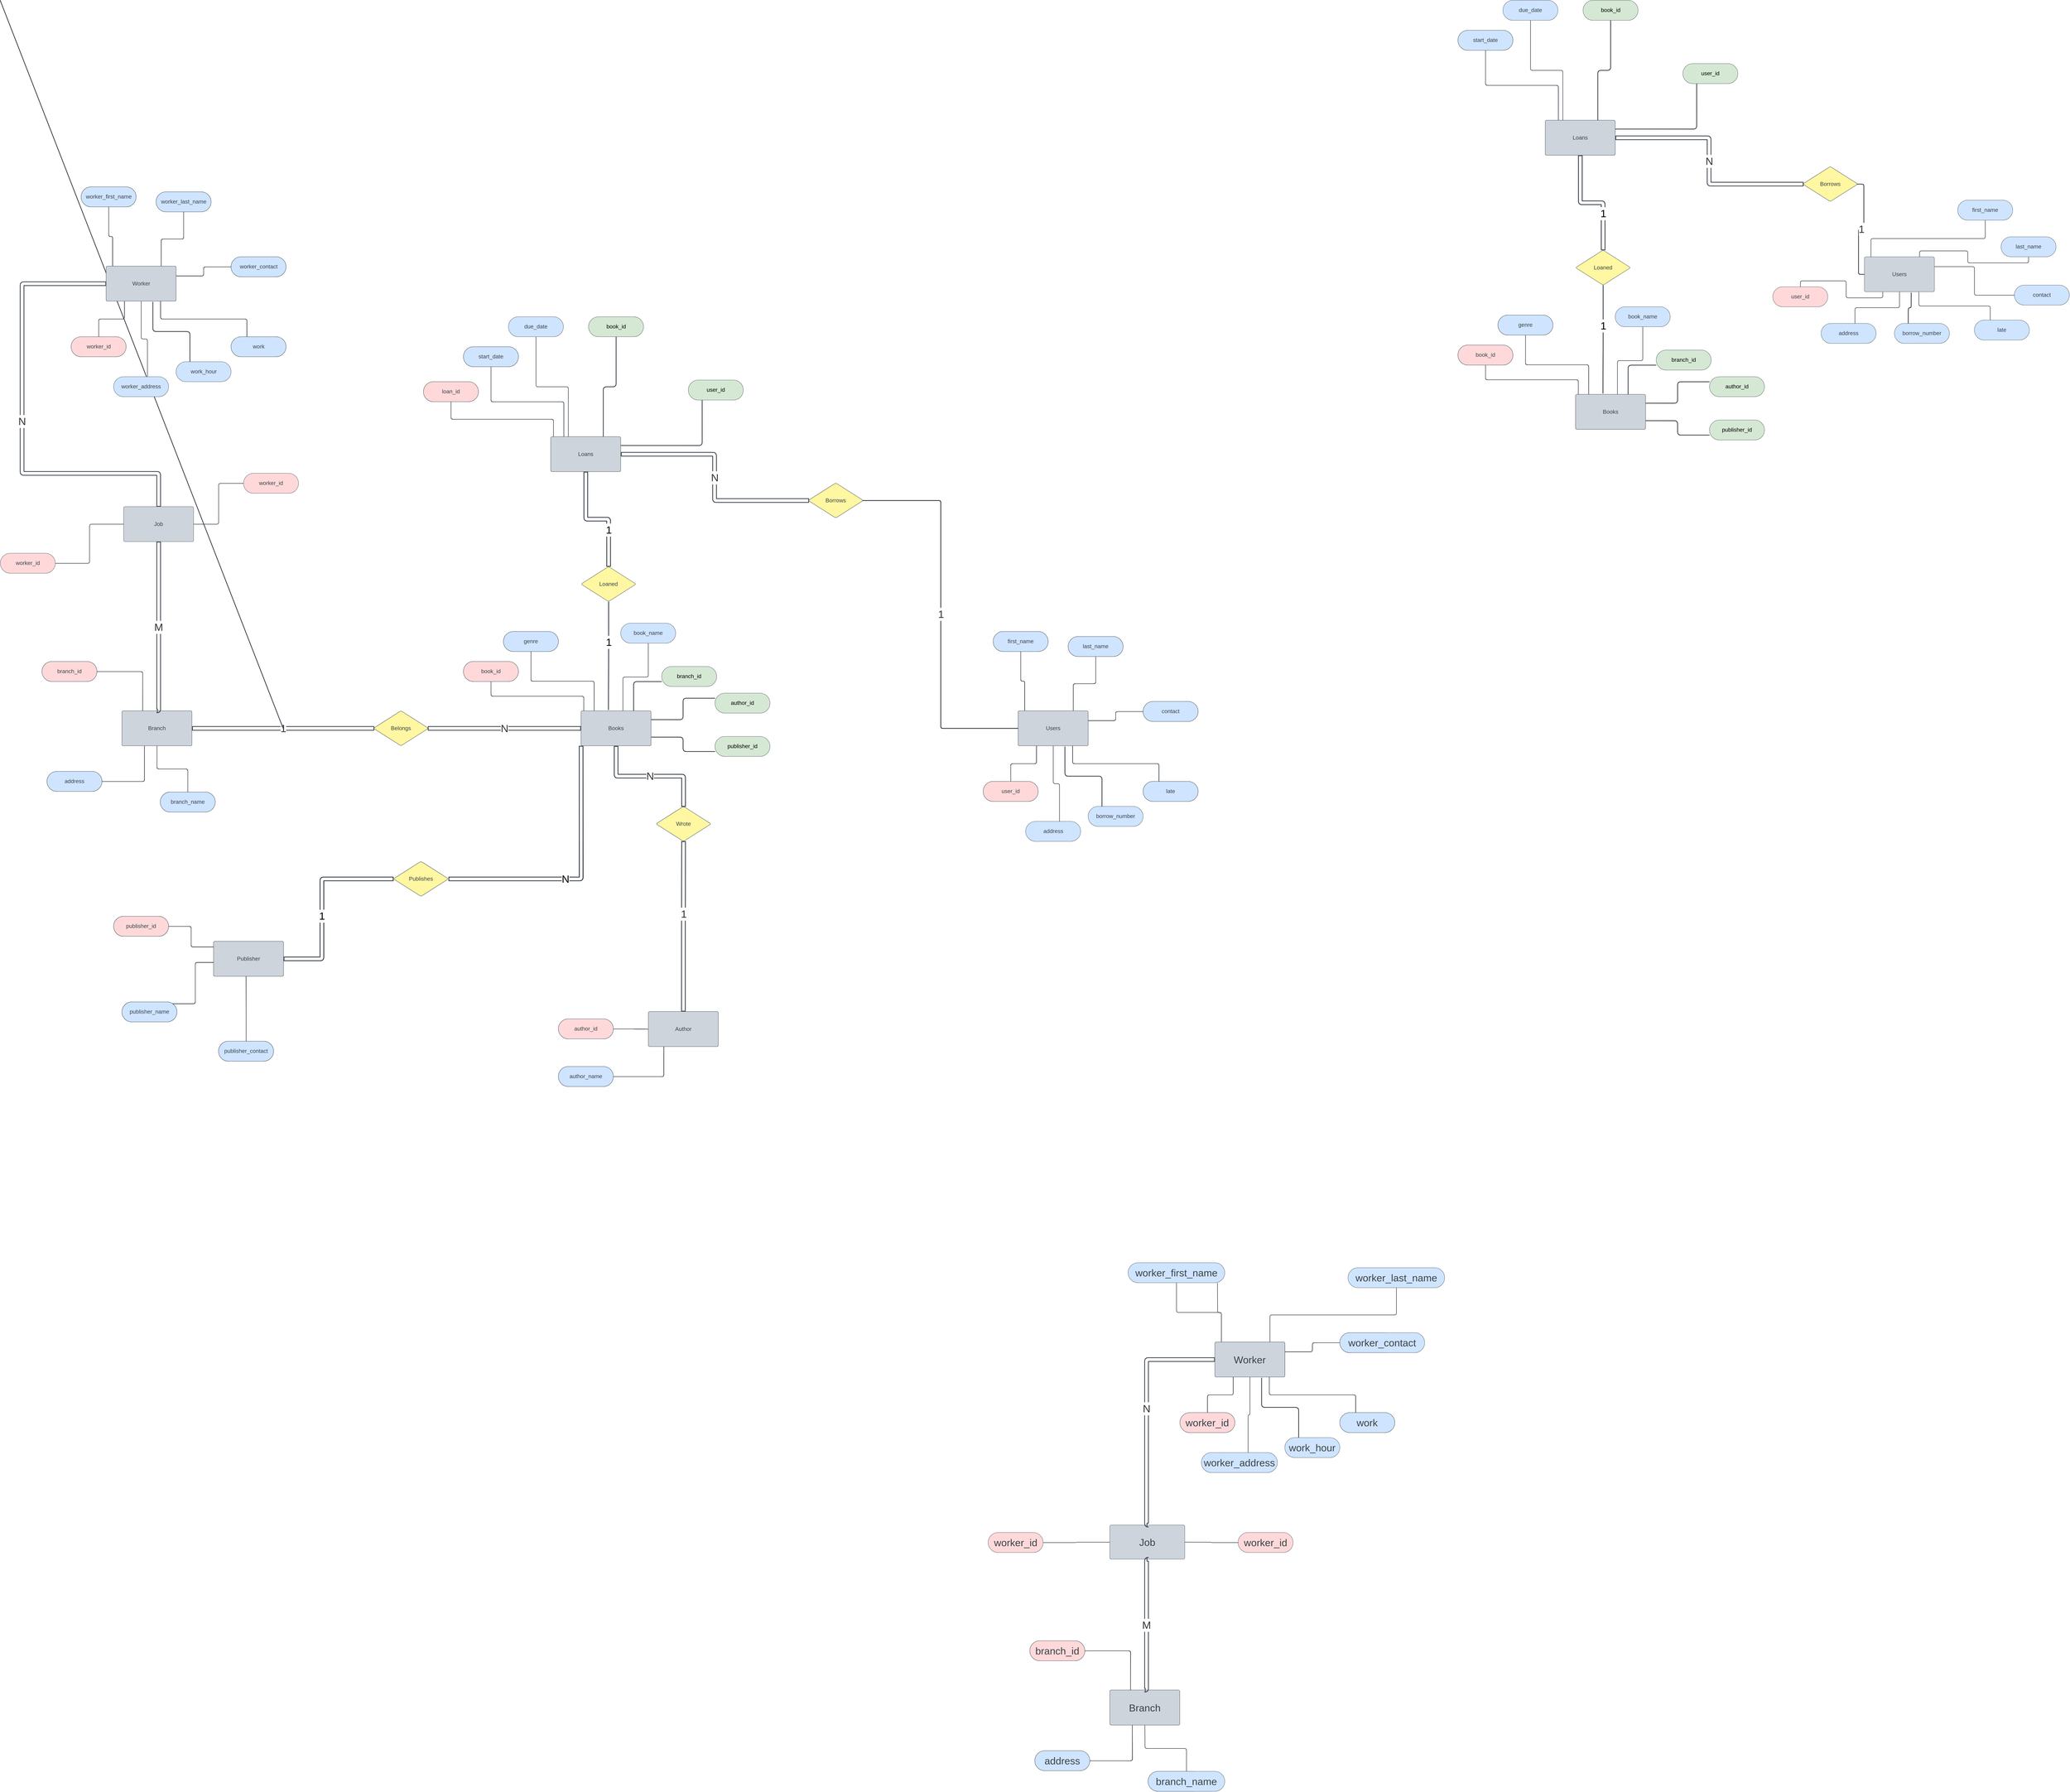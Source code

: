 <mxfile version="20.6.0" type="device"><diagram id="GaIEDnCHXPhOVU_4z3kR" name="Page-1"><mxGraphModel dx="4455" dy="3655" grid="1" gridSize="10" guides="1" tooltips="1" connect="1" arrows="1" fold="1" page="1" pageScale="1" pageWidth="850" pageHeight="1100" math="0" shadow="0"><root><mxCell id="0"/><mxCell id="1" parent="0"/><UserObject label="book_id" lucidchartObjectId=".5d-JkxNBeb_" id="XH2cUA_OcvK-60aGRmsr-1"><mxCell style="html=1;overflow=block;blockSpacing=1;whiteSpace=wrap;rounded=1;arcSize=50;fontSize=16.7;fontColor=#3a414a;spacing=3.8;strokeColor=#3a414a;strokeOpacity=100;fillOpacity=100;fillColor=#ffd9d9;strokeWidth=0.8;" parent="1" vertex="1"><mxGeometry x="-105" y="-75" width="165" height="60" as="geometry"/></mxCell></UserObject><UserObject label="Books" lucidchartObjectId="w6d-PsF1P~AP" id="XH2cUA_OcvK-60aGRmsr-2"><mxCell style="html=1;overflow=block;blockSpacing=1;whiteSpace=wrap;fontSize=16.7;fontColor=#3a414a;spacing=9;strokeColor=#3a414a;strokeOpacity=100;fillOpacity=100;rounded=1;absoluteArcSize=1;arcSize=9;fillColor=#ced4db;strokeWidth=0.8;" parent="1" vertex="1"><mxGeometry x="248" y="73" width="210" height="105" as="geometry"/></mxCell></UserObject><UserObject label="Author" lucidchartObjectId="91q-LXkNMPC1" id="XH2cUA_OcvK-60aGRmsr-3"><mxCell style="html=1;overflow=block;blockSpacing=1;whiteSpace=wrap;fontSize=16.7;fontColor=#3a414a;spacing=9;strokeColor=#3a414a;strokeOpacity=100;fillOpacity=100;rounded=1;absoluteArcSize=1;arcSize=9;fillColor=#ced4db;strokeWidth=0.8;" parent="1" vertex="1"><mxGeometry x="450" y="976" width="210" height="105" as="geometry"/></mxCell></UserObject><UserObject label="genre" lucidchartObjectId="H2q-AF_Z.rHy" id="XH2cUA_OcvK-60aGRmsr-4"><mxCell style="html=1;overflow=block;blockSpacing=1;whiteSpace=wrap;rounded=1;arcSize=50;fontSize=16.7;fontColor=#3a414a;spacing=3.8;strokeColor=#3a414a;strokeOpacity=100;fillOpacity=100;fillColor=#cfe4ff;strokeWidth=0.8;" parent="1" vertex="1"><mxGeometry x="15" y="-165" width="165" height="60" as="geometry"/></mxCell></UserObject><UserObject label="author_id" lucidchartObjectId="c5q-irb3aeY2" id="XH2cUA_OcvK-60aGRmsr-5"><mxCell style="html=1;overflow=block;blockSpacing=1;whiteSpace=wrap;rounded=1;arcSize=50;fontSize=16.7;fontColor=#3a414a;spacing=3.8;strokeColor=#3a414a;strokeOpacity=100;fillOpacity=100;fillColor=#ffd9d9;strokeWidth=0.8;" parent="1" vertex="1"><mxGeometry x="180" y="998" width="165" height="60" as="geometry"/></mxCell></UserObject><UserObject label="" lucidchartObjectId="o5q-9vpDmsS-" id="XH2cUA_OcvK-60aGRmsr-6"><mxCell style="html=1;jettySize=18;whiteSpace=wrap;fontSize=13;strokeColor=#3a414a;strokeOpacity=100;strokeWidth=1.5;rounded=1;arcSize=12;edgeStyle=orthogonalEdgeStyle;startArrow=none;endArrow=none;exitX=1.002;exitY=0.5;exitPerimeter=0;entryX=-0.002;entryY=0.5;entryPerimeter=0;" parent="1" source="XH2cUA_OcvK-60aGRmsr-5" target="XH2cUA_OcvK-60aGRmsr-3" edge="1"><mxGeometry width="100" height="100" relative="1" as="geometry"><Array as="points"/></mxGeometry></mxCell></UserObject><UserObject label="author_name" lucidchartObjectId="j6q-o7WzWW5E" id="XH2cUA_OcvK-60aGRmsr-7"><mxCell style="html=1;overflow=block;blockSpacing=1;whiteSpace=wrap;rounded=1;arcSize=50;fontSize=16.7;fontColor=#3a414a;spacing=3.8;strokeColor=#3a414a;strokeOpacity=100;fillOpacity=100;fillColor=#cfe4ff;strokeWidth=0.8;" parent="1" vertex="1"><mxGeometry x="180" y="1141" width="165" height="60" as="geometry"/></mxCell></UserObject><UserObject label="" lucidchartObjectId="K6q-Rh4Mypg0" id="XH2cUA_OcvK-60aGRmsr-8"><mxCell style="html=1;jettySize=18;whiteSpace=wrap;fontSize=13;strokeColor=#3a414a;strokeOpacity=100;strokeWidth=1.5;rounded=1;arcSize=12;edgeStyle=orthogonalEdgeStyle;startArrow=none;endArrow=none;exitX=1.002;exitY=0.5;exitPerimeter=0;entryX=0.22;entryY=1.003;entryPerimeter=0;" parent="1" source="XH2cUA_OcvK-60aGRmsr-7" target="XH2cUA_OcvK-60aGRmsr-3" edge="1"><mxGeometry width="100" height="100" relative="1" as="geometry"><Array as="points"/></mxGeometry></mxCell></UserObject><UserObject label="Wrote" lucidchartObjectId="E7q-k7Y7kyER" id="XH2cUA_OcvK-60aGRmsr-9"><mxCell style="html=1;overflow=block;blockSpacing=1;whiteSpace=wrap;rhombus;fontSize=16.7;fontColor=#3a414a;spacing=3.8;strokeColor=#3a414a;strokeOpacity=100;fillOpacity=100;rounded=1;absoluteArcSize=1;arcSize=9;fillColor=#fff7a1;strokeWidth=0.8;" parent="1" vertex="1"><mxGeometry x="473" y="360" width="165" height="105" as="geometry"/></mxCell></UserObject><UserObject label="" lucidchartObjectId="q8q-657fbJvo" id="XH2cUA_OcvK-60aGRmsr-10"><mxCell style="html=1;jettySize=18;whiteSpace=wrap;fontSize=13;strokeColor=#3a414a;strokeOpacity=100;strokeWidth=2.3;rounded=1;arcSize=12;edgeStyle=orthogonalEdgeStyle;startArrow=none;endArrow=none;exitX=0.5;exitY=1.003;exitPerimeter=0;entryX=0.5;entryY=0.009;entryPerimeter=0;shape=flexArrow;" parent="1" source="XH2cUA_OcvK-60aGRmsr-2" target="XH2cUA_OcvK-60aGRmsr-9" edge="1"><mxGeometry width="100" height="100" relative="1" as="geometry"><Array as="points"/></mxGeometry></mxCell></UserObject><mxCell id="XH2cUA_OcvK-60aGRmsr-11" value="N" style="text;html=1;resizable=0;labelBackgroundColor=default;align=center;verticalAlign=middle;fontColor=#333333;fontSize=31.7;" parent="XH2cUA_OcvK-60aGRmsr-10" vertex="1"><mxGeometry relative="1" as="geometry"><mxPoint as="offset"/></mxGeometry></mxCell><UserObject label="" lucidchartObjectId="6-q-Rt-W.1qA" id="XH2cUA_OcvK-60aGRmsr-12"><mxCell style="html=1;jettySize=18;whiteSpace=wrap;fontSize=13;strokeColor=#3a414a;strokeOpacity=100;strokeWidth=2.3;rounded=1;arcSize=12;edgeStyle=orthogonalEdgeStyle;startArrow=none;endArrow=none;exitX=0.5;exitY=-0.003;exitPerimeter=0;entryX=0.5;entryY=0.991;entryPerimeter=0;shape=flexArrow;" parent="1" source="XH2cUA_OcvK-60aGRmsr-3" target="XH2cUA_OcvK-60aGRmsr-9" edge="1"><mxGeometry width="100" height="100" relative="1" as="geometry"><Array as="points"/></mxGeometry></mxCell></UserObject><mxCell id="XH2cUA_OcvK-60aGRmsr-13" value="1" style="text;html=1;resizable=0;labelBackgroundColor=default;align=center;verticalAlign=middle;fontColor=#333333;fontSize=31.7;" parent="XH2cUA_OcvK-60aGRmsr-12" vertex="1"><mxGeometry x="0.144" relative="1" as="geometry"><mxPoint as="offset"/></mxGeometry></mxCell><UserObject label="Users" lucidchartObjectId="Rbr-7H2.M6VW" id="XH2cUA_OcvK-60aGRmsr-14"><mxCell style="html=1;overflow=block;blockSpacing=1;whiteSpace=wrap;fontSize=16.7;fontColor=#3a414a;spacing=9;strokeColor=#3a414a;strokeOpacity=100;fillOpacity=100;rounded=1;absoluteArcSize=1;arcSize=9;fillColor=#ced4db;strokeWidth=0.8;" parent="1" vertex="1"><mxGeometry x="1560" y="73" width="210" height="105" as="geometry"/></mxCell></UserObject><UserObject label="last_name" lucidchartObjectId="xjr-C02VF0Fy" id="XH2cUA_OcvK-60aGRmsr-15"><mxCell style="html=1;overflow=block;blockSpacing=1;whiteSpace=wrap;rounded=1;arcSize=50;fontSize=16.7;fontColor=#3a414a;spacing=3.8;strokeColor=#3a414a;strokeOpacity=100;fillOpacity=100;fillColor=#cfe4ff;strokeWidth=0.8;" parent="1" vertex="1"><mxGeometry x="1710" y="-150" width="165" height="60" as="geometry"/></mxCell></UserObject><UserObject label="first_name" lucidchartObjectId="Hjr-.wCgg7QG" id="XH2cUA_OcvK-60aGRmsr-16"><mxCell style="html=1;overflow=block;blockSpacing=1;whiteSpace=wrap;rounded=1;arcSize=50;fontSize=16.7;fontColor=#3a414a;spacing=3.8;strokeColor=#3a414a;strokeOpacity=100;fillOpacity=100;fillColor=#cfe4ff;strokeWidth=0.8;" parent="1" vertex="1"><mxGeometry x="1485" y="-165" width="165" height="60" as="geometry"/></mxCell></UserObject><UserObject label="contact" lucidchartObjectId="Mjr-C3lkRq_w" id="XH2cUA_OcvK-60aGRmsr-17"><mxCell style="html=1;overflow=block;blockSpacing=1;whiteSpace=wrap;rounded=1;arcSize=50;fontSize=16.7;fontColor=#3a414a;spacing=3.8;strokeColor=#3a414a;strokeOpacity=100;fillOpacity=100;fillColor=#cfe4ff;strokeWidth=0.8;" parent="1" vertex="1"><mxGeometry x="1935" y="45" width="165" height="60" as="geometry"/></mxCell></UserObject><UserObject label="late" lucidchartObjectId="Ojr-INd.QYQB" id="XH2cUA_OcvK-60aGRmsr-18"><mxCell style="html=1;overflow=block;blockSpacing=1;whiteSpace=wrap;rounded=1;arcSize=50;fontSize=16.7;fontColor=#3a414a;spacing=3.8;strokeColor=#3a414a;strokeOpacity=100;fillOpacity=100;fillColor=#cfe4ff;strokeWidth=0.8;" parent="1" vertex="1"><mxGeometry x="1935" y="285" width="165" height="60" as="geometry"/></mxCell></UserObject><UserObject label="" lucidchartObjectId="Plr-P1qGqJGU" id="XH2cUA_OcvK-60aGRmsr-21"><mxCell style="html=1;jettySize=18;whiteSpace=wrap;fontSize=13;strokeColor=#3a414a;strokeOpacity=100;strokeWidth=1.5;rounded=1;arcSize=12;edgeStyle=orthogonalEdgeStyle;startArrow=none;endArrow=none;exitX=0.5;exitY=1.006;exitPerimeter=0;entryX=0.092;entryY=-0.003;entryPerimeter=0;" parent="1" source="XH2cUA_OcvK-60aGRmsr-16" target="XH2cUA_OcvK-60aGRmsr-14" edge="1"><mxGeometry width="100" height="100" relative="1" as="geometry"><Array as="points"/></mxGeometry></mxCell></UserObject><UserObject label="" lucidchartObjectId="6lr-Sz8p.eZr" id="XH2cUA_OcvK-60aGRmsr-22"><mxCell style="html=1;jettySize=18;whiteSpace=wrap;fontSize=13;strokeColor=#3a414a;strokeOpacity=100;strokeWidth=1.5;rounded=1;arcSize=12;edgeStyle=orthogonalEdgeStyle;startArrow=none;endArrow=none;exitX=0.5;exitY=1.006;exitPerimeter=0;entryX=0.786;entryY=-0.003;entryPerimeter=0;" parent="1" source="XH2cUA_OcvK-60aGRmsr-15" target="XH2cUA_OcvK-60aGRmsr-14" edge="1"><mxGeometry width="100" height="100" relative="1" as="geometry"><Array as="points"/></mxGeometry></mxCell></UserObject><UserObject label="" lucidchartObjectId="amr-4N.sw1Qc" id="XH2cUA_OcvK-60aGRmsr-23"><mxCell style="html=1;jettySize=18;whiteSpace=wrap;fontSize=13;strokeColor=#3a414a;strokeOpacity=100;strokeWidth=1.5;rounded=1;arcSize=12;edgeStyle=orthogonalEdgeStyle;startArrow=none;endArrow=none;exitX=-0.002;exitY=0.5;exitPerimeter=0;entryX=1.002;entryY=0.279;entryPerimeter=0;" parent="1" source="XH2cUA_OcvK-60aGRmsr-17" target="XH2cUA_OcvK-60aGRmsr-14" edge="1"><mxGeometry width="100" height="100" relative="1" as="geometry"><Array as="points"/></mxGeometry></mxCell></UserObject><UserObject label="" lucidchartObjectId="hmr-p~Kf8u4_" id="XH2cUA_OcvK-60aGRmsr-24"><mxCell style="html=1;jettySize=18;whiteSpace=wrap;fontSize=13;strokeColor=#3a414a;strokeOpacity=100;strokeWidth=1.5;rounded=1;arcSize=12;edgeStyle=orthogonalEdgeStyle;startArrow=none;endArrow=none;exitX=0.287;exitY=-0.006;exitPerimeter=0;entryX=0.777;entryY=1.003;entryPerimeter=0;" parent="1" source="XH2cUA_OcvK-60aGRmsr-18" target="XH2cUA_OcvK-60aGRmsr-14" edge="1"><mxGeometry width="100" height="100" relative="1" as="geometry"><Array as="points"/></mxGeometry></mxCell></UserObject><UserObject label="user_id" lucidchartObjectId="nrr-Hxsl6OP3" id="XH2cUA_OcvK-60aGRmsr-25"><mxCell style="html=1;overflow=block;blockSpacing=1;whiteSpace=wrap;rounded=1;arcSize=50;fontSize=16.7;fontColor=#3a414a;spacing=3.8;strokeColor=#3a414a;strokeOpacity=100;fillOpacity=100;fillColor=#ffd9d9;strokeWidth=0.8;" parent="1" vertex="1"><mxGeometry x="1455" y="285" width="165" height="60" as="geometry"/></mxCell></UserObject><UserObject label="" lucidchartObjectId="Frr-Pn5Gr~HE" id="XH2cUA_OcvK-60aGRmsr-26"><mxCell style="html=1;jettySize=18;whiteSpace=wrap;fontSize=13;strokeColor=#3a414a;strokeOpacity=100;strokeWidth=1.5;rounded=1;arcSize=12;edgeStyle=orthogonalEdgeStyle;startArrow=none;endArrow=none;exitX=0.5;exitY=-0.006;exitPerimeter=0;entryX=0.261;entryY=1.003;entryPerimeter=0;" parent="1" source="XH2cUA_OcvK-60aGRmsr-25" target="XH2cUA_OcvK-60aGRmsr-14" edge="1"><mxGeometry width="100" height="100" relative="1" as="geometry"><Array as="points"/></mxGeometry></mxCell></UserObject><UserObject label="Branch" lucidchartObjectId="ztr-OOhwN-87" id="XH2cUA_OcvK-60aGRmsr-27"><mxCell style="html=1;overflow=block;blockSpacing=1;whiteSpace=wrap;fontSize=16.7;fontColor=#3a414a;spacing=9;strokeColor=#3a414a;strokeOpacity=100;fillOpacity=100;rounded=1;absoluteArcSize=1;arcSize=9;fillColor=#ced4db;strokeWidth=0.8;" parent="1" vertex="1"><mxGeometry x="-1130" y="73" width="210" height="105" as="geometry"/></mxCell></UserObject><UserObject label="" lucidchartObjectId="Qtr-Go4Rue7n" id="XH2cUA_OcvK-60aGRmsr-28"><mxCell style="html=1;jettySize=18;whiteSpace=wrap;fontSize=13;strokeColor=#3a414a;strokeOpacity=100;strokeWidth=1.5;rounded=1;arcSize=12;edgeStyle=orthogonalEdgeStyle;startArrow=none;endArrow=none;exitX=0.186;exitY=-0.003;exitPerimeter=0;entryX=0.5;entryY=1.006;entryPerimeter=0;" parent="1" source="XH2cUA_OcvK-60aGRmsr-2" target="XH2cUA_OcvK-60aGRmsr-4" edge="1"><mxGeometry width="100" height="100" relative="1" as="geometry"><Array as="points"/></mxGeometry></mxCell></UserObject><UserObject label="" lucidchartObjectId="yur-426p2.zD" id="XH2cUA_OcvK-60aGRmsr-29"><mxCell style="html=1;jettySize=18;whiteSpace=wrap;fontSize=13;strokeColor=#3a414a;strokeOpacity=100;strokeWidth=1.5;rounded=1;arcSize=12;edgeStyle=orthogonalEdgeStyle;startArrow=none;endArrow=none;exitX=0.5;exitY=1.006;exitPerimeter=0;entryX=0.038;entryY=-0.003;entryPerimeter=0;" parent="1" source="XH2cUA_OcvK-60aGRmsr-1" target="XH2cUA_OcvK-60aGRmsr-2" edge="1"><mxGeometry width="100" height="100" relative="1" as="geometry"><Array as="points"/></mxGeometry></mxCell></UserObject><UserObject label="branch_id" lucidchartObjectId="svr-Y9uzAHhw" id="XH2cUA_OcvK-60aGRmsr-30"><mxCell style="html=1;overflow=block;blockSpacing=1;whiteSpace=wrap;rounded=1;arcSize=50;fontSize=16.7;fontColor=#3a414a;spacing=3.8;strokeColor=#3a414a;strokeOpacity=100;fillOpacity=100;fillColor=#ffd9d9;strokeWidth=0.8;" parent="1" vertex="1"><mxGeometry x="-1370" y="-75" width="165" height="60" as="geometry"/></mxCell></UserObject><UserObject label="address" lucidchartObjectId="vvr-Hjxa7~ty" id="XH2cUA_OcvK-60aGRmsr-31"><mxCell style="html=1;overflow=block;blockSpacing=1;whiteSpace=wrap;rounded=1;arcSize=50;fontSize=16.7;fontColor=#3a414a;spacing=3.8;strokeColor=#3a414a;strokeOpacity=100;fillOpacity=100;fillColor=#cfe4ff;strokeWidth=0.8;" parent="1" vertex="1"><mxGeometry x="-1355" y="255" width="165" height="60" as="geometry"/></mxCell></UserObject><UserObject label="" lucidchartObjectId="Hvr-fXuobBYm" id="XH2cUA_OcvK-60aGRmsr-32"><mxCell style="html=1;jettySize=18;whiteSpace=wrap;fontSize=13;strokeColor=#3a414a;strokeOpacity=100;strokeWidth=1.5;rounded=1;arcSize=12;edgeStyle=orthogonalEdgeStyle;startArrow=none;endArrow=none;exitX=1.002;exitY=0.5;exitPerimeter=0;entryX=0.321;entryY=1.003;entryPerimeter=0;" parent="1" source="XH2cUA_OcvK-60aGRmsr-31" target="XH2cUA_OcvK-60aGRmsr-27" edge="1"><mxGeometry width="100" height="100" relative="1" as="geometry"><Array as="points"/></mxGeometry></mxCell></UserObject><UserObject label="" lucidchartObjectId="Jvr-nI5QM2kn" id="XH2cUA_OcvK-60aGRmsr-33"><mxCell style="html=1;jettySize=18;whiteSpace=wrap;fontSize=13;strokeColor=#3a414a;strokeOpacity=100;strokeWidth=1.5;rounded=1;arcSize=12;edgeStyle=orthogonalEdgeStyle;startArrow=none;endArrow=none;exitX=1.002;exitY=0.5;exitPerimeter=0;entryX=0.295;entryY=-0.003;entryPerimeter=0;" parent="1" source="XH2cUA_OcvK-60aGRmsr-30" target="XH2cUA_OcvK-60aGRmsr-27" edge="1"><mxGeometry width="100" height="100" relative="1" as="geometry"><Array as="points"/></mxGeometry></mxCell></UserObject><UserObject label="Belongs" lucidchartObjectId="Swr-AymEdoFV" id="XH2cUA_OcvK-60aGRmsr-34"><mxCell style="html=1;overflow=block;blockSpacing=1;whiteSpace=wrap;rhombus;fontSize=16.7;fontColor=#3a414a;spacing=3.8;strokeColor=#3a414a;strokeOpacity=100;fillOpacity=100;rounded=1;absoluteArcSize=1;arcSize=9;fillColor=#fff7a1;strokeWidth=0.8;" parent="1" vertex="1"><mxGeometry x="-375" y="73" width="165" height="105" as="geometry"/></mxCell></UserObject><UserObject label="" lucidchartObjectId="cxr-biIi5PgC" id="XH2cUA_OcvK-60aGRmsr-35"><mxCell style="html=1;jettySize=18;whiteSpace=wrap;fontSize=31.7;fontColor=#333333;strokeColor=#3a414a;strokeOpacity=100;strokeWidth=2.3;rounded=1;arcSize=12;edgeStyle=orthogonalEdgeStyle;startArrow=none;endArrow=none;exitX=0.013;exitY=0.5;exitPerimeter=0;entryX=1.002;entryY=0.5;entryPerimeter=0;shape=flexArrow;" parent="1" source="XH2cUA_OcvK-60aGRmsr-34" target="XH2cUA_OcvK-60aGRmsr-27" edge="1"><mxGeometry width="100" height="100" relative="1" as="geometry"><Array as="points"/></mxGeometry></mxCell></UserObject><mxCell id="XH2cUA_OcvK-60aGRmsr-36" value="1" style="text;html=1;resizable=0;labelBackgroundColor=default;align=center;verticalAlign=middle;fontColor=#333333;fontSize=31.7;" parent="XH2cUA_OcvK-60aGRmsr-35" vertex="1"><mxGeometry relative="1" as="geometry"><mxPoint as="offset"/></mxGeometry></mxCell><mxCell id="XH2cUA_OcvK-60aGRmsr-432" style="edgeStyle=orthogonalEdgeStyle;rounded=1;sketch=0;orthogonalLoop=1;jettySize=auto;html=1;exitX=0;exitY=0;exitDx=0;exitDy=0;strokeColor=#3A414A;strokeWidth=2.3;fontSize=31.7;endArrow=none;endFill=0;" parent="XH2cUA_OcvK-60aGRmsr-35" source="XH2cUA_OcvK-60aGRmsr-36" target="XH2cUA_OcvK-60aGRmsr-299" edge="1"><mxGeometry relative="1" as="geometry"/></mxCell><UserObject label="" lucidchartObjectId="gxr-hD3X2AQb" id="XH2cUA_OcvK-60aGRmsr-37"><mxCell style="html=1;jettySize=18;whiteSpace=wrap;fontSize=31.7;fontColor=#333333;strokeColor=#3A414A;strokeOpacity=100;strokeWidth=2.3;rounded=1;arcSize=12;edgeStyle=orthogonalEdgeStyle;startArrow=none;endArrow=none;exitX=0.987;exitY=0.5;exitPerimeter=0;entryX=-0.002;entryY=0.5;entryPerimeter=0;shape=flexArrow;" parent="1" source="XH2cUA_OcvK-60aGRmsr-34" target="XH2cUA_OcvK-60aGRmsr-2" edge="1"><mxGeometry width="100" height="100" relative="1" as="geometry"><Array as="points"/></mxGeometry></mxCell></UserObject><mxCell id="XH2cUA_OcvK-60aGRmsr-38" value="N" style="text;html=1;resizable=0;labelBackgroundColor=default;align=center;verticalAlign=middle;fontColor=#333333;fontSize=31.7;" parent="XH2cUA_OcvK-60aGRmsr-37" vertex="1"><mxGeometry relative="1" as="geometry"><mxPoint as="offset"/></mxGeometry></mxCell><UserObject label="branch_name" lucidchartObjectId="Nyr-6kfSQ~aD" id="XH2cUA_OcvK-60aGRmsr-39"><mxCell style="html=1;overflow=block;blockSpacing=1;whiteSpace=wrap;rounded=1;arcSize=50;fontSize=16.7;fontColor=#3a414a;spacing=3.8;strokeColor=#3a414a;strokeOpacity=100;fillOpacity=100;fillColor=#cfe4ff;strokeWidth=0.8;" parent="1" vertex="1"><mxGeometry x="-1015" y="317" width="165" height="60" as="geometry"/></mxCell></UserObject><UserObject label="" lucidchartObjectId="Qyr-vWjEFDhy" id="XH2cUA_OcvK-60aGRmsr-40"><mxCell style="html=1;jettySize=18;whiteSpace=wrap;fontSize=13;strokeColor=#3a414a;strokeOpacity=100;strokeWidth=1.5;rounded=1;arcSize=12;edgeStyle=orthogonalEdgeStyle;startArrow=none;endArrow=none;exitX=0.5;exitY=-0.006;exitPerimeter=0;entryX=0.5;entryY=1.003;entryPerimeter=0;" parent="1" source="XH2cUA_OcvK-60aGRmsr-39" target="XH2cUA_OcvK-60aGRmsr-27" edge="1"><mxGeometry width="100" height="100" relative="1" as="geometry"><Array as="points"/></mxGeometry></mxCell></UserObject><UserObject label="Publisher" lucidchartObjectId="g1r-S1AiB5d5" id="XH2cUA_OcvK-60aGRmsr-43"><mxCell style="html=1;overflow=block;blockSpacing=1;whiteSpace=wrap;fontSize=16.7;fontColor=#3a414a;spacing=9;strokeColor=#3a414a;strokeOpacity=100;fillOpacity=100;rounded=1;absoluteArcSize=1;arcSize=9;fillColor=#ced4db;strokeWidth=0.8;" parent="1" vertex="1"><mxGeometry x="-855" y="765" width="210" height="105" as="geometry"/></mxCell></UserObject><UserObject label="publisher_id" lucidchartObjectId="t1r-W0OBWjpi" id="XH2cUA_OcvK-60aGRmsr-44"><mxCell style="html=1;overflow=block;blockSpacing=1;whiteSpace=wrap;rounded=1;arcSize=50;fontSize=16.7;fontColor=#3a414a;spacing=3.8;strokeColor=#3a414a;strokeOpacity=100;fillOpacity=100;fillColor=#ffd9d9;strokeWidth=0.8;" parent="1" vertex="1"><mxGeometry x="-1155" y="690" width="165" height="60" as="geometry"/></mxCell></UserObject><UserObject label="publisher_name" lucidchartObjectId="w1r-~zVa.Erh" id="XH2cUA_OcvK-60aGRmsr-45"><mxCell style="html=1;overflow=block;blockSpacing=1;whiteSpace=wrap;rounded=1;arcSize=50;fontSize=16.7;fontColor=#3a414a;spacing=3.8;strokeColor=#3a414a;strokeOpacity=100;fillOpacity=100;fillColor=#cfe4ff;strokeWidth=0.8;" parent="1" vertex="1"><mxGeometry x="-1130" y="947" width="165" height="60" as="geometry"/></mxCell></UserObject><UserObject label="publisher_contact" lucidchartObjectId="y1r-MCR4m.Mh" id="XH2cUA_OcvK-60aGRmsr-46"><mxCell style="html=1;overflow=block;blockSpacing=1;whiteSpace=wrap;rounded=1;arcSize=50;fontSize=16.7;fontColor=#3a414a;spacing=3.8;strokeColor=#3a414a;strokeOpacity=100;fillOpacity=100;fillColor=#cfe4ff;strokeWidth=0.8;" parent="1" vertex="1"><mxGeometry x="-840" y="1065" width="165" height="60" as="geometry"/></mxCell></UserObject><UserObject label="" lucidchartObjectId="D1r-mLxIZfEY" id="XH2cUA_OcvK-60aGRmsr-47"><mxCell style="html=1;jettySize=18;whiteSpace=wrap;fontSize=13;strokeColor=#3a414a;strokeOpacity=100;strokeWidth=1.5;rounded=1;arcSize=12;edgeStyle=orthogonalEdgeStyle;startArrow=none;endArrow=none;exitX=1.002;exitY=0.5;exitPerimeter=0;entryX=-0.002;entryY=0.16;entryPerimeter=0;" parent="1" source="XH2cUA_OcvK-60aGRmsr-44" target="XH2cUA_OcvK-60aGRmsr-43" edge="1"><mxGeometry width="100" height="100" relative="1" as="geometry"><Array as="points"/></mxGeometry></mxCell></UserObject><UserObject label="" lucidchartObjectId="q2r-WWsU~a3m" id="XH2cUA_OcvK-60aGRmsr-48"><mxCell style="html=1;jettySize=18;whiteSpace=wrap;fontSize=13;strokeColor=#3a414a;strokeOpacity=100;strokeWidth=1.5;rounded=1;arcSize=12;edgeStyle=orthogonalEdgeStyle;startArrow=none;endArrow=none;exitX=0.5;exitY=-0.006;exitPerimeter=0;entryX=0.464;entryY=1.003;entryPerimeter=0;" parent="1" source="XH2cUA_OcvK-60aGRmsr-46" target="XH2cUA_OcvK-60aGRmsr-43" edge="1"><mxGeometry width="100" height="100" relative="1" as="geometry"><Array as="points"/></mxGeometry></mxCell></UserObject><UserObject label="" lucidchartObjectId="v2r-16hiKpqO" id="XH2cUA_OcvK-60aGRmsr-49"><mxCell style="html=1;jettySize=18;whiteSpace=wrap;fontSize=13;strokeColor=#3a414a;strokeOpacity=100;strokeWidth=1.5;rounded=1;arcSize=12;edgeStyle=orthogonalEdgeStyle;startArrow=none;endArrow=none;exitX=0.916;exitY=0.085;exitPerimeter=0;entryX=-0.002;entryY=0.602;entryPerimeter=0;" parent="1" source="XH2cUA_OcvK-60aGRmsr-45" target="XH2cUA_OcvK-60aGRmsr-43" edge="1"><mxGeometry width="100" height="100" relative="1" as="geometry"><Array as="points"/></mxGeometry></mxCell></UserObject><UserObject label="loan_id" lucidchartObjectId="k-r-KXNICBPI" id="XH2cUA_OcvK-60aGRmsr-50"><mxCell style="html=1;overflow=block;blockSpacing=1;whiteSpace=wrap;rounded=1;arcSize=50;fontSize=16.7;fontColor=#3a414a;spacing=3.8;strokeColor=#3a414a;strokeOpacity=100;fillOpacity=100;fillColor=#ffd9d9;strokeWidth=0.8;" parent="1" vertex="1"><mxGeometry x="-225" y="-915" width="165" height="60" as="geometry"/></mxCell></UserObject><UserObject label="Loans" lucidchartObjectId="k-r-S9aWVIZJ" id="XH2cUA_OcvK-60aGRmsr-51"><mxCell style="html=1;overflow=block;blockSpacing=1;whiteSpace=wrap;fontSize=16.7;fontColor=#3a414a;spacing=9;strokeColor=#3a414a;strokeOpacity=100;fillOpacity=100;rounded=1;absoluteArcSize=1;arcSize=9;fillColor=#ced4db;strokeWidth=0.8;" parent="1" vertex="1"><mxGeometry x="157" y="-750" width="210" height="105" as="geometry"/></mxCell></UserObject><UserObject label="start_date" lucidchartObjectId="k-r-Cy8n8qUX" id="XH2cUA_OcvK-60aGRmsr-52"><mxCell style="html=1;overflow=block;blockSpacing=1;whiteSpace=wrap;rounded=1;arcSize=50;fontSize=16.7;fontColor=#3a414a;spacing=3.8;strokeColor=#3a414a;strokeOpacity=100;fillOpacity=100;fillColor=#cfe4ff;strokeWidth=0.8;" parent="1" vertex="1"><mxGeometry x="-105" y="-1020" width="165" height="60" as="geometry"/></mxCell></UserObject><UserObject label="" lucidchartObjectId="k-r-nK0-yuAg" id="XH2cUA_OcvK-60aGRmsr-55"><mxCell style="html=1;jettySize=18;whiteSpace=wrap;fontSize=13;strokeColor=#3a414a;strokeOpacity=100;strokeWidth=1.5;rounded=1;arcSize=12;edgeStyle=orthogonalEdgeStyle;startArrow=none;endArrow=none;exitX=0.186;exitY=-0.003;exitPerimeter=0;entryX=0.5;entryY=1.006;entryPerimeter=0;" parent="1" source="XH2cUA_OcvK-60aGRmsr-51" target="XH2cUA_OcvK-60aGRmsr-52" edge="1"><mxGeometry width="100" height="100" relative="1" as="geometry"><Array as="points"/></mxGeometry></mxCell></UserObject><UserObject label="" lucidchartObjectId="k-r-22PF3wTD" id="XH2cUA_OcvK-60aGRmsr-56"><mxCell style="html=1;jettySize=18;whiteSpace=wrap;fontSize=13;strokeColor=#3a414a;strokeOpacity=100;strokeWidth=1.5;rounded=1;arcSize=12;edgeStyle=orthogonalEdgeStyle;startArrow=none;endArrow=none;exitX=0.5;exitY=1.006;exitPerimeter=0;entryX=0.038;entryY=-0.003;entryPerimeter=0;" parent="1" source="XH2cUA_OcvK-60aGRmsr-50" target="XH2cUA_OcvK-60aGRmsr-51" edge="1"><mxGeometry width="100" height="100" relative="1" as="geometry"><Array as="points"/></mxGeometry></mxCell></UserObject><UserObject label="Loans" lucidchartObjectId="iEs-gr7fO4ej" id="XH2cUA_OcvK-60aGRmsr-57"><mxCell style="html=1;overflow=block;blockSpacing=1;whiteSpace=wrap;rhombus;fontSize=16.7;fontColor=#3a414a;spacing=3.8;strokeColor=#3a414a;strokeOpacity=100;fillOpacity=100;rounded=1;absoluteArcSize=1;arcSize=9;fillColor=#fff7a1;strokeWidth=0.8;" parent="1" vertex="1"><mxGeometry x="930" y="-611" width="165" height="105" as="geometry"/></mxCell></UserObject><UserObject label="" lucidchartObjectId="iEs-hvgCN2Wa" id="XH2cUA_OcvK-60aGRmsr-58"><mxCell style="html=1;jettySize=18;whiteSpace=wrap;fontSize=13;strokeColor=#3a414a;strokeOpacity=100;strokeWidth=2.3;rounded=1;arcSize=12;edgeStyle=orthogonalEdgeStyle;startArrow=none;endArrow=none;exitX=0.013;exitY=0.5;exitPerimeter=0;entryX=1.002;entryY=0.5;entryPerimeter=0;shape=flexArrow;" parent="1" source="XH2cUA_OcvK-60aGRmsr-57" target="XH2cUA_OcvK-60aGRmsr-51" edge="1"><mxGeometry width="100" height="100" relative="1" as="geometry"><Array as="points"/></mxGeometry></mxCell></UserObject><mxCell id="XH2cUA_OcvK-60aGRmsr-59" value="N" style="text;html=1;resizable=0;labelBackgroundColor=default;align=center;verticalAlign=middle;fontColor=#333333;fontSize=31.7;" parent="XH2cUA_OcvK-60aGRmsr-58" vertex="1"><mxGeometry relative="1" as="geometry"><mxPoint as="offset"/></mxGeometry></mxCell><UserObject label="" lucidchartObjectId="iEs-0Y9IkbVY" id="XH2cUA_OcvK-60aGRmsr-60"><mxCell style="html=1;jettySize=18;whiteSpace=wrap;fontSize=13;strokeColor=#3a414a;strokeOpacity=100;strokeWidth=2.3;rounded=1;arcSize=12;edgeStyle=orthogonalEdgeStyle;startArrow=none;endArrow=none;exitX=0.987;exitY=0.5;exitPerimeter=0;entryX=-0.002;entryY=0.5;entryPerimeter=0;" parent="1" source="XH2cUA_OcvK-60aGRmsr-57" target="XH2cUA_OcvK-60aGRmsr-14" edge="1"><mxGeometry width="100" height="100" relative="1" as="geometry"><Array as="points"/></mxGeometry></mxCell></UserObject><mxCell id="XH2cUA_OcvK-60aGRmsr-61" value="1" style="text;html=1;resizable=0;labelBackgroundColor=default;align=center;verticalAlign=middle;fontColor=#333333;fontSize=31.7;" parent="XH2cUA_OcvK-60aGRmsr-60" vertex="1"><mxGeometry relative="1" as="geometry"><mxPoint as="offset"/></mxGeometry></mxCell><UserObject label="Publishes" lucidchartObjectId="DJs-fbyfJK0r" id="XH2cUA_OcvK-60aGRmsr-67"><mxCell style="html=1;overflow=block;blockSpacing=1;whiteSpace=wrap;rhombus;fontSize=16.7;fontColor=#3a414a;spacing=3.8;strokeColor=#3a414a;strokeOpacity=100;fillOpacity=100;rounded=1;absoluteArcSize=1;arcSize=9;fillColor=#fff7a1;strokeWidth=0.8;" parent="1" vertex="1"><mxGeometry x="-315" y="525" width="165" height="105" as="geometry"/></mxCell></UserObject><mxCell id="XH2cUA_OcvK-60aGRmsr-72" parent="1"/><UserObject label="book_id" lucidchartObjectId=".5d-JkxNBeb_" id="XH2cUA_OcvK-60aGRmsr-73"><mxCell style="html=1;overflow=block;blockSpacing=1;whiteSpace=wrap;rounded=1;arcSize=50;fontSize=16.7;fontColor=#3a414a;spacing=3.8;strokeColor=#3a414a;strokeOpacity=100;fillOpacity=100;fillColor=#ffd9d9;strokeWidth=0.8;" parent="XH2cUA_OcvK-60aGRmsr-72" vertex="1"><mxGeometry x="-105" y="-75" width="165" height="60" as="geometry"/></mxCell></UserObject><UserObject label="Books" lucidchartObjectId="w6d-PsF1P~AP" id="XH2cUA_OcvK-60aGRmsr-74"><mxCell style="html=1;overflow=block;blockSpacing=1;whiteSpace=wrap;fontSize=16.7;fontColor=#3a414a;spacing=9;strokeColor=#3a414a;strokeOpacity=100;fillOpacity=100;rounded=1;absoluteArcSize=1;arcSize=9;fillColor=#ced4db;strokeWidth=0.8;" parent="XH2cUA_OcvK-60aGRmsr-72" vertex="1"><mxGeometry x="248" y="73" width="210" height="105" as="geometry"/></mxCell></UserObject><UserObject label="Author" lucidchartObjectId="91q-LXkNMPC1" id="XH2cUA_OcvK-60aGRmsr-75"><mxCell style="html=1;overflow=block;blockSpacing=1;whiteSpace=wrap;fontSize=16.7;fontColor=#3a414a;spacing=9;strokeColor=#3a414a;strokeOpacity=100;fillOpacity=100;rounded=1;absoluteArcSize=1;arcSize=9;fillColor=#ced4db;strokeWidth=0.8;" parent="XH2cUA_OcvK-60aGRmsr-72" vertex="1"><mxGeometry x="450" y="976" width="210" height="105" as="geometry"/></mxCell></UserObject><UserObject label="genre" lucidchartObjectId="H2q-AF_Z.rHy" id="XH2cUA_OcvK-60aGRmsr-76"><mxCell style="html=1;overflow=block;blockSpacing=1;whiteSpace=wrap;rounded=1;arcSize=50;fontSize=16.7;fontColor=#3a414a;spacing=3.8;strokeColor=#3a414a;strokeOpacity=100;fillOpacity=100;fillColor=#cfe4ff;strokeWidth=0.8;" parent="XH2cUA_OcvK-60aGRmsr-72" vertex="1"><mxGeometry x="15" y="-165" width="165" height="60" as="geometry"/></mxCell></UserObject><UserObject label="author_id" lucidchartObjectId="c5q-irb3aeY2" id="XH2cUA_OcvK-60aGRmsr-77"><mxCell style="html=1;overflow=block;blockSpacing=1;whiteSpace=wrap;rounded=1;arcSize=50;fontSize=16.7;fontColor=#3a414a;spacing=3.8;strokeColor=#3a414a;strokeOpacity=100;fillOpacity=100;fillColor=#ffd9d9;strokeWidth=0.8;" parent="XH2cUA_OcvK-60aGRmsr-72" vertex="1"><mxGeometry x="180" y="998" width="165" height="60" as="geometry"/></mxCell></UserObject><UserObject label="" lucidchartObjectId="o5q-9vpDmsS-" id="XH2cUA_OcvK-60aGRmsr-78"><mxCell style="html=1;jettySize=18;whiteSpace=wrap;fontSize=13;strokeColor=#3a414a;strokeOpacity=100;strokeWidth=1.5;rounded=1;arcSize=12;edgeStyle=orthogonalEdgeStyle;startArrow=none;endArrow=none;exitX=1.002;exitY=0.5;exitPerimeter=0;entryX=-0.002;entryY=0.5;entryPerimeter=0;" parent="XH2cUA_OcvK-60aGRmsr-72" source="XH2cUA_OcvK-60aGRmsr-77" target="XH2cUA_OcvK-60aGRmsr-75" edge="1"><mxGeometry width="100" height="100" relative="1" as="geometry"><Array as="points"/></mxGeometry></mxCell></UserObject><UserObject label="author_name" lucidchartObjectId="j6q-o7WzWW5E" id="XH2cUA_OcvK-60aGRmsr-79"><mxCell style="html=1;overflow=block;blockSpacing=1;whiteSpace=wrap;rounded=1;arcSize=50;fontSize=16.7;fontColor=#3a414a;spacing=3.8;strokeColor=#3a414a;strokeOpacity=100;fillOpacity=100;fillColor=#cfe4ff;strokeWidth=0.8;" parent="XH2cUA_OcvK-60aGRmsr-72" vertex="1"><mxGeometry x="180" y="1141" width="165" height="60" as="geometry"/></mxCell></UserObject><UserObject label="" lucidchartObjectId="K6q-Rh4Mypg0" id="XH2cUA_OcvK-60aGRmsr-80"><mxCell style="html=1;jettySize=18;whiteSpace=wrap;fontSize=13;strokeColor=#3a414a;strokeOpacity=100;strokeWidth=1.5;rounded=1;arcSize=12;edgeStyle=orthogonalEdgeStyle;startArrow=none;endArrow=none;exitX=1.002;exitY=0.5;exitPerimeter=0;entryX=0.22;entryY=1.003;entryPerimeter=0;" parent="XH2cUA_OcvK-60aGRmsr-72" source="XH2cUA_OcvK-60aGRmsr-79" target="XH2cUA_OcvK-60aGRmsr-75" edge="1"><mxGeometry width="100" height="100" relative="1" as="geometry"><Array as="points"/></mxGeometry></mxCell></UserObject><UserObject label="Wrote" lucidchartObjectId="E7q-k7Y7kyER" id="XH2cUA_OcvK-60aGRmsr-81"><mxCell style="html=1;overflow=block;blockSpacing=1;whiteSpace=wrap;rhombus;fontSize=16.7;fontColor=#3a414a;spacing=3.8;strokeColor=#3a414a;strokeOpacity=100;fillOpacity=100;rounded=1;absoluteArcSize=1;arcSize=9;fillColor=#fff7a1;strokeWidth=0.8;" parent="XH2cUA_OcvK-60aGRmsr-72" vertex="1"><mxGeometry x="473" y="360" width="165" height="105" as="geometry"/></mxCell></UserObject><UserObject label="Users" lucidchartObjectId="Rbr-7H2.M6VW" id="XH2cUA_OcvK-60aGRmsr-86"><mxCell style="html=1;overflow=block;blockSpacing=1;whiteSpace=wrap;fontSize=16.7;fontColor=#3a414a;spacing=9;strokeColor=#3a414a;strokeOpacity=100;fillOpacity=100;rounded=1;absoluteArcSize=1;arcSize=9;fillColor=#ced4db;strokeWidth=0.8;" parent="XH2cUA_OcvK-60aGRmsr-72" vertex="1"><mxGeometry x="1560" y="73" width="210" height="105" as="geometry"/></mxCell></UserObject><UserObject label="last_name" lucidchartObjectId="xjr-C02VF0Fy" id="XH2cUA_OcvK-60aGRmsr-87"><mxCell style="html=1;overflow=block;blockSpacing=1;whiteSpace=wrap;rounded=1;arcSize=50;fontSize=16.7;fontColor=#3a414a;spacing=3.8;strokeColor=#3a414a;strokeOpacity=100;fillOpacity=100;fillColor=#cfe4ff;strokeWidth=0.8;" parent="XH2cUA_OcvK-60aGRmsr-72" vertex="1"><mxGeometry x="1710" y="-150" width="165" height="60" as="geometry"/></mxCell></UserObject><UserObject label="first_name" lucidchartObjectId="Hjr-.wCgg7QG" id="XH2cUA_OcvK-60aGRmsr-88"><mxCell style="html=1;overflow=block;blockSpacing=1;whiteSpace=wrap;rounded=1;arcSize=50;fontSize=16.7;fontColor=#3a414a;spacing=3.8;strokeColor=#3a414a;strokeOpacity=100;fillOpacity=100;fillColor=#cfe4ff;strokeWidth=0.8;" parent="XH2cUA_OcvK-60aGRmsr-72" vertex="1"><mxGeometry x="1485" y="-165" width="165" height="60" as="geometry"/></mxCell></UserObject><UserObject label="contact" lucidchartObjectId="Mjr-C3lkRq_w" id="XH2cUA_OcvK-60aGRmsr-89"><mxCell style="html=1;overflow=block;blockSpacing=1;whiteSpace=wrap;rounded=1;arcSize=50;fontSize=16.7;fontColor=#3a414a;spacing=3.8;strokeColor=#3a414a;strokeOpacity=100;fillOpacity=100;fillColor=#cfe4ff;strokeWidth=0.8;" parent="XH2cUA_OcvK-60aGRmsr-72" vertex="1"><mxGeometry x="1935" y="45" width="165" height="60" as="geometry"/></mxCell></UserObject><UserObject label="late" lucidchartObjectId="Ojr-INd.QYQB" id="XH2cUA_OcvK-60aGRmsr-90"><mxCell style="html=1;overflow=block;blockSpacing=1;whiteSpace=wrap;rounded=1;arcSize=50;fontSize=16.7;fontColor=#3a414a;spacing=3.8;strokeColor=#3a414a;strokeOpacity=100;fillOpacity=100;fillColor=#cfe4ff;strokeWidth=0.8;" parent="XH2cUA_OcvK-60aGRmsr-72" vertex="1"><mxGeometry x="1935" y="285" width="165" height="60" as="geometry"/></mxCell></UserObject><UserObject label="" lucidchartObjectId="Plr-P1qGqJGU" id="XH2cUA_OcvK-60aGRmsr-93"><mxCell style="html=1;jettySize=18;whiteSpace=wrap;fontSize=13;strokeColor=#3a414a;strokeOpacity=100;strokeWidth=1.5;rounded=1;arcSize=12;edgeStyle=orthogonalEdgeStyle;startArrow=none;endArrow=none;exitX=0.5;exitY=1.006;exitPerimeter=0;entryX=0.092;entryY=-0.003;entryPerimeter=0;" parent="XH2cUA_OcvK-60aGRmsr-72" source="XH2cUA_OcvK-60aGRmsr-88" target="XH2cUA_OcvK-60aGRmsr-86" edge="1"><mxGeometry width="100" height="100" relative="1" as="geometry"><Array as="points"/></mxGeometry></mxCell></UserObject><UserObject label="" lucidchartObjectId="6lr-Sz8p.eZr" id="XH2cUA_OcvK-60aGRmsr-94"><mxCell style="html=1;jettySize=18;whiteSpace=wrap;fontSize=13;strokeColor=#3a414a;strokeOpacity=100;strokeWidth=1.5;rounded=1;arcSize=12;edgeStyle=orthogonalEdgeStyle;startArrow=none;endArrow=none;exitX=0.5;exitY=1.006;exitPerimeter=0;entryX=0.786;entryY=-0.003;entryPerimeter=0;" parent="XH2cUA_OcvK-60aGRmsr-72" source="XH2cUA_OcvK-60aGRmsr-87" target="XH2cUA_OcvK-60aGRmsr-86" edge="1"><mxGeometry width="100" height="100" relative="1" as="geometry"><Array as="points"/></mxGeometry></mxCell></UserObject><UserObject label="" lucidchartObjectId="amr-4N.sw1Qc" id="XH2cUA_OcvK-60aGRmsr-95"><mxCell style="html=1;jettySize=18;whiteSpace=wrap;fontSize=13;strokeColor=#3a414a;strokeOpacity=100;strokeWidth=1.5;rounded=1;arcSize=12;edgeStyle=orthogonalEdgeStyle;startArrow=none;endArrow=none;exitX=-0.002;exitY=0.5;exitPerimeter=0;entryX=1.002;entryY=0.279;entryPerimeter=0;" parent="XH2cUA_OcvK-60aGRmsr-72" source="XH2cUA_OcvK-60aGRmsr-89" target="XH2cUA_OcvK-60aGRmsr-86" edge="1"><mxGeometry width="100" height="100" relative="1" as="geometry"><Array as="points"/></mxGeometry></mxCell></UserObject><UserObject label="" lucidchartObjectId="hmr-p~Kf8u4_" id="XH2cUA_OcvK-60aGRmsr-96"><mxCell style="html=1;jettySize=18;whiteSpace=wrap;fontSize=13;strokeColor=#3a414a;strokeOpacity=100;strokeWidth=1.5;rounded=1;arcSize=12;edgeStyle=orthogonalEdgeStyle;startArrow=none;endArrow=none;exitX=0.287;exitY=-0.006;exitPerimeter=0;entryX=0.777;entryY=1.003;entryPerimeter=0;" parent="XH2cUA_OcvK-60aGRmsr-72" source="XH2cUA_OcvK-60aGRmsr-90" target="XH2cUA_OcvK-60aGRmsr-86" edge="1"><mxGeometry width="100" height="100" relative="1" as="geometry"><Array as="points"/></mxGeometry></mxCell></UserObject><UserObject label="user_id" lucidchartObjectId="nrr-Hxsl6OP3" id="XH2cUA_OcvK-60aGRmsr-97"><mxCell style="html=1;overflow=block;blockSpacing=1;whiteSpace=wrap;rounded=1;arcSize=50;fontSize=16.7;fontColor=#3a414a;spacing=3.8;strokeColor=#3a414a;strokeOpacity=100;fillOpacity=100;fillColor=#ffd9d9;strokeWidth=0.8;" parent="XH2cUA_OcvK-60aGRmsr-72" vertex="1"><mxGeometry x="1455" y="285" width="165" height="60" as="geometry"/></mxCell></UserObject><UserObject label="" lucidchartObjectId="Frr-Pn5Gr~HE" id="XH2cUA_OcvK-60aGRmsr-98"><mxCell style="html=1;jettySize=18;whiteSpace=wrap;fontSize=13;strokeColor=#3a414a;strokeOpacity=100;strokeWidth=1.5;rounded=1;arcSize=12;edgeStyle=orthogonalEdgeStyle;startArrow=none;endArrow=none;exitX=0.5;exitY=-0.006;exitPerimeter=0;entryX=0.261;entryY=1.003;entryPerimeter=0;" parent="XH2cUA_OcvK-60aGRmsr-72" source="XH2cUA_OcvK-60aGRmsr-97" target="XH2cUA_OcvK-60aGRmsr-86" edge="1"><mxGeometry width="100" height="100" relative="1" as="geometry"><Array as="points"/></mxGeometry></mxCell></UserObject><UserObject label="Branch" lucidchartObjectId="ztr-OOhwN-87" id="XH2cUA_OcvK-60aGRmsr-99"><mxCell style="html=1;overflow=block;blockSpacing=1;whiteSpace=wrap;fontSize=16.7;fontColor=#3a414a;spacing=9;strokeColor=#3a414a;strokeOpacity=100;fillOpacity=100;rounded=1;absoluteArcSize=1;arcSize=9;fillColor=#ced4db;strokeWidth=0.8;" parent="XH2cUA_OcvK-60aGRmsr-72" vertex="1"><mxGeometry x="-1130" y="73" width="210" height="105" as="geometry"/></mxCell></UserObject><UserObject label="" lucidchartObjectId="Qtr-Go4Rue7n" id="XH2cUA_OcvK-60aGRmsr-100"><mxCell style="html=1;jettySize=18;whiteSpace=wrap;fontSize=13;strokeColor=#3a414a;strokeOpacity=100;strokeWidth=1.5;rounded=1;arcSize=12;edgeStyle=orthogonalEdgeStyle;startArrow=none;endArrow=none;exitX=0.186;exitY=-0.003;exitPerimeter=0;entryX=0.5;entryY=1.006;entryPerimeter=0;" parent="XH2cUA_OcvK-60aGRmsr-72" source="XH2cUA_OcvK-60aGRmsr-74" target="XH2cUA_OcvK-60aGRmsr-76" edge="1"><mxGeometry width="100" height="100" relative="1" as="geometry"><Array as="points"/></mxGeometry></mxCell></UserObject><UserObject label="" lucidchartObjectId="yur-426p2.zD" id="XH2cUA_OcvK-60aGRmsr-101"><mxCell style="html=1;jettySize=18;whiteSpace=wrap;fontSize=13;strokeColor=#3a414a;strokeOpacity=100;strokeWidth=1.5;rounded=1;arcSize=12;edgeStyle=orthogonalEdgeStyle;startArrow=none;endArrow=none;exitX=0.5;exitY=1.006;exitPerimeter=0;entryX=0.038;entryY=-0.003;entryPerimeter=0;" parent="XH2cUA_OcvK-60aGRmsr-72" source="XH2cUA_OcvK-60aGRmsr-73" target="XH2cUA_OcvK-60aGRmsr-74" edge="1"><mxGeometry width="100" height="100" relative="1" as="geometry"><Array as="points"/></mxGeometry></mxCell></UserObject><UserObject label="branch_id" lucidchartObjectId="svr-Y9uzAHhw" id="XH2cUA_OcvK-60aGRmsr-102"><mxCell style="html=1;overflow=block;blockSpacing=1;whiteSpace=wrap;rounded=1;arcSize=50;fontSize=16.7;fontColor=#3a414a;spacing=3.8;strokeColor=#3a414a;strokeOpacity=100;fillOpacity=100;fillColor=#ffd9d9;strokeWidth=0.8;" parent="XH2cUA_OcvK-60aGRmsr-72" vertex="1"><mxGeometry x="-1370" y="-75" width="165" height="60" as="geometry"/></mxCell></UserObject><UserObject label="address" lucidchartObjectId="vvr-Hjxa7~ty" id="XH2cUA_OcvK-60aGRmsr-103"><mxCell style="html=1;overflow=block;blockSpacing=1;whiteSpace=wrap;rounded=1;arcSize=50;fontSize=16.7;fontColor=#3a414a;spacing=3.8;strokeColor=#3a414a;strokeOpacity=100;fillOpacity=100;fillColor=#cfe4ff;strokeWidth=0.8;" parent="XH2cUA_OcvK-60aGRmsr-72" vertex="1"><mxGeometry x="-1355" y="255" width="165" height="60" as="geometry"/></mxCell></UserObject><UserObject label="" lucidchartObjectId="Hvr-fXuobBYm" id="XH2cUA_OcvK-60aGRmsr-104"><mxCell style="html=1;jettySize=18;whiteSpace=wrap;fontSize=13;strokeColor=#3a414a;strokeOpacity=100;strokeWidth=1.5;rounded=1;arcSize=12;edgeStyle=orthogonalEdgeStyle;startArrow=none;endArrow=none;exitX=1.002;exitY=0.5;exitPerimeter=0;entryX=0.321;entryY=1.003;entryPerimeter=0;" parent="XH2cUA_OcvK-60aGRmsr-72" source="XH2cUA_OcvK-60aGRmsr-103" target="XH2cUA_OcvK-60aGRmsr-99" edge="1"><mxGeometry width="100" height="100" relative="1" as="geometry"><Array as="points"/></mxGeometry></mxCell></UserObject><UserObject label="" lucidchartObjectId="Jvr-nI5QM2kn" id="XH2cUA_OcvK-60aGRmsr-105"><mxCell style="html=1;jettySize=18;whiteSpace=wrap;fontSize=13;strokeColor=#3a414a;strokeOpacity=100;strokeWidth=1.5;rounded=1;arcSize=12;edgeStyle=orthogonalEdgeStyle;startArrow=none;endArrow=none;exitX=1.002;exitY=0.5;exitPerimeter=0;entryX=0.295;entryY=-0.003;entryPerimeter=0;" parent="XH2cUA_OcvK-60aGRmsr-72" source="XH2cUA_OcvK-60aGRmsr-102" target="XH2cUA_OcvK-60aGRmsr-99" edge="1"><mxGeometry width="100" height="100" relative="1" as="geometry"><Array as="points"/></mxGeometry></mxCell></UserObject><UserObject label="Belongs" lucidchartObjectId="Swr-AymEdoFV" id="XH2cUA_OcvK-60aGRmsr-106"><mxCell style="html=1;overflow=block;blockSpacing=1;whiteSpace=wrap;rhombus;fontSize=16.7;fontColor=#3a414a;spacing=3.8;strokeColor=#3a414a;strokeOpacity=100;fillOpacity=100;rounded=1;absoluteArcSize=1;arcSize=9;fillColor=#fff7a1;strokeWidth=0.8;" parent="XH2cUA_OcvK-60aGRmsr-72" vertex="1"><mxGeometry x="-375" y="73" width="165" height="105" as="geometry"/></mxCell></UserObject><UserObject label="branch_name" lucidchartObjectId="Nyr-6kfSQ~aD" id="XH2cUA_OcvK-60aGRmsr-111"><mxCell style="html=1;overflow=block;blockSpacing=1;whiteSpace=wrap;rounded=1;arcSize=50;fontSize=16.7;fontColor=#3a414a;spacing=3.8;strokeColor=#3a414a;strokeOpacity=100;fillOpacity=100;fillColor=#cfe4ff;strokeWidth=0.8;" parent="XH2cUA_OcvK-60aGRmsr-72" vertex="1"><mxGeometry x="-1015" y="317" width="165" height="60" as="geometry"/></mxCell></UserObject><UserObject label="" lucidchartObjectId="Qyr-vWjEFDhy" id="XH2cUA_OcvK-60aGRmsr-112"><mxCell style="html=1;jettySize=18;whiteSpace=wrap;fontSize=13;strokeColor=#3a414a;strokeOpacity=100;strokeWidth=1.5;rounded=1;arcSize=12;edgeStyle=orthogonalEdgeStyle;startArrow=none;endArrow=none;exitX=0.5;exitY=-0.006;exitPerimeter=0;entryX=0.5;entryY=1.003;entryPerimeter=0;" parent="XH2cUA_OcvK-60aGRmsr-72" source="XH2cUA_OcvK-60aGRmsr-111" target="XH2cUA_OcvK-60aGRmsr-99" edge="1"><mxGeometry width="100" height="100" relative="1" as="geometry"><Array as="points"/></mxGeometry></mxCell></UserObject><UserObject label="Publisher" lucidchartObjectId="g1r-S1AiB5d5" id="XH2cUA_OcvK-60aGRmsr-115"><mxCell style="html=1;overflow=block;blockSpacing=1;whiteSpace=wrap;fontSize=16.7;fontColor=#3a414a;spacing=9;strokeColor=#3a414a;strokeOpacity=100;fillOpacity=100;rounded=1;absoluteArcSize=1;arcSize=9;fillColor=#ced4db;strokeWidth=0.8;" parent="XH2cUA_OcvK-60aGRmsr-72" vertex="1"><mxGeometry x="-855" y="765" width="210" height="105" as="geometry"/></mxCell></UserObject><UserObject label="publisher_id" lucidchartObjectId="t1r-W0OBWjpi" id="XH2cUA_OcvK-60aGRmsr-116"><mxCell style="html=1;overflow=block;blockSpacing=1;whiteSpace=wrap;rounded=1;arcSize=50;fontSize=16.7;fontColor=#3a414a;spacing=3.8;strokeColor=#3a414a;strokeOpacity=100;fillOpacity=100;fillColor=#ffd9d9;strokeWidth=0.8;" parent="XH2cUA_OcvK-60aGRmsr-72" vertex="1"><mxGeometry x="-1155" y="690" width="165" height="60" as="geometry"/></mxCell></UserObject><UserObject label="publisher_name" lucidchartObjectId="w1r-~zVa.Erh" id="XH2cUA_OcvK-60aGRmsr-117"><mxCell style="html=1;overflow=block;blockSpacing=1;whiteSpace=wrap;rounded=1;arcSize=50;fontSize=16.7;fontColor=#3a414a;spacing=3.8;strokeColor=#3a414a;strokeOpacity=100;fillOpacity=100;fillColor=#cfe4ff;strokeWidth=0.8;" parent="XH2cUA_OcvK-60aGRmsr-72" vertex="1"><mxGeometry x="-1130" y="947" width="165" height="60" as="geometry"/></mxCell></UserObject><UserObject label="publisher_contact" lucidchartObjectId="y1r-MCR4m.Mh" id="XH2cUA_OcvK-60aGRmsr-118"><mxCell style="html=1;overflow=block;blockSpacing=1;whiteSpace=wrap;rounded=1;arcSize=50;fontSize=16.7;fontColor=#3a414a;spacing=3.8;strokeColor=#3a414a;strokeOpacity=100;fillOpacity=100;fillColor=#cfe4ff;strokeWidth=0.8;" parent="XH2cUA_OcvK-60aGRmsr-72" vertex="1"><mxGeometry x="-840" y="1065" width="165" height="60" as="geometry"/></mxCell></UserObject><UserObject label="" lucidchartObjectId="D1r-mLxIZfEY" id="XH2cUA_OcvK-60aGRmsr-119"><mxCell style="html=1;jettySize=18;whiteSpace=wrap;fontSize=13;strokeColor=#3a414a;strokeOpacity=100;strokeWidth=1.5;rounded=1;arcSize=12;edgeStyle=orthogonalEdgeStyle;startArrow=none;endArrow=none;exitX=1.002;exitY=0.5;exitPerimeter=0;entryX=-0.002;entryY=0.16;entryPerimeter=0;" parent="XH2cUA_OcvK-60aGRmsr-72" source="XH2cUA_OcvK-60aGRmsr-116" target="XH2cUA_OcvK-60aGRmsr-115" edge="1"><mxGeometry width="100" height="100" relative="1" as="geometry"><Array as="points"/></mxGeometry></mxCell></UserObject><UserObject label="" lucidchartObjectId="q2r-WWsU~a3m" id="XH2cUA_OcvK-60aGRmsr-120"><mxCell style="html=1;jettySize=18;whiteSpace=wrap;fontSize=13;strokeColor=#3a414a;strokeOpacity=100;strokeWidth=1.5;rounded=1;arcSize=12;edgeStyle=orthogonalEdgeStyle;startArrow=none;endArrow=none;exitX=0.5;exitY=-0.006;exitPerimeter=0;entryX=0.464;entryY=1.003;entryPerimeter=0;" parent="XH2cUA_OcvK-60aGRmsr-72" source="XH2cUA_OcvK-60aGRmsr-118" target="XH2cUA_OcvK-60aGRmsr-115" edge="1"><mxGeometry width="100" height="100" relative="1" as="geometry"><Array as="points"/></mxGeometry></mxCell></UserObject><UserObject label="" lucidchartObjectId="v2r-16hiKpqO" id="XH2cUA_OcvK-60aGRmsr-121"><mxCell style="html=1;jettySize=18;whiteSpace=wrap;fontSize=13;strokeColor=#3a414a;strokeOpacity=100;strokeWidth=1.5;rounded=1;arcSize=12;edgeStyle=orthogonalEdgeStyle;startArrow=none;endArrow=none;exitX=0.916;exitY=0.085;exitPerimeter=0;entryX=-0.002;entryY=0.602;entryPerimeter=0;" parent="XH2cUA_OcvK-60aGRmsr-72" source="XH2cUA_OcvK-60aGRmsr-117" target="XH2cUA_OcvK-60aGRmsr-115" edge="1"><mxGeometry width="100" height="100" relative="1" as="geometry"><Array as="points"/></mxGeometry></mxCell></UserObject><UserObject label="loan_id" lucidchartObjectId="k-r-KXNICBPI" id="XH2cUA_OcvK-60aGRmsr-122"><mxCell style="html=1;overflow=block;blockSpacing=1;whiteSpace=wrap;rounded=1;arcSize=50;fontSize=16.7;fontColor=#3a414a;spacing=3.8;strokeColor=#3a414a;strokeOpacity=100;fillOpacity=100;fillColor=#ffd9d9;strokeWidth=0.8;" parent="XH2cUA_OcvK-60aGRmsr-72" vertex="1"><mxGeometry x="-225" y="-915" width="165" height="60" as="geometry"/></mxCell></UserObject><UserObject label="Loans" lucidchartObjectId="k-r-S9aWVIZJ" id="XH2cUA_OcvK-60aGRmsr-123"><mxCell style="html=1;overflow=block;blockSpacing=1;whiteSpace=wrap;fontSize=16.7;fontColor=#3a414a;spacing=9;strokeColor=#3a414a;strokeOpacity=100;fillOpacity=100;rounded=1;absoluteArcSize=1;arcSize=9;fillColor=#ced4db;strokeWidth=0.8;" parent="XH2cUA_OcvK-60aGRmsr-72" vertex="1"><mxGeometry x="157" y="-750" width="210" height="105" as="geometry"/></mxCell></UserObject><UserObject label="start_date" lucidchartObjectId="k-r-Cy8n8qUX" id="XH2cUA_OcvK-60aGRmsr-124"><mxCell style="html=1;overflow=block;blockSpacing=1;whiteSpace=wrap;rounded=1;arcSize=50;fontSize=16.7;fontColor=#3a414a;spacing=3.8;strokeColor=#3a414a;strokeOpacity=100;fillOpacity=100;fillColor=#cfe4ff;strokeWidth=0.8;" parent="XH2cUA_OcvK-60aGRmsr-72" vertex="1"><mxGeometry x="-105" y="-1020" width="165" height="60" as="geometry"/></mxCell></UserObject><UserObject label="" lucidchartObjectId="k-r-nK0-yuAg" id="XH2cUA_OcvK-60aGRmsr-127"><mxCell style="html=1;jettySize=18;whiteSpace=wrap;fontSize=13;strokeColor=#3a414a;strokeOpacity=100;strokeWidth=1.5;rounded=1;arcSize=12;edgeStyle=orthogonalEdgeStyle;startArrow=none;endArrow=none;exitX=0.186;exitY=-0.003;exitPerimeter=0;entryX=0.5;entryY=1.006;entryPerimeter=0;" parent="XH2cUA_OcvK-60aGRmsr-72" source="XH2cUA_OcvK-60aGRmsr-123" target="XH2cUA_OcvK-60aGRmsr-124" edge="1"><mxGeometry width="100" height="100" relative="1" as="geometry"><Array as="points"/></mxGeometry></mxCell></UserObject><UserObject label="" lucidchartObjectId="k-r-22PF3wTD" id="XH2cUA_OcvK-60aGRmsr-128"><mxCell style="html=1;jettySize=18;whiteSpace=wrap;fontSize=13;strokeColor=#3a414a;strokeOpacity=100;strokeWidth=1.5;rounded=1;arcSize=12;edgeStyle=orthogonalEdgeStyle;startArrow=none;endArrow=none;exitX=0.5;exitY=1.006;exitPerimeter=0;entryX=0.038;entryY=-0.003;entryPerimeter=0;" parent="XH2cUA_OcvK-60aGRmsr-72" source="XH2cUA_OcvK-60aGRmsr-122" target="XH2cUA_OcvK-60aGRmsr-123" edge="1"><mxGeometry width="100" height="100" relative="1" as="geometry"><Array as="points"/></mxGeometry></mxCell></UserObject><UserObject label="Borrows" lucidchartObjectId="iEs-gr7fO4ej" id="XH2cUA_OcvK-60aGRmsr-129"><mxCell style="html=1;overflow=block;blockSpacing=1;whiteSpace=wrap;rhombus;fontSize=16.7;fontColor=#3a414a;spacing=3.8;strokeColor=#3a414a;strokeOpacity=100;fillOpacity=100;rounded=1;absoluteArcSize=1;arcSize=9;fillColor=#fff7a1;strokeWidth=0.8;" parent="XH2cUA_OcvK-60aGRmsr-72" vertex="1"><mxGeometry x="930" y="-611" width="165" height="105" as="geometry"/></mxCell></UserObject><UserObject label="" lucidchartObjectId="iEs-0Y9IkbVY" id="XH2cUA_OcvK-60aGRmsr-132"><mxCell style="html=1;jettySize=18;whiteSpace=wrap;fontSize=13;strokeColor=#3a414a;strokeOpacity=100;strokeWidth=2.3;rounded=1;arcSize=12;edgeStyle=orthogonalEdgeStyle;startArrow=none;endArrow=none;exitX=0.987;exitY=0.5;exitPerimeter=0;entryX=-0.002;entryY=0.5;entryPerimeter=0;" parent="XH2cUA_OcvK-60aGRmsr-72" source="XH2cUA_OcvK-60aGRmsr-129" target="XH2cUA_OcvK-60aGRmsr-86" edge="1"><mxGeometry width="100" height="100" relative="1" as="geometry"><Array as="points"/></mxGeometry></mxCell></UserObject><mxCell id="XH2cUA_OcvK-60aGRmsr-133" value="1" style="text;html=1;resizable=0;labelBackgroundColor=default;align=center;verticalAlign=middle;fontColor=#333333;fontSize=31.7;" parent="XH2cUA_OcvK-60aGRmsr-132" vertex="1"><mxGeometry relative="1" as="geometry"><mxPoint as="offset"/></mxGeometry></mxCell><mxCell id="XH2cUA_OcvK-60aGRmsr-139" style="edgeStyle=orthogonalEdgeStyle;rounded=1;orthogonalLoop=1;jettySize=auto;html=1;exitX=0;exitY=0.5;exitDx=0;exitDy=0;entryX=1;entryY=0.5;entryDx=0;entryDy=0;strokeWidth=2.3;strokeColor=#3A414A;endArrow=none;endFill=0;shape=flexArrow;" parent="XH2cUA_OcvK-60aGRmsr-72" source="XH2cUA_OcvK-60aGRmsr-141" target="XH2cUA_OcvK-60aGRmsr-115" edge="1"><mxGeometry relative="1" as="geometry"><Array as="points"><mxPoint x="-530" y="578"/><mxPoint x="-530" y="818"/></Array></mxGeometry></mxCell><mxCell id="XH2cUA_OcvK-60aGRmsr-293" value="1" style="edgeLabel;html=1;align=center;verticalAlign=middle;resizable=0;points=[];fontSize=31.7;" parent="XH2cUA_OcvK-60aGRmsr-139" vertex="1" connectable="0"><mxGeometry x="0.072" y="4" relative="1" as="geometry"><mxPoint x="-4" y="21" as="offset"/></mxGeometry></mxCell><mxCell id="XH2cUA_OcvK-60aGRmsr-218" style="edgeStyle=orthogonalEdgeStyle;rounded=1;orthogonalLoop=1;jettySize=auto;html=1;exitX=1;exitY=0.5;exitDx=0;exitDy=0;entryX=0;entryY=1;entryDx=0;entryDy=0;strokeColor=#3A414A;strokeWidth=2.3;endArrow=none;endFill=0;shape=flexArrow;" parent="XH2cUA_OcvK-60aGRmsr-72" source="XH2cUA_OcvK-60aGRmsr-141" target="XH2cUA_OcvK-60aGRmsr-74" edge="1"><mxGeometry relative="1" as="geometry"/></mxCell><mxCell id="XH2cUA_OcvK-60aGRmsr-219" value="N" style="edgeLabel;html=1;align=center;verticalAlign=middle;resizable=0;points=[];fontSize=31.7;" parent="XH2cUA_OcvK-60aGRmsr-218" vertex="1" connectable="0"><mxGeometry x="-0.132" y="-6" relative="1" as="geometry"><mxPoint x="4" y="-6" as="offset"/></mxGeometry></mxCell><UserObject label="Publishes" lucidchartObjectId="DJs-fbyfJK0r" id="XH2cUA_OcvK-60aGRmsr-141"><mxCell style="html=1;overflow=block;blockSpacing=1;whiteSpace=wrap;rhombus;fontSize=16.7;fontColor=#3a414a;spacing=3.8;strokeColor=#3a414a;strokeOpacity=100;fillOpacity=100;rounded=1;absoluteArcSize=1;arcSize=9;fillColor=#fff7a1;strokeWidth=0.8;" parent="XH2cUA_OcvK-60aGRmsr-72" vertex="1"><mxGeometry x="-315" y="525" width="165" height="105" as="geometry"/></mxCell></UserObject><mxCell id="XH2cUA_OcvK-60aGRmsr-295" style="edgeStyle=orthogonalEdgeStyle;shape=flexArrow;rounded=1;sketch=0;orthogonalLoop=1;jettySize=auto;html=1;exitX=0.5;exitY=0;exitDx=0;exitDy=0;entryX=0.5;entryY=1;entryDx=0;entryDy=0;strokeColor=#3A414A;strokeWidth=2.3;fontSize=31.7;endArrow=none;endFill=0;" parent="1" source="XH2cUA_OcvK-60aGRmsr-294" target="XH2cUA_OcvK-60aGRmsr-123" edge="1"><mxGeometry relative="1" as="geometry"/></mxCell><mxCell id="XH2cUA_OcvK-60aGRmsr-297" value="1" style="edgeLabel;html=1;align=center;verticalAlign=middle;resizable=0;points=[];fontSize=31.7;" parent="XH2cUA_OcvK-60aGRmsr-295" vertex="1" connectable="0"><mxGeometry x="-0.423" y="5" relative="1" as="geometry"><mxPoint x="5" y="-8" as="offset"/></mxGeometry></mxCell><mxCell id="XH2cUA_OcvK-60aGRmsr-296" style="edgeStyle=orthogonalEdgeStyle;rounded=1;sketch=0;orthogonalLoop=1;jettySize=auto;html=1;exitX=0.5;exitY=1;exitDx=0;exitDy=0;entryX=0.39;entryY=-0.029;entryDx=0;entryDy=0;entryPerimeter=0;strokeColor=#3A414A;strokeWidth=2.3;fontSize=31.7;endArrow=none;endFill=0;" parent="1" source="XH2cUA_OcvK-60aGRmsr-294" target="XH2cUA_OcvK-60aGRmsr-74" edge="1"><mxGeometry relative="1" as="geometry"/></mxCell><mxCell id="XH2cUA_OcvK-60aGRmsr-298" value="1" style="edgeLabel;html=1;align=center;verticalAlign=middle;resizable=0;points=[];fontSize=31.7;" parent="XH2cUA_OcvK-60aGRmsr-296" vertex="1" connectable="0"><mxGeometry x="-0.244" y="1" relative="1" as="geometry"><mxPoint x="-1" y="-1" as="offset"/></mxGeometry></mxCell><UserObject label="Loaned" lucidchartObjectId="iEs-gr7fO4ej" id="XH2cUA_OcvK-60aGRmsr-294"><mxCell style="html=1;overflow=block;blockSpacing=1;whiteSpace=wrap;rhombus;fontSize=16.7;fontColor=#3a414a;spacing=3.8;strokeColor=#3a414a;strokeOpacity=100;fillOpacity=100;rounded=1;absoluteArcSize=1;arcSize=9;fillColor=#fff7a1;strokeWidth=0.8;" parent="1" vertex="1"><mxGeometry x="248" y="-360" width="165" height="105" as="geometry"/></mxCell></UserObject><mxCell id="XH2cUA_OcvK-60aGRmsr-299" style="fontSize=31.7;" parent="1"/><UserObject label="book_id" lucidchartObjectId=".5d-JkxNBeb_" id="XH2cUA_OcvK-60aGRmsr-300"><mxCell style="html=1;overflow=block;blockSpacing=1;whiteSpace=wrap;rounded=1;arcSize=50;fontSize=16.7;fontColor=#3a414a;spacing=3.8;strokeColor=#3a414a;strokeOpacity=100;fillOpacity=100;fillColor=#ffd9d9;strokeWidth=0.8;" parent="XH2cUA_OcvK-60aGRmsr-299" vertex="1"><mxGeometry x="-105" y="-75" width="165" height="60" as="geometry"/></mxCell></UserObject><UserObject label="Books" lucidchartObjectId="w6d-PsF1P~AP" id="XH2cUA_OcvK-60aGRmsr-301"><mxCell style="html=1;overflow=block;blockSpacing=1;whiteSpace=wrap;fontSize=16.7;fontColor=#3a414a;spacing=9;strokeColor=#3a414a;strokeOpacity=100;fillOpacity=100;rounded=1;absoluteArcSize=1;arcSize=9;fillColor=#ced4db;strokeWidth=0.8;" parent="XH2cUA_OcvK-60aGRmsr-299" vertex="1"><mxGeometry x="248" y="73" width="210" height="105" as="geometry"/></mxCell></UserObject><UserObject label="Author" lucidchartObjectId="91q-LXkNMPC1" id="XH2cUA_OcvK-60aGRmsr-302"><mxCell style="html=1;overflow=block;blockSpacing=1;whiteSpace=wrap;fontSize=16.7;fontColor=#3a414a;spacing=9;strokeColor=#3a414a;strokeOpacity=100;fillOpacity=100;rounded=1;absoluteArcSize=1;arcSize=9;fillColor=#ced4db;strokeWidth=0.8;" parent="XH2cUA_OcvK-60aGRmsr-299" vertex="1"><mxGeometry x="450" y="976" width="210" height="105" as="geometry"/></mxCell></UserObject><UserObject label="genre" lucidchartObjectId="H2q-AF_Z.rHy" id="XH2cUA_OcvK-60aGRmsr-303"><mxCell style="html=1;overflow=block;blockSpacing=1;whiteSpace=wrap;rounded=1;arcSize=50;fontSize=16.7;fontColor=#3a414a;spacing=3.8;strokeColor=#3a414a;strokeOpacity=100;fillOpacity=100;fillColor=#cfe4ff;strokeWidth=0.8;" parent="XH2cUA_OcvK-60aGRmsr-299" vertex="1"><mxGeometry x="15" y="-165" width="165" height="60" as="geometry"/></mxCell></UserObject><UserObject label="author_id" lucidchartObjectId="c5q-irb3aeY2" id="XH2cUA_OcvK-60aGRmsr-304"><mxCell style="html=1;overflow=block;blockSpacing=1;whiteSpace=wrap;rounded=1;arcSize=50;fontSize=16.7;fontColor=#3a414a;spacing=3.8;strokeColor=#3a414a;strokeOpacity=100;fillOpacity=100;fillColor=#ffd9d9;strokeWidth=0.8;" parent="XH2cUA_OcvK-60aGRmsr-299" vertex="1"><mxGeometry x="180" y="998" width="165" height="60" as="geometry"/></mxCell></UserObject><UserObject label="" lucidchartObjectId="o5q-9vpDmsS-" id="XH2cUA_OcvK-60aGRmsr-305"><mxCell style="html=1;jettySize=18;whiteSpace=wrap;fontSize=13;strokeColor=#3a414a;strokeOpacity=100;strokeWidth=1.5;rounded=1;arcSize=12;edgeStyle=orthogonalEdgeStyle;startArrow=none;endArrow=none;exitX=1.002;exitY=0.5;exitPerimeter=0;entryX=-0.002;entryY=0.5;entryPerimeter=0;" parent="XH2cUA_OcvK-60aGRmsr-299" source="XH2cUA_OcvK-60aGRmsr-304" target="XH2cUA_OcvK-60aGRmsr-302" edge="1"><mxGeometry width="100" height="100" relative="1" as="geometry"><Array as="points"/></mxGeometry></mxCell></UserObject><UserObject label="author_name" lucidchartObjectId="j6q-o7WzWW5E" id="XH2cUA_OcvK-60aGRmsr-306"><mxCell style="html=1;overflow=block;blockSpacing=1;whiteSpace=wrap;rounded=1;arcSize=50;fontSize=16.7;fontColor=#3a414a;spacing=3.8;strokeColor=#3a414a;strokeOpacity=100;fillOpacity=100;fillColor=#cfe4ff;strokeWidth=0.8;" parent="XH2cUA_OcvK-60aGRmsr-299" vertex="1"><mxGeometry x="180" y="1141" width="165" height="60" as="geometry"/></mxCell></UserObject><UserObject label="" lucidchartObjectId="K6q-Rh4Mypg0" id="XH2cUA_OcvK-60aGRmsr-307"><mxCell style="html=1;jettySize=18;whiteSpace=wrap;fontSize=13;strokeColor=#3a414a;strokeOpacity=100;strokeWidth=1.5;rounded=1;arcSize=12;edgeStyle=orthogonalEdgeStyle;startArrow=none;endArrow=none;exitX=1.002;exitY=0.5;exitPerimeter=0;entryX=0.22;entryY=1.003;entryPerimeter=0;" parent="XH2cUA_OcvK-60aGRmsr-299" source="XH2cUA_OcvK-60aGRmsr-306" target="XH2cUA_OcvK-60aGRmsr-302" edge="1"><mxGeometry width="100" height="100" relative="1" as="geometry"><Array as="points"/></mxGeometry></mxCell></UserObject><UserObject label="Wrote" lucidchartObjectId="E7q-k7Y7kyER" id="XH2cUA_OcvK-60aGRmsr-308"><mxCell style="html=1;overflow=block;blockSpacing=1;whiteSpace=wrap;rhombus;fontSize=16.7;fontColor=#3a414a;spacing=3.8;strokeColor=#3a414a;strokeOpacity=100;fillOpacity=100;rounded=1;absoluteArcSize=1;arcSize=9;fillColor=#fff7a1;strokeWidth=0.8;" parent="XH2cUA_OcvK-60aGRmsr-299" vertex="1"><mxGeometry x="473" y="360" width="165" height="105" as="geometry"/></mxCell></UserObject><UserObject label="" lucidchartObjectId="q8q-657fbJvo" id="XH2cUA_OcvK-60aGRmsr-309"><mxCell style="html=1;jettySize=18;whiteSpace=wrap;fontSize=13;strokeColor=#3a414a;strokeOpacity=100;strokeWidth=2.3;rounded=1;arcSize=12;edgeStyle=orthogonalEdgeStyle;startArrow=none;endArrow=none;exitX=0.5;exitY=1.003;exitPerimeter=0;entryX=0.5;entryY=0.009;entryPerimeter=0;shape=flexArrow;" parent="XH2cUA_OcvK-60aGRmsr-299" source="XH2cUA_OcvK-60aGRmsr-301" target="XH2cUA_OcvK-60aGRmsr-308" edge="1"><mxGeometry width="100" height="100" relative="1" as="geometry"><Array as="points"/></mxGeometry></mxCell></UserObject><mxCell id="XH2cUA_OcvK-60aGRmsr-310" value="N" style="text;html=1;resizable=0;labelBackgroundColor=default;align=center;verticalAlign=middle;fontColor=#333333;fontSize=31.7;" parent="XH2cUA_OcvK-60aGRmsr-309" vertex="1"><mxGeometry relative="1" as="geometry"><mxPoint as="offset"/></mxGeometry></mxCell><UserObject label="" lucidchartObjectId="6-q-Rt-W.1qA" id="XH2cUA_OcvK-60aGRmsr-311"><mxCell style="html=1;jettySize=18;whiteSpace=wrap;fontSize=13;strokeColor=#3a414a;strokeOpacity=100;strokeWidth=2.3;rounded=1;arcSize=12;edgeStyle=orthogonalEdgeStyle;startArrow=none;endArrow=none;exitX=0.5;exitY=-0.003;exitPerimeter=0;entryX=0.5;entryY=0.991;entryPerimeter=0;shape=flexArrow;" parent="XH2cUA_OcvK-60aGRmsr-299" source="XH2cUA_OcvK-60aGRmsr-302" target="XH2cUA_OcvK-60aGRmsr-308" edge="1"><mxGeometry width="100" height="100" relative="1" as="geometry"><Array as="points"/></mxGeometry></mxCell></UserObject><mxCell id="XH2cUA_OcvK-60aGRmsr-312" value="1" style="text;html=1;resizable=0;labelBackgroundColor=default;align=center;verticalAlign=middle;fontColor=#333333;fontSize=31.7;" parent="XH2cUA_OcvK-60aGRmsr-311" vertex="1"><mxGeometry x="0.144" relative="1" as="geometry"><mxPoint as="offset"/></mxGeometry></mxCell><UserObject label="Users" lucidchartObjectId="Rbr-7H2.M6VW" id="XH2cUA_OcvK-60aGRmsr-313"><mxCell style="html=1;overflow=block;blockSpacing=1;whiteSpace=wrap;fontSize=16.7;fontColor=#3a414a;spacing=9;strokeColor=#3a414a;strokeOpacity=100;fillOpacity=100;rounded=1;absoluteArcSize=1;arcSize=9;fillColor=#ced4db;strokeWidth=0.8;" parent="XH2cUA_OcvK-60aGRmsr-299" vertex="1"><mxGeometry x="1560" y="73" width="210" height="105" as="geometry"/></mxCell></UserObject><UserObject label="last_name" lucidchartObjectId="xjr-C02VF0Fy" id="XH2cUA_OcvK-60aGRmsr-314"><mxCell style="html=1;overflow=block;blockSpacing=1;whiteSpace=wrap;rounded=1;arcSize=50;fontSize=16.7;fontColor=#3a414a;spacing=3.8;strokeColor=#3a414a;strokeOpacity=100;fillOpacity=100;fillColor=#cfe4ff;strokeWidth=0.8;" parent="XH2cUA_OcvK-60aGRmsr-299" vertex="1"><mxGeometry x="1710" y="-150" width="165" height="60" as="geometry"/></mxCell></UserObject><UserObject label="first_name" lucidchartObjectId="Hjr-.wCgg7QG" id="XH2cUA_OcvK-60aGRmsr-315"><mxCell style="html=1;overflow=block;blockSpacing=1;whiteSpace=wrap;rounded=1;arcSize=50;fontSize=16.7;fontColor=#3a414a;spacing=3.8;strokeColor=#3a414a;strokeOpacity=100;fillOpacity=100;fillColor=#cfe4ff;strokeWidth=0.8;" parent="XH2cUA_OcvK-60aGRmsr-299" vertex="1"><mxGeometry x="1485" y="-165" width="165" height="60" as="geometry"/></mxCell></UserObject><UserObject label="contact" lucidchartObjectId="Mjr-C3lkRq_w" id="XH2cUA_OcvK-60aGRmsr-316"><mxCell style="html=1;overflow=block;blockSpacing=1;whiteSpace=wrap;rounded=1;arcSize=50;fontSize=16.7;fontColor=#3a414a;spacing=3.8;strokeColor=#3a414a;strokeOpacity=100;fillOpacity=100;fillColor=#cfe4ff;strokeWidth=0.8;" parent="XH2cUA_OcvK-60aGRmsr-299" vertex="1"><mxGeometry x="1935" y="45" width="165" height="60" as="geometry"/></mxCell></UserObject><UserObject label="late" lucidchartObjectId="Ojr-INd.QYQB" id="XH2cUA_OcvK-60aGRmsr-317"><mxCell style="html=1;overflow=block;blockSpacing=1;whiteSpace=wrap;rounded=1;arcSize=50;fontSize=16.7;fontColor=#3a414a;spacing=3.8;strokeColor=#3a414a;strokeOpacity=100;fillOpacity=100;fillColor=#cfe4ff;strokeWidth=0.8;" parent="XH2cUA_OcvK-60aGRmsr-299" vertex="1"><mxGeometry x="1935" y="285" width="165" height="60" as="geometry"/></mxCell></UserObject><UserObject label="" lucidchartObjectId="Plr-P1qGqJGU" id="XH2cUA_OcvK-60aGRmsr-320"><mxCell style="html=1;jettySize=18;whiteSpace=wrap;fontSize=13;strokeColor=#3a414a;strokeOpacity=100;strokeWidth=1.5;rounded=1;arcSize=12;edgeStyle=orthogonalEdgeStyle;startArrow=none;endArrow=none;exitX=0.5;exitY=1.006;exitPerimeter=0;entryX=0.092;entryY=-0.003;entryPerimeter=0;" parent="XH2cUA_OcvK-60aGRmsr-299" source="XH2cUA_OcvK-60aGRmsr-315" target="XH2cUA_OcvK-60aGRmsr-313" edge="1"><mxGeometry width="100" height="100" relative="1" as="geometry"><Array as="points"/></mxGeometry></mxCell></UserObject><UserObject label="" lucidchartObjectId="6lr-Sz8p.eZr" id="XH2cUA_OcvK-60aGRmsr-321"><mxCell style="html=1;jettySize=18;whiteSpace=wrap;fontSize=13;strokeColor=#3a414a;strokeOpacity=100;strokeWidth=1.5;rounded=1;arcSize=12;edgeStyle=orthogonalEdgeStyle;startArrow=none;endArrow=none;exitX=0.5;exitY=1.006;exitPerimeter=0;entryX=0.786;entryY=-0.003;entryPerimeter=0;" parent="XH2cUA_OcvK-60aGRmsr-299" source="XH2cUA_OcvK-60aGRmsr-314" target="XH2cUA_OcvK-60aGRmsr-313" edge="1"><mxGeometry width="100" height="100" relative="1" as="geometry"><Array as="points"/></mxGeometry></mxCell></UserObject><UserObject label="" lucidchartObjectId="amr-4N.sw1Qc" id="XH2cUA_OcvK-60aGRmsr-322"><mxCell style="html=1;jettySize=18;whiteSpace=wrap;fontSize=13;strokeColor=#3a414a;strokeOpacity=100;strokeWidth=1.5;rounded=1;arcSize=12;edgeStyle=orthogonalEdgeStyle;startArrow=none;endArrow=none;exitX=-0.002;exitY=0.5;exitPerimeter=0;entryX=1.002;entryY=0.279;entryPerimeter=0;" parent="XH2cUA_OcvK-60aGRmsr-299" source="XH2cUA_OcvK-60aGRmsr-316" target="XH2cUA_OcvK-60aGRmsr-313" edge="1"><mxGeometry width="100" height="100" relative="1" as="geometry"><Array as="points"/></mxGeometry></mxCell></UserObject><UserObject label="" lucidchartObjectId="hmr-p~Kf8u4_" id="XH2cUA_OcvK-60aGRmsr-323"><mxCell style="html=1;jettySize=18;whiteSpace=wrap;fontSize=13;strokeColor=#3a414a;strokeOpacity=100;strokeWidth=1.5;rounded=1;arcSize=12;edgeStyle=orthogonalEdgeStyle;startArrow=none;endArrow=none;exitX=0.287;exitY=-0.006;exitPerimeter=0;entryX=0.777;entryY=1.003;entryPerimeter=0;" parent="XH2cUA_OcvK-60aGRmsr-299" source="XH2cUA_OcvK-60aGRmsr-317" target="XH2cUA_OcvK-60aGRmsr-313" edge="1"><mxGeometry width="100" height="100" relative="1" as="geometry"><Array as="points"/></mxGeometry></mxCell></UserObject><UserObject label="user_id" lucidchartObjectId="nrr-Hxsl6OP3" id="XH2cUA_OcvK-60aGRmsr-324"><mxCell style="html=1;overflow=block;blockSpacing=1;whiteSpace=wrap;rounded=1;arcSize=50;fontSize=16.7;fontColor=#3a414a;spacing=3.8;strokeColor=#3a414a;strokeOpacity=100;fillOpacity=100;fillColor=#ffd9d9;strokeWidth=0.8;" parent="XH2cUA_OcvK-60aGRmsr-299" vertex="1"><mxGeometry x="1455" y="285" width="165" height="60" as="geometry"/></mxCell></UserObject><UserObject label="" lucidchartObjectId="Frr-Pn5Gr~HE" id="XH2cUA_OcvK-60aGRmsr-325"><mxCell style="html=1;jettySize=18;whiteSpace=wrap;fontSize=13;strokeColor=#3a414a;strokeOpacity=100;strokeWidth=1.5;rounded=1;arcSize=12;edgeStyle=orthogonalEdgeStyle;startArrow=none;endArrow=none;exitX=0.5;exitY=-0.006;exitPerimeter=0;entryX=0.261;entryY=1.003;entryPerimeter=0;" parent="XH2cUA_OcvK-60aGRmsr-299" source="XH2cUA_OcvK-60aGRmsr-324" target="XH2cUA_OcvK-60aGRmsr-313" edge="1"><mxGeometry width="100" height="100" relative="1" as="geometry"><Array as="points"/></mxGeometry></mxCell></UserObject><UserObject label="Branch" lucidchartObjectId="ztr-OOhwN-87" id="XH2cUA_OcvK-60aGRmsr-326"><mxCell style="html=1;overflow=block;blockSpacing=1;whiteSpace=wrap;fontSize=16.7;fontColor=#3a414a;spacing=9;strokeColor=#3a414a;strokeOpacity=100;fillOpacity=100;rounded=1;absoluteArcSize=1;arcSize=9;fillColor=#ced4db;strokeWidth=0.8;" parent="XH2cUA_OcvK-60aGRmsr-299" vertex="1"><mxGeometry x="-1130" y="73" width="210" height="105" as="geometry"/></mxCell></UserObject><UserObject label="" lucidchartObjectId="Qtr-Go4Rue7n" id="XH2cUA_OcvK-60aGRmsr-327"><mxCell style="html=1;jettySize=18;whiteSpace=wrap;fontSize=13;strokeColor=#3a414a;strokeOpacity=100;strokeWidth=1.5;rounded=1;arcSize=12;edgeStyle=orthogonalEdgeStyle;startArrow=none;endArrow=none;exitX=0.186;exitY=-0.003;exitPerimeter=0;entryX=0.5;entryY=1.006;entryPerimeter=0;" parent="XH2cUA_OcvK-60aGRmsr-299" source="XH2cUA_OcvK-60aGRmsr-301" target="XH2cUA_OcvK-60aGRmsr-303" edge="1"><mxGeometry width="100" height="100" relative="1" as="geometry"><Array as="points"/></mxGeometry></mxCell></UserObject><UserObject label="" lucidchartObjectId="yur-426p2.zD" id="XH2cUA_OcvK-60aGRmsr-328"><mxCell style="html=1;jettySize=18;whiteSpace=wrap;fontSize=13;strokeColor=#3a414a;strokeOpacity=100;strokeWidth=1.5;rounded=1;arcSize=12;edgeStyle=orthogonalEdgeStyle;startArrow=none;endArrow=none;exitX=0.5;exitY=1.006;exitPerimeter=0;entryX=0.038;entryY=-0.003;entryPerimeter=0;" parent="XH2cUA_OcvK-60aGRmsr-299" source="XH2cUA_OcvK-60aGRmsr-300" target="XH2cUA_OcvK-60aGRmsr-301" edge="1"><mxGeometry width="100" height="100" relative="1" as="geometry"><Array as="points"/></mxGeometry></mxCell></UserObject><UserObject label="branch_id" lucidchartObjectId="svr-Y9uzAHhw" id="XH2cUA_OcvK-60aGRmsr-329"><mxCell style="html=1;overflow=block;blockSpacing=1;whiteSpace=wrap;rounded=1;arcSize=50;fontSize=16.7;fontColor=#3a414a;spacing=3.8;strokeColor=#3a414a;strokeOpacity=100;fillOpacity=100;fillColor=#ffd9d9;strokeWidth=0.8;" parent="XH2cUA_OcvK-60aGRmsr-299" vertex="1"><mxGeometry x="-1370" y="-75" width="165" height="60" as="geometry"/></mxCell></UserObject><UserObject label="address" lucidchartObjectId="vvr-Hjxa7~ty" id="XH2cUA_OcvK-60aGRmsr-330"><mxCell style="html=1;overflow=block;blockSpacing=1;whiteSpace=wrap;rounded=1;arcSize=50;fontSize=16.7;fontColor=#3a414a;spacing=3.8;strokeColor=#3a414a;strokeOpacity=100;fillOpacity=100;fillColor=#cfe4ff;strokeWidth=0.8;" parent="XH2cUA_OcvK-60aGRmsr-299" vertex="1"><mxGeometry x="-1355" y="255" width="165" height="60" as="geometry"/></mxCell></UserObject><UserObject label="" lucidchartObjectId="Hvr-fXuobBYm" id="XH2cUA_OcvK-60aGRmsr-331"><mxCell style="html=1;jettySize=18;whiteSpace=wrap;fontSize=13;strokeColor=#3a414a;strokeOpacity=100;strokeWidth=1.5;rounded=1;arcSize=12;edgeStyle=orthogonalEdgeStyle;startArrow=none;endArrow=none;exitX=1.002;exitY=0.5;exitPerimeter=0;entryX=0.321;entryY=1.003;entryPerimeter=0;" parent="XH2cUA_OcvK-60aGRmsr-299" source="XH2cUA_OcvK-60aGRmsr-330" target="XH2cUA_OcvK-60aGRmsr-326" edge="1"><mxGeometry width="100" height="100" relative="1" as="geometry"><Array as="points"/></mxGeometry></mxCell></UserObject><UserObject label="" lucidchartObjectId="Jvr-nI5QM2kn" id="XH2cUA_OcvK-60aGRmsr-332"><mxCell style="html=1;jettySize=18;whiteSpace=wrap;fontSize=13;strokeColor=#3a414a;strokeOpacity=100;strokeWidth=1.5;rounded=1;arcSize=12;edgeStyle=orthogonalEdgeStyle;startArrow=none;endArrow=none;exitX=1.002;exitY=0.5;exitPerimeter=0;entryX=0.295;entryY=-0.003;entryPerimeter=0;" parent="XH2cUA_OcvK-60aGRmsr-299" source="XH2cUA_OcvK-60aGRmsr-329" target="XH2cUA_OcvK-60aGRmsr-326" edge="1"><mxGeometry width="100" height="100" relative="1" as="geometry"><Array as="points"/></mxGeometry></mxCell></UserObject><UserObject label="Belongs" lucidchartObjectId="Swr-AymEdoFV" id="XH2cUA_OcvK-60aGRmsr-333"><mxCell style="html=1;overflow=block;blockSpacing=1;whiteSpace=wrap;rhombus;fontSize=16.7;fontColor=#3a414a;spacing=3.8;strokeColor=#3a414a;strokeOpacity=100;fillOpacity=100;rounded=1;absoluteArcSize=1;arcSize=9;fillColor=#fff7a1;strokeWidth=0.8;" parent="XH2cUA_OcvK-60aGRmsr-299" vertex="1"><mxGeometry x="-375" y="73" width="165" height="105" as="geometry"/></mxCell></UserObject><UserObject label="branch_name" lucidchartObjectId="Nyr-6kfSQ~aD" id="XH2cUA_OcvK-60aGRmsr-338"><mxCell style="html=1;overflow=block;blockSpacing=1;whiteSpace=wrap;rounded=1;arcSize=50;fontSize=16.7;fontColor=#3a414a;spacing=3.8;strokeColor=#3a414a;strokeOpacity=100;fillOpacity=100;fillColor=#cfe4ff;strokeWidth=0.8;" parent="XH2cUA_OcvK-60aGRmsr-299" vertex="1"><mxGeometry x="-1015" y="317" width="165" height="60" as="geometry"/></mxCell></UserObject><UserObject label="" lucidchartObjectId="Qyr-vWjEFDhy" id="XH2cUA_OcvK-60aGRmsr-339"><mxCell style="html=1;jettySize=18;whiteSpace=wrap;fontSize=13;strokeColor=#3a414a;strokeOpacity=100;strokeWidth=1.5;rounded=1;arcSize=12;edgeStyle=orthogonalEdgeStyle;startArrow=none;endArrow=none;exitX=0.5;exitY=-0.006;exitPerimeter=0;entryX=0.5;entryY=1.003;entryPerimeter=0;" parent="XH2cUA_OcvK-60aGRmsr-299" source="XH2cUA_OcvK-60aGRmsr-338" target="XH2cUA_OcvK-60aGRmsr-326" edge="1"><mxGeometry width="100" height="100" relative="1" as="geometry"><Array as="points"/></mxGeometry></mxCell></UserObject><UserObject label="Publisher" lucidchartObjectId="g1r-S1AiB5d5" id="XH2cUA_OcvK-60aGRmsr-342"><mxCell style="html=1;overflow=block;blockSpacing=1;whiteSpace=wrap;fontSize=16.7;fontColor=#3a414a;spacing=9;strokeColor=#3a414a;strokeOpacity=100;fillOpacity=100;rounded=1;absoluteArcSize=1;arcSize=9;fillColor=#ced4db;strokeWidth=0.8;" parent="XH2cUA_OcvK-60aGRmsr-299" vertex="1"><mxGeometry x="-855" y="765" width="210" height="105" as="geometry"/></mxCell></UserObject><UserObject label="publisher_id" lucidchartObjectId="t1r-W0OBWjpi" id="XH2cUA_OcvK-60aGRmsr-343"><mxCell style="html=1;overflow=block;blockSpacing=1;whiteSpace=wrap;rounded=1;arcSize=50;fontSize=16.7;fontColor=#3a414a;spacing=3.8;strokeColor=#3a414a;strokeOpacity=100;fillOpacity=100;fillColor=#ffd9d9;strokeWidth=0.8;" parent="XH2cUA_OcvK-60aGRmsr-299" vertex="1"><mxGeometry x="-1155" y="690" width="165" height="60" as="geometry"/></mxCell></UserObject><UserObject label="publisher_name" lucidchartObjectId="w1r-~zVa.Erh" id="XH2cUA_OcvK-60aGRmsr-344"><mxCell style="html=1;overflow=block;blockSpacing=1;whiteSpace=wrap;rounded=1;arcSize=50;fontSize=16.7;fontColor=#3a414a;spacing=3.8;strokeColor=#3a414a;strokeOpacity=100;fillOpacity=100;fillColor=#cfe4ff;strokeWidth=0.8;" parent="XH2cUA_OcvK-60aGRmsr-299" vertex="1"><mxGeometry x="-1130" y="947" width="165" height="60" as="geometry"/></mxCell></UserObject><UserObject label="publisher_contact" lucidchartObjectId="y1r-MCR4m.Mh" id="XH2cUA_OcvK-60aGRmsr-345"><mxCell style="html=1;overflow=block;blockSpacing=1;whiteSpace=wrap;rounded=1;arcSize=50;fontSize=16.7;fontColor=#3a414a;spacing=3.8;strokeColor=#3a414a;strokeOpacity=100;fillOpacity=100;fillColor=#cfe4ff;strokeWidth=0.8;" parent="XH2cUA_OcvK-60aGRmsr-299" vertex="1"><mxGeometry x="-840" y="1065" width="165" height="60" as="geometry"/></mxCell></UserObject><UserObject label="" lucidchartObjectId="D1r-mLxIZfEY" id="XH2cUA_OcvK-60aGRmsr-346"><mxCell style="html=1;jettySize=18;whiteSpace=wrap;fontSize=13;strokeColor=#3a414a;strokeOpacity=100;strokeWidth=1.5;rounded=1;arcSize=12;edgeStyle=orthogonalEdgeStyle;startArrow=none;endArrow=none;exitX=1.002;exitY=0.5;exitPerimeter=0;entryX=-0.002;entryY=0.16;entryPerimeter=0;" parent="XH2cUA_OcvK-60aGRmsr-299" source="XH2cUA_OcvK-60aGRmsr-343" target="XH2cUA_OcvK-60aGRmsr-342" edge="1"><mxGeometry width="100" height="100" relative="1" as="geometry"><Array as="points"/></mxGeometry></mxCell></UserObject><UserObject label="" lucidchartObjectId="q2r-WWsU~a3m" id="XH2cUA_OcvK-60aGRmsr-347"><mxCell style="html=1;jettySize=18;whiteSpace=wrap;fontSize=13;strokeColor=#3a414a;strokeOpacity=100;strokeWidth=1.5;rounded=1;arcSize=12;edgeStyle=orthogonalEdgeStyle;startArrow=none;endArrow=none;exitX=0.5;exitY=-0.006;exitPerimeter=0;entryX=0.464;entryY=1.003;entryPerimeter=0;" parent="XH2cUA_OcvK-60aGRmsr-299" source="XH2cUA_OcvK-60aGRmsr-345" target="XH2cUA_OcvK-60aGRmsr-342" edge="1"><mxGeometry width="100" height="100" relative="1" as="geometry"><Array as="points"/></mxGeometry></mxCell></UserObject><UserObject label="" lucidchartObjectId="v2r-16hiKpqO" id="XH2cUA_OcvK-60aGRmsr-348"><mxCell style="html=1;jettySize=18;whiteSpace=wrap;fontSize=13;strokeColor=#3a414a;strokeOpacity=100;strokeWidth=1.5;rounded=1;arcSize=12;edgeStyle=orthogonalEdgeStyle;startArrow=none;endArrow=none;exitX=0.916;exitY=0.085;exitPerimeter=0;entryX=-0.002;entryY=0.602;entryPerimeter=0;" parent="XH2cUA_OcvK-60aGRmsr-299" source="XH2cUA_OcvK-60aGRmsr-344" target="XH2cUA_OcvK-60aGRmsr-342" edge="1"><mxGeometry width="100" height="100" relative="1" as="geometry"><Array as="points"/></mxGeometry></mxCell></UserObject><UserObject label="loan_id" lucidchartObjectId="k-r-KXNICBPI" id="XH2cUA_OcvK-60aGRmsr-349"><mxCell style="html=1;overflow=block;blockSpacing=1;whiteSpace=wrap;rounded=1;arcSize=50;fontSize=16.7;fontColor=#3a414a;spacing=3.8;strokeColor=#3a414a;strokeOpacity=100;fillOpacity=100;fillColor=#ffd9d9;strokeWidth=0.8;" parent="XH2cUA_OcvK-60aGRmsr-299" vertex="1"><mxGeometry x="-225" y="-915" width="165" height="60" as="geometry"/></mxCell></UserObject><UserObject label="Loans" lucidchartObjectId="k-r-S9aWVIZJ" id="XH2cUA_OcvK-60aGRmsr-350"><mxCell style="html=1;overflow=block;blockSpacing=1;whiteSpace=wrap;fontSize=16.7;fontColor=#3a414a;spacing=9;strokeColor=#3a414a;strokeOpacity=100;fillOpacity=100;rounded=1;absoluteArcSize=1;arcSize=9;fillColor=#ced4db;strokeWidth=0.8;" parent="XH2cUA_OcvK-60aGRmsr-299" vertex="1"><mxGeometry x="157" y="-750" width="210" height="105" as="geometry"/></mxCell></UserObject><UserObject label="start_date" lucidchartObjectId="k-r-Cy8n8qUX" id="XH2cUA_OcvK-60aGRmsr-351"><mxCell style="html=1;overflow=block;blockSpacing=1;whiteSpace=wrap;rounded=1;arcSize=50;fontSize=16.7;fontColor=#3a414a;spacing=3.8;strokeColor=#3a414a;strokeOpacity=100;fillOpacity=100;fillColor=#cfe4ff;strokeWidth=0.8;" parent="XH2cUA_OcvK-60aGRmsr-299" vertex="1"><mxGeometry x="-105" y="-1020" width="165" height="60" as="geometry"/></mxCell></UserObject><UserObject label="" lucidchartObjectId="k-r-nK0-yuAg" id="XH2cUA_OcvK-60aGRmsr-354"><mxCell style="html=1;jettySize=18;whiteSpace=wrap;fontSize=13;strokeColor=#3a414a;strokeOpacity=100;strokeWidth=1.5;rounded=1;arcSize=12;edgeStyle=orthogonalEdgeStyle;startArrow=none;endArrow=none;exitX=0.186;exitY=-0.003;exitPerimeter=0;entryX=0.5;entryY=1.006;entryPerimeter=0;" parent="XH2cUA_OcvK-60aGRmsr-299" source="XH2cUA_OcvK-60aGRmsr-350" target="XH2cUA_OcvK-60aGRmsr-351" edge="1"><mxGeometry width="100" height="100" relative="1" as="geometry"><Array as="points"/></mxGeometry></mxCell></UserObject><UserObject label="" lucidchartObjectId="k-r-22PF3wTD" id="XH2cUA_OcvK-60aGRmsr-355"><mxCell style="html=1;jettySize=18;whiteSpace=wrap;fontSize=13;strokeColor=#3a414a;strokeOpacity=100;strokeWidth=1.5;rounded=1;arcSize=12;edgeStyle=orthogonalEdgeStyle;startArrow=none;endArrow=none;exitX=0.5;exitY=1.006;exitPerimeter=0;entryX=0.038;entryY=-0.003;entryPerimeter=0;" parent="XH2cUA_OcvK-60aGRmsr-299" source="XH2cUA_OcvK-60aGRmsr-349" target="XH2cUA_OcvK-60aGRmsr-350" edge="1"><mxGeometry width="100" height="100" relative="1" as="geometry"><Array as="points"/></mxGeometry></mxCell></UserObject><UserObject label="Loans" lucidchartObjectId="iEs-gr7fO4ej" id="XH2cUA_OcvK-60aGRmsr-356"><mxCell style="html=1;overflow=block;blockSpacing=1;whiteSpace=wrap;rhombus;fontSize=16.7;fontColor=#3a414a;spacing=3.8;strokeColor=#3a414a;strokeOpacity=100;fillOpacity=100;rounded=1;absoluteArcSize=1;arcSize=9;fillColor=#fff7a1;strokeWidth=0.8;" parent="XH2cUA_OcvK-60aGRmsr-299" vertex="1"><mxGeometry x="930" y="-611" width="165" height="105" as="geometry"/></mxCell></UserObject><UserObject label="" lucidchartObjectId="iEs-0Y9IkbVY" id="XH2cUA_OcvK-60aGRmsr-359"><mxCell style="html=1;jettySize=18;whiteSpace=wrap;fontSize=13;strokeColor=#3a414a;strokeOpacity=100;strokeWidth=2.3;rounded=1;arcSize=12;edgeStyle=orthogonalEdgeStyle;startArrow=none;endArrow=none;exitX=0.987;exitY=0.5;exitPerimeter=0;entryX=-0.002;entryY=0.5;entryPerimeter=0;" parent="XH2cUA_OcvK-60aGRmsr-299" source="XH2cUA_OcvK-60aGRmsr-356" target="XH2cUA_OcvK-60aGRmsr-313" edge="1"><mxGeometry width="100" height="100" relative="1" as="geometry"><Array as="points"/></mxGeometry></mxCell></UserObject><mxCell id="XH2cUA_OcvK-60aGRmsr-360" value="1" style="text;html=1;resizable=0;labelBackgroundColor=default;align=center;verticalAlign=middle;fontColor=#333333;fontSize=31.7;" parent="XH2cUA_OcvK-60aGRmsr-359" vertex="1"><mxGeometry relative="1" as="geometry"><mxPoint as="offset"/></mxGeometry></mxCell><UserObject label="Publishes" lucidchartObjectId="DJs-fbyfJK0r" id="XH2cUA_OcvK-60aGRmsr-366"><mxCell style="html=1;overflow=block;blockSpacing=1;whiteSpace=wrap;rhombus;fontSize=16.7;fontColor=#3a414a;spacing=3.8;strokeColor=#3a414a;strokeOpacity=100;fillOpacity=100;rounded=1;absoluteArcSize=1;arcSize=9;fillColor=#fff7a1;strokeWidth=0.8;" parent="XH2cUA_OcvK-60aGRmsr-299" vertex="1"><mxGeometry x="-315" y="525" width="165" height="105" as="geometry"/></mxCell></UserObject><mxCell id="XH2cUA_OcvK-60aGRmsr-367" parent="XH2cUA_OcvK-60aGRmsr-299"/><UserObject label="book_id" lucidchartObjectId=".5d-JkxNBeb_" id="XH2cUA_OcvK-60aGRmsr-368"><mxCell style="html=1;overflow=block;blockSpacing=1;whiteSpace=wrap;rounded=1;arcSize=50;fontSize=16.7;fontColor=#3a414a;spacing=3.8;strokeColor=#3a414a;strokeOpacity=100;fillOpacity=100;fillColor=#ffd9d9;strokeWidth=0.8;" parent="XH2cUA_OcvK-60aGRmsr-367" vertex="1"><mxGeometry x="-105" y="-75" width="165" height="60" as="geometry"/></mxCell></UserObject><UserObject label="Books" lucidchartObjectId="w6d-PsF1P~AP" id="XH2cUA_OcvK-60aGRmsr-369"><mxCell style="html=1;overflow=block;blockSpacing=1;whiteSpace=wrap;fontSize=16.7;fontColor=#3a414a;spacing=9;strokeColor=#3a414a;strokeOpacity=100;fillOpacity=100;rounded=1;absoluteArcSize=1;arcSize=9;fillColor=#ced4db;strokeWidth=0.8;" parent="XH2cUA_OcvK-60aGRmsr-367" vertex="1"><mxGeometry x="248" y="73" width="210" height="105" as="geometry"/></mxCell></UserObject><UserObject label="Author" lucidchartObjectId="91q-LXkNMPC1" id="XH2cUA_OcvK-60aGRmsr-370"><mxCell style="html=1;overflow=block;blockSpacing=1;whiteSpace=wrap;fontSize=16.7;fontColor=#3a414a;spacing=9;strokeColor=#3a414a;strokeOpacity=100;fillOpacity=100;rounded=1;absoluteArcSize=1;arcSize=9;fillColor=#ced4db;strokeWidth=0.8;" parent="XH2cUA_OcvK-60aGRmsr-367" vertex="1"><mxGeometry x="450" y="976" width="210" height="105" as="geometry"/></mxCell></UserObject><UserObject label="genre" lucidchartObjectId="H2q-AF_Z.rHy" id="XH2cUA_OcvK-60aGRmsr-371"><mxCell style="html=1;overflow=block;blockSpacing=1;whiteSpace=wrap;rounded=1;arcSize=50;fontSize=16.7;fontColor=#3a414a;spacing=3.8;strokeColor=#3a414a;strokeOpacity=100;fillOpacity=100;fillColor=#cfe4ff;strokeWidth=0.8;" parent="XH2cUA_OcvK-60aGRmsr-367" vertex="1"><mxGeometry x="15" y="-165" width="165" height="60" as="geometry"/></mxCell></UserObject><UserObject label="author_id" lucidchartObjectId="c5q-irb3aeY2" id="XH2cUA_OcvK-60aGRmsr-372"><mxCell style="html=1;overflow=block;blockSpacing=1;whiteSpace=wrap;rounded=1;arcSize=50;fontSize=16.7;fontColor=#3a414a;spacing=3.8;strokeColor=#3a414a;strokeOpacity=100;fillOpacity=100;fillColor=#ffd9d9;strokeWidth=0.8;" parent="XH2cUA_OcvK-60aGRmsr-367" vertex="1"><mxGeometry x="180" y="998" width="165" height="60" as="geometry"/></mxCell></UserObject><UserObject label="" lucidchartObjectId="o5q-9vpDmsS-" id="XH2cUA_OcvK-60aGRmsr-373"><mxCell style="html=1;jettySize=18;whiteSpace=wrap;fontSize=13;strokeColor=#3a414a;strokeOpacity=100;strokeWidth=1.5;rounded=1;arcSize=12;edgeStyle=orthogonalEdgeStyle;startArrow=none;endArrow=none;exitX=1.002;exitY=0.5;exitPerimeter=0;entryX=-0.002;entryY=0.5;entryPerimeter=0;" parent="XH2cUA_OcvK-60aGRmsr-367" source="XH2cUA_OcvK-60aGRmsr-372" target="XH2cUA_OcvK-60aGRmsr-370" edge="1"><mxGeometry width="100" height="100" relative="1" as="geometry"><Array as="points"/></mxGeometry></mxCell></UserObject><UserObject label="author_name" lucidchartObjectId="j6q-o7WzWW5E" id="XH2cUA_OcvK-60aGRmsr-374"><mxCell style="html=1;overflow=block;blockSpacing=1;whiteSpace=wrap;rounded=1;arcSize=50;fontSize=16.7;fontColor=#3a414a;spacing=3.8;strokeColor=#3a414a;strokeOpacity=100;fillOpacity=100;fillColor=#cfe4ff;strokeWidth=0.8;" parent="XH2cUA_OcvK-60aGRmsr-367" vertex="1"><mxGeometry x="180" y="1141" width="165" height="60" as="geometry"/></mxCell></UserObject><UserObject label="" lucidchartObjectId="K6q-Rh4Mypg0" id="XH2cUA_OcvK-60aGRmsr-375"><mxCell style="html=1;jettySize=18;whiteSpace=wrap;fontSize=13;strokeColor=#3a414a;strokeOpacity=100;strokeWidth=1.5;rounded=1;arcSize=12;edgeStyle=orthogonalEdgeStyle;startArrow=none;endArrow=none;exitX=1.002;exitY=0.5;exitPerimeter=0;entryX=0.22;entryY=1.003;entryPerimeter=0;" parent="XH2cUA_OcvK-60aGRmsr-367" source="XH2cUA_OcvK-60aGRmsr-374" target="XH2cUA_OcvK-60aGRmsr-370" edge="1"><mxGeometry width="100" height="100" relative="1" as="geometry"><Array as="points"/></mxGeometry></mxCell></UserObject><UserObject label="Wrote" lucidchartObjectId="E7q-k7Y7kyER" id="XH2cUA_OcvK-60aGRmsr-376"><mxCell style="html=1;overflow=block;blockSpacing=1;whiteSpace=wrap;rhombus;fontSize=16.7;fontColor=#3a414a;spacing=3.8;strokeColor=#3a414a;strokeOpacity=100;fillOpacity=100;rounded=1;absoluteArcSize=1;arcSize=9;fillColor=#fff7a1;strokeWidth=0.8;" parent="XH2cUA_OcvK-60aGRmsr-367" vertex="1"><mxGeometry x="473" y="360" width="165" height="105" as="geometry"/></mxCell></UserObject><UserObject label="Users" lucidchartObjectId="Rbr-7H2.M6VW" id="XH2cUA_OcvK-60aGRmsr-377"><mxCell style="html=1;overflow=block;blockSpacing=1;whiteSpace=wrap;fontSize=16.7;fontColor=#3a414a;spacing=9;strokeColor=#3a414a;strokeOpacity=100;fillOpacity=100;rounded=1;absoluteArcSize=1;arcSize=9;fillColor=#ced4db;strokeWidth=0.8;" parent="XH2cUA_OcvK-60aGRmsr-367" vertex="1"><mxGeometry x="1560" y="73" width="210" height="105" as="geometry"/></mxCell></UserObject><UserObject label="last_name" lucidchartObjectId="xjr-C02VF0Fy" id="XH2cUA_OcvK-60aGRmsr-378"><mxCell style="html=1;overflow=block;blockSpacing=1;whiteSpace=wrap;rounded=1;arcSize=50;fontSize=16.7;fontColor=#3a414a;spacing=3.8;strokeColor=#3a414a;strokeOpacity=100;fillOpacity=100;fillColor=#cfe4ff;strokeWidth=0.8;" parent="XH2cUA_OcvK-60aGRmsr-367" vertex="1"><mxGeometry x="1710" y="-150" width="165" height="60" as="geometry"/></mxCell></UserObject><UserObject label="first_name" lucidchartObjectId="Hjr-.wCgg7QG" id="XH2cUA_OcvK-60aGRmsr-379"><mxCell style="html=1;overflow=block;blockSpacing=1;whiteSpace=wrap;rounded=1;arcSize=50;fontSize=16.7;fontColor=#3a414a;spacing=3.8;strokeColor=#3a414a;strokeOpacity=100;fillOpacity=100;fillColor=#cfe4ff;strokeWidth=0.8;" parent="XH2cUA_OcvK-60aGRmsr-367" vertex="1"><mxGeometry x="1485" y="-165" width="165" height="60" as="geometry"/></mxCell></UserObject><UserObject label="contact" lucidchartObjectId="Mjr-C3lkRq_w" id="XH2cUA_OcvK-60aGRmsr-380"><mxCell style="html=1;overflow=block;blockSpacing=1;whiteSpace=wrap;rounded=1;arcSize=50;fontSize=16.7;fontColor=#3a414a;spacing=3.8;strokeColor=#3a414a;strokeOpacity=100;fillOpacity=100;fillColor=#cfe4ff;strokeWidth=0.8;" parent="XH2cUA_OcvK-60aGRmsr-367" vertex="1"><mxGeometry x="1935" y="45" width="165" height="60" as="geometry"/></mxCell></UserObject><UserObject label="late" lucidchartObjectId="Ojr-INd.QYQB" id="XH2cUA_OcvK-60aGRmsr-381"><mxCell style="html=1;overflow=block;blockSpacing=1;whiteSpace=wrap;rounded=1;arcSize=50;fontSize=16.7;fontColor=#3a414a;spacing=3.8;strokeColor=#3a414a;strokeOpacity=100;fillOpacity=100;fillColor=#cfe4ff;strokeWidth=0.8;" parent="XH2cUA_OcvK-60aGRmsr-367" vertex="1"><mxGeometry x="1935" y="285" width="165" height="60" as="geometry"/></mxCell></UserObject><UserObject label="book_name" lucidchartObjectId="ilr-Gqp1F_sm" id="XH2cUA_OcvK-60aGRmsr-382"><mxCell style="html=1;overflow=block;blockSpacing=1;whiteSpace=wrap;rounded=1;arcSize=50;fontSize=16.7;fontColor=#3a414a;spacing=3.8;strokeColor=#3a414a;strokeOpacity=100;fillOpacity=100;fillColor=#cfe4ff;strokeWidth=0.8;" parent="XH2cUA_OcvK-60aGRmsr-367" vertex="1"><mxGeometry x="367" y="-190" width="165" height="60" as="geometry"/></mxCell></UserObject><UserObject label="" lucidchartObjectId="klr-NdHvIgO_" id="XH2cUA_OcvK-60aGRmsr-383"><mxCell style="html=1;jettySize=18;whiteSpace=wrap;fontSize=13;strokeColor=#3a414a;strokeOpacity=100;strokeWidth=1.5;rounded=1;arcSize=12;edgeStyle=orthogonalEdgeStyle;startArrow=none;endArrow=none;exitX=0.5;exitY=1.006;exitPerimeter=0;entryX=0.597;entryY=-0.003;entryPerimeter=0;" parent="XH2cUA_OcvK-60aGRmsr-367" source="XH2cUA_OcvK-60aGRmsr-382" target="XH2cUA_OcvK-60aGRmsr-369" edge="1"><mxGeometry width="100" height="100" relative="1" as="geometry"><Array as="points"/></mxGeometry></mxCell></UserObject><UserObject label="" lucidchartObjectId="Plr-P1qGqJGU" id="XH2cUA_OcvK-60aGRmsr-384"><mxCell style="html=1;jettySize=18;whiteSpace=wrap;fontSize=13;strokeColor=#3a414a;strokeOpacity=100;strokeWidth=1.5;rounded=1;arcSize=12;edgeStyle=orthogonalEdgeStyle;startArrow=none;endArrow=none;exitX=0.5;exitY=1.006;exitPerimeter=0;entryX=0.092;entryY=-0.003;entryPerimeter=0;" parent="XH2cUA_OcvK-60aGRmsr-367" source="XH2cUA_OcvK-60aGRmsr-379" target="XH2cUA_OcvK-60aGRmsr-377" edge="1"><mxGeometry width="100" height="100" relative="1" as="geometry"><Array as="points"/></mxGeometry></mxCell></UserObject><UserObject label="" lucidchartObjectId="6lr-Sz8p.eZr" id="XH2cUA_OcvK-60aGRmsr-385"><mxCell style="html=1;jettySize=18;whiteSpace=wrap;fontSize=13;strokeColor=#3a414a;strokeOpacity=100;strokeWidth=1.5;rounded=1;arcSize=12;edgeStyle=orthogonalEdgeStyle;startArrow=none;endArrow=none;exitX=0.5;exitY=1.006;exitPerimeter=0;entryX=0.786;entryY=-0.003;entryPerimeter=0;" parent="XH2cUA_OcvK-60aGRmsr-367" source="XH2cUA_OcvK-60aGRmsr-378" target="XH2cUA_OcvK-60aGRmsr-377" edge="1"><mxGeometry width="100" height="100" relative="1" as="geometry"><Array as="points"/></mxGeometry></mxCell></UserObject><UserObject label="" lucidchartObjectId="amr-4N.sw1Qc" id="XH2cUA_OcvK-60aGRmsr-386"><mxCell style="html=1;jettySize=18;whiteSpace=wrap;fontSize=13;strokeColor=#3a414a;strokeOpacity=100;strokeWidth=1.5;rounded=1;arcSize=12;edgeStyle=orthogonalEdgeStyle;startArrow=none;endArrow=none;exitX=-0.002;exitY=0.5;exitPerimeter=0;entryX=1.002;entryY=0.279;entryPerimeter=0;" parent="XH2cUA_OcvK-60aGRmsr-367" source="XH2cUA_OcvK-60aGRmsr-380" target="XH2cUA_OcvK-60aGRmsr-377" edge="1"><mxGeometry width="100" height="100" relative="1" as="geometry"><Array as="points"/></mxGeometry></mxCell></UserObject><UserObject label="" lucidchartObjectId="hmr-p~Kf8u4_" id="XH2cUA_OcvK-60aGRmsr-387"><mxCell style="html=1;jettySize=18;whiteSpace=wrap;fontSize=13;strokeColor=#3a414a;strokeOpacity=100;strokeWidth=1.5;rounded=1;arcSize=12;edgeStyle=orthogonalEdgeStyle;startArrow=none;endArrow=none;exitX=0.287;exitY=-0.006;exitPerimeter=0;entryX=0.777;entryY=1.003;entryPerimeter=0;" parent="XH2cUA_OcvK-60aGRmsr-367" source="XH2cUA_OcvK-60aGRmsr-381" target="XH2cUA_OcvK-60aGRmsr-377" edge="1"><mxGeometry width="100" height="100" relative="1" as="geometry"><Array as="points"/></mxGeometry></mxCell></UserObject><UserObject label="user_id" lucidchartObjectId="nrr-Hxsl6OP3" id="XH2cUA_OcvK-60aGRmsr-388"><mxCell style="html=1;overflow=block;blockSpacing=1;whiteSpace=wrap;rounded=1;arcSize=50;fontSize=16.7;fontColor=#3a414a;spacing=3.8;strokeColor=#3a414a;strokeOpacity=100;fillOpacity=100;fillColor=#ffd9d9;strokeWidth=0.8;" parent="XH2cUA_OcvK-60aGRmsr-367" vertex="1"><mxGeometry x="1455" y="285" width="165" height="60" as="geometry"/></mxCell></UserObject><UserObject label="" lucidchartObjectId="Frr-Pn5Gr~HE" id="XH2cUA_OcvK-60aGRmsr-389"><mxCell style="html=1;jettySize=18;whiteSpace=wrap;fontSize=13;strokeColor=#3a414a;strokeOpacity=100;strokeWidth=1.5;rounded=1;arcSize=12;edgeStyle=orthogonalEdgeStyle;startArrow=none;endArrow=none;exitX=0.5;exitY=-0.006;exitPerimeter=0;entryX=0.261;entryY=1.003;entryPerimeter=0;" parent="XH2cUA_OcvK-60aGRmsr-367" source="XH2cUA_OcvK-60aGRmsr-388" target="XH2cUA_OcvK-60aGRmsr-377" edge="1"><mxGeometry width="100" height="100" relative="1" as="geometry"><Array as="points"/></mxGeometry></mxCell></UserObject><UserObject label="Branch" lucidchartObjectId="ztr-OOhwN-87" id="XH2cUA_OcvK-60aGRmsr-390"><mxCell style="html=1;overflow=block;blockSpacing=1;whiteSpace=wrap;fontSize=16.7;fontColor=#3a414a;spacing=9;strokeColor=#3a414a;strokeOpacity=100;fillOpacity=100;rounded=1;absoluteArcSize=1;arcSize=9;fillColor=#ced4db;strokeWidth=0.8;" parent="XH2cUA_OcvK-60aGRmsr-367" vertex="1"><mxGeometry x="-1130" y="73" width="210" height="105" as="geometry"/></mxCell></UserObject><UserObject label="" lucidchartObjectId="Qtr-Go4Rue7n" id="XH2cUA_OcvK-60aGRmsr-391"><mxCell style="html=1;jettySize=18;whiteSpace=wrap;fontSize=13;strokeColor=#3a414a;strokeOpacity=100;strokeWidth=1.5;rounded=1;arcSize=12;edgeStyle=orthogonalEdgeStyle;startArrow=none;endArrow=none;exitX=0.186;exitY=-0.003;exitPerimeter=0;entryX=0.5;entryY=1.006;entryPerimeter=0;" parent="XH2cUA_OcvK-60aGRmsr-367" source="XH2cUA_OcvK-60aGRmsr-369" target="XH2cUA_OcvK-60aGRmsr-371" edge="1"><mxGeometry width="100" height="100" relative="1" as="geometry"><Array as="points"/></mxGeometry></mxCell></UserObject><UserObject label="" lucidchartObjectId="yur-426p2.zD" id="XH2cUA_OcvK-60aGRmsr-392"><mxCell style="html=1;jettySize=18;whiteSpace=wrap;fontSize=13;strokeColor=#3a414a;strokeOpacity=100;strokeWidth=1.5;rounded=1;arcSize=12;edgeStyle=orthogonalEdgeStyle;startArrow=none;endArrow=none;exitX=0.5;exitY=1.006;exitPerimeter=0;entryX=0.038;entryY=-0.003;entryPerimeter=0;" parent="XH2cUA_OcvK-60aGRmsr-367" source="XH2cUA_OcvK-60aGRmsr-368" target="XH2cUA_OcvK-60aGRmsr-369" edge="1"><mxGeometry width="100" height="100" relative="1" as="geometry"><Array as="points"/></mxGeometry></mxCell></UserObject><UserObject label="branch_id" lucidchartObjectId="svr-Y9uzAHhw" id="XH2cUA_OcvK-60aGRmsr-393"><mxCell style="html=1;overflow=block;blockSpacing=1;whiteSpace=wrap;rounded=1;arcSize=50;fontSize=16.7;fontColor=#3a414a;spacing=3.8;strokeColor=#3a414a;strokeOpacity=100;fillOpacity=100;fillColor=#ffd9d9;strokeWidth=0.8;" parent="XH2cUA_OcvK-60aGRmsr-367" vertex="1"><mxGeometry x="-1370" y="-75" width="165" height="60" as="geometry"/></mxCell></UserObject><UserObject label="address" lucidchartObjectId="vvr-Hjxa7~ty" id="XH2cUA_OcvK-60aGRmsr-394"><mxCell style="html=1;overflow=block;blockSpacing=1;whiteSpace=wrap;rounded=1;arcSize=50;fontSize=16.7;fontColor=#3a414a;spacing=3.8;strokeColor=#3a414a;strokeOpacity=100;fillOpacity=100;fillColor=#cfe4ff;strokeWidth=0.8;" parent="XH2cUA_OcvK-60aGRmsr-367" vertex="1"><mxGeometry x="-1355" y="255" width="165" height="60" as="geometry"/></mxCell></UserObject><UserObject label="" lucidchartObjectId="Hvr-fXuobBYm" id="XH2cUA_OcvK-60aGRmsr-395"><mxCell style="html=1;jettySize=18;whiteSpace=wrap;fontSize=13;strokeColor=#3a414a;strokeOpacity=100;strokeWidth=1.5;rounded=1;arcSize=12;edgeStyle=orthogonalEdgeStyle;startArrow=none;endArrow=none;exitX=1.002;exitY=0.5;exitPerimeter=0;entryX=0.321;entryY=1.003;entryPerimeter=0;" parent="XH2cUA_OcvK-60aGRmsr-367" source="XH2cUA_OcvK-60aGRmsr-394" target="XH2cUA_OcvK-60aGRmsr-390" edge="1"><mxGeometry width="100" height="100" relative="1" as="geometry"><Array as="points"/></mxGeometry></mxCell></UserObject><UserObject label="" lucidchartObjectId="Jvr-nI5QM2kn" id="XH2cUA_OcvK-60aGRmsr-396"><mxCell style="html=1;jettySize=18;whiteSpace=wrap;fontSize=13;strokeColor=#3a414a;strokeOpacity=100;strokeWidth=1.5;rounded=1;arcSize=12;edgeStyle=orthogonalEdgeStyle;startArrow=none;endArrow=none;exitX=1.002;exitY=0.5;exitPerimeter=0;entryX=0.295;entryY=-0.003;entryPerimeter=0;" parent="XH2cUA_OcvK-60aGRmsr-367" source="XH2cUA_OcvK-60aGRmsr-393" target="XH2cUA_OcvK-60aGRmsr-390" edge="1"><mxGeometry width="100" height="100" relative="1" as="geometry"><Array as="points"/></mxGeometry></mxCell></UserObject><UserObject label="Belongs" lucidchartObjectId="Swr-AymEdoFV" id="XH2cUA_OcvK-60aGRmsr-397"><mxCell style="html=1;overflow=block;blockSpacing=1;whiteSpace=wrap;rhombus;fontSize=16.7;fontColor=#3a414a;spacing=3.8;strokeColor=#3a414a;strokeOpacity=100;fillOpacity=100;rounded=1;absoluteArcSize=1;arcSize=9;fillColor=#fff7a1;strokeWidth=0.8;" parent="XH2cUA_OcvK-60aGRmsr-367" vertex="1"><mxGeometry x="-375" y="73" width="165" height="105" as="geometry"/></mxCell></UserObject><UserObject label="branch_name" lucidchartObjectId="Nyr-6kfSQ~aD" id="XH2cUA_OcvK-60aGRmsr-398"><mxCell style="html=1;overflow=block;blockSpacing=1;whiteSpace=wrap;rounded=1;arcSize=50;fontSize=16.7;fontColor=#3a414a;spacing=3.8;strokeColor=#3a414a;strokeOpacity=100;fillOpacity=100;fillColor=#cfe4ff;strokeWidth=0.8;" parent="XH2cUA_OcvK-60aGRmsr-367" vertex="1"><mxGeometry x="-1015" y="317" width="165" height="60" as="geometry"/></mxCell></UserObject><UserObject label="" lucidchartObjectId="Qyr-vWjEFDhy" id="XH2cUA_OcvK-60aGRmsr-399"><mxCell style="html=1;jettySize=18;whiteSpace=wrap;fontSize=13;strokeColor=#3a414a;strokeOpacity=100;strokeWidth=1.5;rounded=1;arcSize=12;edgeStyle=orthogonalEdgeStyle;startArrow=none;endArrow=none;exitX=0.5;exitY=-0.006;exitPerimeter=0;entryX=0.5;entryY=1.003;entryPerimeter=0;" parent="XH2cUA_OcvK-60aGRmsr-367" source="XH2cUA_OcvK-60aGRmsr-398" target="XH2cUA_OcvK-60aGRmsr-390" edge="1"><mxGeometry width="100" height="100" relative="1" as="geometry"><Array as="points"/></mxGeometry></mxCell></UserObject><UserObject label="address" lucidchartObjectId="nIr-hSKNuy87" id="XH2cUA_OcvK-60aGRmsr-400"><mxCell style="html=1;overflow=block;blockSpacing=1;whiteSpace=wrap;rounded=1;arcSize=50;fontSize=16.7;fontColor=#3a414a;spacing=3.8;strokeColor=#3a414a;strokeOpacity=100;fillOpacity=100;fillColor=#cfe4ff;strokeWidth=0.8;" parent="XH2cUA_OcvK-60aGRmsr-367" vertex="1"><mxGeometry x="1582.5" y="405" width="165" height="60" as="geometry"/></mxCell></UserObject><UserObject label="" lucidchartObjectId="rIr-rmbjHyzL" id="XH2cUA_OcvK-60aGRmsr-401"><mxCell style="html=1;jettySize=18;whiteSpace=wrap;fontSize=13;strokeColor=#3a414a;strokeOpacity=100;strokeWidth=1.5;rounded=1;arcSize=12;edgeStyle=orthogonalEdgeStyle;startArrow=none;endArrow=none;exitX=0.614;exitY=-0.006;exitPerimeter=0;entryX=0.5;entryY=1.003;entryPerimeter=0;" parent="XH2cUA_OcvK-60aGRmsr-367" source="XH2cUA_OcvK-60aGRmsr-400" target="XH2cUA_OcvK-60aGRmsr-377" edge="1"><mxGeometry width="100" height="100" relative="1" as="geometry"><Array as="points"/></mxGeometry></mxCell></UserObject><UserObject label="Publisher" lucidchartObjectId="g1r-S1AiB5d5" id="XH2cUA_OcvK-60aGRmsr-402"><mxCell style="html=1;overflow=block;blockSpacing=1;whiteSpace=wrap;fontSize=16.7;fontColor=#3a414a;spacing=9;strokeColor=#3a414a;strokeOpacity=100;fillOpacity=100;rounded=1;absoluteArcSize=1;arcSize=9;fillColor=#ced4db;strokeWidth=0.8;" parent="XH2cUA_OcvK-60aGRmsr-367" vertex="1"><mxGeometry x="-855" y="765" width="210" height="105" as="geometry"/></mxCell></UserObject><UserObject label="publisher_id" lucidchartObjectId="t1r-W0OBWjpi" id="XH2cUA_OcvK-60aGRmsr-403"><mxCell style="html=1;overflow=block;blockSpacing=1;whiteSpace=wrap;rounded=1;arcSize=50;fontSize=16.7;fontColor=#3a414a;spacing=3.8;strokeColor=#3a414a;strokeOpacity=100;fillOpacity=100;fillColor=#ffd9d9;strokeWidth=0.8;" parent="XH2cUA_OcvK-60aGRmsr-367" vertex="1"><mxGeometry x="-1155" y="690" width="165" height="60" as="geometry"/></mxCell></UserObject><UserObject label="publisher_name" lucidchartObjectId="w1r-~zVa.Erh" id="XH2cUA_OcvK-60aGRmsr-404"><mxCell style="html=1;overflow=block;blockSpacing=1;whiteSpace=wrap;rounded=1;arcSize=50;fontSize=16.7;fontColor=#3a414a;spacing=3.8;strokeColor=#3a414a;strokeOpacity=100;fillOpacity=100;fillColor=#cfe4ff;strokeWidth=0.8;" parent="XH2cUA_OcvK-60aGRmsr-367" vertex="1"><mxGeometry x="-1130" y="947" width="165" height="60" as="geometry"/></mxCell></UserObject><UserObject label="publisher_contact" lucidchartObjectId="y1r-MCR4m.Mh" id="XH2cUA_OcvK-60aGRmsr-405"><mxCell style="html=1;overflow=block;blockSpacing=1;whiteSpace=wrap;rounded=1;arcSize=50;fontSize=16.7;fontColor=#3a414a;spacing=3.8;strokeColor=#3a414a;strokeOpacity=100;fillOpacity=100;fillColor=#cfe4ff;strokeWidth=0.8;" parent="XH2cUA_OcvK-60aGRmsr-367" vertex="1"><mxGeometry x="-840" y="1065" width="165" height="60" as="geometry"/></mxCell></UserObject><UserObject label="" lucidchartObjectId="D1r-mLxIZfEY" id="XH2cUA_OcvK-60aGRmsr-406"><mxCell style="html=1;jettySize=18;whiteSpace=wrap;fontSize=13;strokeColor=#3a414a;strokeOpacity=100;strokeWidth=1.5;rounded=1;arcSize=12;edgeStyle=orthogonalEdgeStyle;startArrow=none;endArrow=none;exitX=1.002;exitY=0.5;exitPerimeter=0;entryX=-0.002;entryY=0.16;entryPerimeter=0;" parent="XH2cUA_OcvK-60aGRmsr-367" source="XH2cUA_OcvK-60aGRmsr-403" target="XH2cUA_OcvK-60aGRmsr-402" edge="1"><mxGeometry width="100" height="100" relative="1" as="geometry"><Array as="points"/></mxGeometry></mxCell></UserObject><UserObject label="" lucidchartObjectId="q2r-WWsU~a3m" id="XH2cUA_OcvK-60aGRmsr-407"><mxCell style="html=1;jettySize=18;whiteSpace=wrap;fontSize=13;strokeColor=#3a414a;strokeOpacity=100;strokeWidth=1.5;rounded=1;arcSize=12;edgeStyle=orthogonalEdgeStyle;startArrow=none;endArrow=none;exitX=0.5;exitY=-0.006;exitPerimeter=0;entryX=0.464;entryY=1.003;entryPerimeter=0;" parent="XH2cUA_OcvK-60aGRmsr-367" source="XH2cUA_OcvK-60aGRmsr-405" target="XH2cUA_OcvK-60aGRmsr-402" edge="1"><mxGeometry width="100" height="100" relative="1" as="geometry"><Array as="points"/></mxGeometry></mxCell></UserObject><UserObject label="" lucidchartObjectId="v2r-16hiKpqO" id="XH2cUA_OcvK-60aGRmsr-408"><mxCell style="html=1;jettySize=18;whiteSpace=wrap;fontSize=13;strokeColor=#3a414a;strokeOpacity=100;strokeWidth=1.5;rounded=1;arcSize=12;edgeStyle=orthogonalEdgeStyle;startArrow=none;endArrow=none;exitX=0.916;exitY=0.085;exitPerimeter=0;entryX=-0.002;entryY=0.602;entryPerimeter=0;" parent="XH2cUA_OcvK-60aGRmsr-367" source="XH2cUA_OcvK-60aGRmsr-404" target="XH2cUA_OcvK-60aGRmsr-402" edge="1"><mxGeometry width="100" height="100" relative="1" as="geometry"><Array as="points"/></mxGeometry></mxCell></UserObject><UserObject label="loan_id" lucidchartObjectId="k-r-KXNICBPI" id="XH2cUA_OcvK-60aGRmsr-409"><mxCell style="html=1;overflow=block;blockSpacing=1;whiteSpace=wrap;rounded=1;arcSize=50;fontSize=16.7;fontColor=#3a414a;spacing=3.8;strokeColor=#3a414a;strokeOpacity=100;fillOpacity=100;fillColor=#ffd9d9;strokeWidth=0.8;" parent="XH2cUA_OcvK-60aGRmsr-367" vertex="1"><mxGeometry x="-225" y="-915" width="165" height="60" as="geometry"/></mxCell></UserObject><UserObject label="Loans" lucidchartObjectId="k-r-S9aWVIZJ" id="XH2cUA_OcvK-60aGRmsr-410"><mxCell style="html=1;overflow=block;blockSpacing=1;whiteSpace=wrap;fontSize=16.7;fontColor=#3a414a;spacing=9;strokeColor=#3a414a;strokeOpacity=100;fillOpacity=100;rounded=1;absoluteArcSize=1;arcSize=9;fillColor=#ced4db;strokeWidth=0.8;" parent="XH2cUA_OcvK-60aGRmsr-367" vertex="1"><mxGeometry x="157" y="-750" width="210" height="105" as="geometry"/></mxCell></UserObject><UserObject label="start_date" lucidchartObjectId="k-r-Cy8n8qUX" id="XH2cUA_OcvK-60aGRmsr-411"><mxCell style="html=1;overflow=block;blockSpacing=1;whiteSpace=wrap;rounded=1;arcSize=50;fontSize=16.7;fontColor=#3a414a;spacing=3.8;strokeColor=#3A414A;strokeOpacity=100;fillOpacity=100;fillColor=#cfe4ff;strokeWidth=0.8;" parent="XH2cUA_OcvK-60aGRmsr-367" vertex="1"><mxGeometry x="-105" y="-1020" width="165" height="60" as="geometry"/></mxCell></UserObject><UserObject label="due_date" lucidchartObjectId="k-r-Kq540eRX" id="XH2cUA_OcvK-60aGRmsr-412"><mxCell style="html=1;overflow=block;blockSpacing=1;whiteSpace=wrap;rounded=1;arcSize=50;fontSize=16.7;fontColor=#3a414a;spacing=3.8;strokeColor=#3a414a;strokeOpacity=100;fillOpacity=100;fillColor=#cfe4ff;strokeWidth=0.8;" parent="XH2cUA_OcvK-60aGRmsr-367" vertex="1"><mxGeometry x="30" y="-1110" width="165" height="60" as="geometry"/></mxCell></UserObject><UserObject label="" lucidchartObjectId="k-r-x5ZPj-8_" id="XH2cUA_OcvK-60aGRmsr-413"><mxCell style="html=1;jettySize=18;whiteSpace=wrap;fontSize=13;strokeColor=#3a414a;strokeOpacity=100;strokeWidth=1.5;rounded=1;arcSize=12;edgeStyle=orthogonalEdgeStyle;startArrow=none;endArrow=none;exitX=0.5;exitY=1.006;exitPerimeter=0;entryX=0.25;entryY=0;entryDx=0;entryDy=0;" parent="XH2cUA_OcvK-60aGRmsr-367" source="XH2cUA_OcvK-60aGRmsr-412" target="XH2cUA_OcvK-60aGRmsr-410" edge="1"><mxGeometry width="100" height="100" relative="1" as="geometry"><Array as="points"/><mxPoint x="230" y="-840" as="targetPoint"/></mxGeometry></mxCell></UserObject><UserObject label="" lucidchartObjectId="k-r-nK0-yuAg" id="XH2cUA_OcvK-60aGRmsr-414"><mxCell style="html=1;jettySize=18;whiteSpace=wrap;fontSize=13;strokeColor=#3a414a;strokeOpacity=100;strokeWidth=1.5;rounded=1;arcSize=12;edgeStyle=orthogonalEdgeStyle;startArrow=none;endArrow=none;exitX=0.186;exitY=-0.003;exitPerimeter=0;entryX=0.5;entryY=1.006;entryPerimeter=0;" parent="XH2cUA_OcvK-60aGRmsr-367" source="XH2cUA_OcvK-60aGRmsr-410" target="XH2cUA_OcvK-60aGRmsr-411" edge="1"><mxGeometry width="100" height="100" relative="1" as="geometry"><Array as="points"/></mxGeometry></mxCell></UserObject><UserObject label="" lucidchartObjectId="k-r-22PF3wTD" id="XH2cUA_OcvK-60aGRmsr-415"><mxCell style="html=1;jettySize=18;whiteSpace=wrap;fontSize=13;strokeColor=#3a414a;strokeOpacity=100;strokeWidth=1.5;rounded=1;arcSize=12;edgeStyle=orthogonalEdgeStyle;startArrow=none;endArrow=none;exitX=0.5;exitY=1.006;exitPerimeter=0;entryX=0.038;entryY=-0.003;entryPerimeter=0;" parent="XH2cUA_OcvK-60aGRmsr-367" source="XH2cUA_OcvK-60aGRmsr-409" target="XH2cUA_OcvK-60aGRmsr-410" edge="1"><mxGeometry width="100" height="100" relative="1" as="geometry"><Array as="points"/></mxGeometry></mxCell></UserObject><UserObject label="Borrows" lucidchartObjectId="iEs-gr7fO4ej" id="XH2cUA_OcvK-60aGRmsr-416"><mxCell style="html=1;overflow=block;blockSpacing=1;whiteSpace=wrap;rhombus;fontSize=16.7;fontColor=#3a414a;spacing=3.8;strokeColor=#3a414a;strokeOpacity=100;fillOpacity=100;rounded=1;absoluteArcSize=1;arcSize=9;fillColor=#fff7a1;strokeWidth=0.8;" parent="XH2cUA_OcvK-60aGRmsr-367" vertex="1"><mxGeometry x="930" y="-611" width="165" height="105" as="geometry"/></mxCell></UserObject><UserObject label="" lucidchartObjectId="iEs-0Y9IkbVY" id="XH2cUA_OcvK-60aGRmsr-417"><mxCell style="html=1;jettySize=18;whiteSpace=wrap;fontSize=13;strokeColor=#3a414a;strokeOpacity=100;strokeWidth=2.3;rounded=1;arcSize=12;edgeStyle=orthogonalEdgeStyle;startArrow=none;endArrow=none;exitX=0.987;exitY=0.5;exitPerimeter=0;entryX=-0.002;entryY=0.5;entryPerimeter=0;" parent="XH2cUA_OcvK-60aGRmsr-367" source="XH2cUA_OcvK-60aGRmsr-416" target="XH2cUA_OcvK-60aGRmsr-377" edge="1"><mxGeometry width="100" height="100" relative="1" as="geometry"><Array as="points"/></mxGeometry></mxCell></UserObject><mxCell id="XH2cUA_OcvK-60aGRmsr-418" value="1" style="text;html=1;resizable=0;labelBackgroundColor=default;align=center;verticalAlign=middle;fontColor=#333333;fontSize=31.7;" parent="XH2cUA_OcvK-60aGRmsr-417" vertex="1"><mxGeometry relative="1" as="geometry"><mxPoint as="offset"/></mxGeometry></mxCell><mxCell id="XH2cUA_OcvK-60aGRmsr-422" style="edgeStyle=orthogonalEdgeStyle;rounded=1;orthogonalLoop=1;jettySize=auto;html=1;exitX=0;exitY=0.5;exitDx=0;exitDy=0;entryX=1;entryY=0.5;entryDx=0;entryDy=0;strokeWidth=2.3;strokeColor=#3A414A;endArrow=none;endFill=0;shape=flexArrow;" parent="XH2cUA_OcvK-60aGRmsr-367" source="XH2cUA_OcvK-60aGRmsr-426" target="XH2cUA_OcvK-60aGRmsr-402" edge="1"><mxGeometry relative="1" as="geometry"><Array as="points"><mxPoint x="-530" y="578"/><mxPoint x="-530" y="818"/></Array></mxGeometry></mxCell><mxCell id="XH2cUA_OcvK-60aGRmsr-423" value="1" style="edgeLabel;html=1;align=center;verticalAlign=middle;resizable=0;points=[];fontSize=31.7;" parent="XH2cUA_OcvK-60aGRmsr-422" vertex="1" connectable="0"><mxGeometry x="0.072" y="4" relative="1" as="geometry"><mxPoint x="-4" y="21" as="offset"/></mxGeometry></mxCell><mxCell id="XH2cUA_OcvK-60aGRmsr-424" style="edgeStyle=orthogonalEdgeStyle;rounded=1;orthogonalLoop=1;jettySize=auto;html=1;exitX=1;exitY=0.5;exitDx=0;exitDy=0;entryX=0;entryY=1;entryDx=0;entryDy=0;strokeColor=#3A414A;strokeWidth=2.3;endArrow=none;endFill=0;shape=flexArrow;" parent="XH2cUA_OcvK-60aGRmsr-367" source="XH2cUA_OcvK-60aGRmsr-426" target="XH2cUA_OcvK-60aGRmsr-369" edge="1"><mxGeometry relative="1" as="geometry"/></mxCell><mxCell id="XH2cUA_OcvK-60aGRmsr-425" value="N" style="edgeLabel;html=1;align=center;verticalAlign=middle;resizable=0;points=[];fontSize=31.7;" parent="XH2cUA_OcvK-60aGRmsr-424" vertex="1" connectable="0"><mxGeometry x="-0.132" y="-6" relative="1" as="geometry"><mxPoint x="4" y="-6" as="offset"/></mxGeometry></mxCell><UserObject label="Publishes" lucidchartObjectId="DJs-fbyfJK0r" id="XH2cUA_OcvK-60aGRmsr-426"><mxCell style="html=1;overflow=block;blockSpacing=1;whiteSpace=wrap;rhombus;fontSize=16.7;fontColor=#3a414a;spacing=3.8;strokeColor=#3a414a;strokeOpacity=100;fillOpacity=100;rounded=1;absoluteArcSize=1;arcSize=9;fillColor=#fff7a1;strokeWidth=0.8;" parent="XH2cUA_OcvK-60aGRmsr-367" vertex="1"><mxGeometry x="-315" y="525" width="165" height="105" as="geometry"/></mxCell></UserObject><UserObject label="Publisher" lucidchartObjectId="g1r-S1AiB5d5" id="qBSjjPLCS3jz-MeGTjOT-348"><mxCell style="html=1;overflow=block;blockSpacing=1;whiteSpace=wrap;fontSize=16.7;fontColor=#3a414a;spacing=9;strokeColor=#3a414a;strokeOpacity=100;fillOpacity=100;rounded=1;absoluteArcSize=1;arcSize=9;fillColor=#ced4db;strokeWidth=0.8;" parent="XH2cUA_OcvK-60aGRmsr-367" vertex="1"><mxGeometry x="-855" y="765" width="210" height="105" as="geometry"/></mxCell></UserObject><UserObject label="publisher_id" lucidchartObjectId="t1r-W0OBWjpi" id="qBSjjPLCS3jz-MeGTjOT-349"><mxCell style="html=1;overflow=block;blockSpacing=1;whiteSpace=wrap;rounded=1;arcSize=50;fontSize=16.7;fontColor=#3a414a;spacing=3.8;strokeColor=#3a414a;strokeOpacity=100;fillOpacity=100;fillColor=#ffd9d9;strokeWidth=0.8;" parent="XH2cUA_OcvK-60aGRmsr-367" vertex="1"><mxGeometry x="-1155" y="690" width="165" height="60" as="geometry"/></mxCell></UserObject><UserObject label="publisher_name" lucidchartObjectId="w1r-~zVa.Erh" id="qBSjjPLCS3jz-MeGTjOT-350"><mxCell style="html=1;overflow=block;blockSpacing=1;whiteSpace=wrap;rounded=1;arcSize=50;fontSize=16.7;fontColor=#3a414a;spacing=3.8;strokeColor=#3a414a;strokeOpacity=100;fillOpacity=100;fillColor=#cfe4ff;strokeWidth=0.8;" parent="XH2cUA_OcvK-60aGRmsr-367" vertex="1"><mxGeometry x="-1130" y="947" width="165" height="60" as="geometry"/></mxCell></UserObject><UserObject label="publisher_contact" lucidchartObjectId="y1r-MCR4m.Mh" id="qBSjjPLCS3jz-MeGTjOT-351"><mxCell style="html=1;overflow=block;blockSpacing=1;whiteSpace=wrap;rounded=1;arcSize=50;fontSize=16.7;fontColor=#3a414a;spacing=3.8;strokeColor=#3a414a;strokeOpacity=100;fillOpacity=100;fillColor=#cfe4ff;strokeWidth=0.8;" parent="XH2cUA_OcvK-60aGRmsr-367" vertex="1"><mxGeometry x="-840" y="1065" width="165" height="60" as="geometry"/></mxCell></UserObject><UserObject label="" lucidchartObjectId="D1r-mLxIZfEY" id="qBSjjPLCS3jz-MeGTjOT-352"><mxCell style="html=1;jettySize=18;whiteSpace=wrap;fontSize=13;strokeColor=#3a414a;strokeOpacity=100;strokeWidth=1.5;rounded=1;arcSize=12;edgeStyle=orthogonalEdgeStyle;startArrow=none;endArrow=none;exitX=1.002;exitY=0.5;exitPerimeter=0;entryX=-0.002;entryY=0.16;entryPerimeter=0;" parent="XH2cUA_OcvK-60aGRmsr-367" source="qBSjjPLCS3jz-MeGTjOT-349" target="qBSjjPLCS3jz-MeGTjOT-348" edge="1"><mxGeometry width="100" height="100" relative="1" as="geometry"><Array as="points"/></mxGeometry></mxCell></UserObject><UserObject label="" lucidchartObjectId="q2r-WWsU~a3m" id="qBSjjPLCS3jz-MeGTjOT-353"><mxCell style="html=1;jettySize=18;whiteSpace=wrap;fontSize=13;strokeColor=#3a414a;strokeOpacity=100;strokeWidth=1.5;rounded=1;arcSize=12;edgeStyle=orthogonalEdgeStyle;startArrow=none;endArrow=none;exitX=0.5;exitY=-0.006;exitPerimeter=0;entryX=0.464;entryY=1.003;entryPerimeter=0;" parent="XH2cUA_OcvK-60aGRmsr-367" source="qBSjjPLCS3jz-MeGTjOT-351" target="qBSjjPLCS3jz-MeGTjOT-348" edge="1"><mxGeometry width="100" height="100" relative="1" as="geometry"><Array as="points"/></mxGeometry></mxCell></UserObject><UserObject label="" lucidchartObjectId="v2r-16hiKpqO" id="qBSjjPLCS3jz-MeGTjOT-354"><mxCell style="html=1;jettySize=18;whiteSpace=wrap;fontSize=13;strokeColor=#3a414a;strokeOpacity=100;strokeWidth=1.5;rounded=1;arcSize=12;edgeStyle=orthogonalEdgeStyle;startArrow=none;endArrow=none;exitX=0.916;exitY=0.085;exitPerimeter=0;entryX=-0.002;entryY=0.602;entryPerimeter=0;" parent="XH2cUA_OcvK-60aGRmsr-367" source="qBSjjPLCS3jz-MeGTjOT-350" target="qBSjjPLCS3jz-MeGTjOT-348" edge="1"><mxGeometry width="100" height="100" relative="1" as="geometry"><Array as="points"/></mxGeometry></mxCell></UserObject><UserObject label="Publisher" lucidchartObjectId="g1r-S1AiB5d5" id="qBSjjPLCS3jz-MeGTjOT-355"><mxCell style="html=1;overflow=block;blockSpacing=1;whiteSpace=wrap;fontSize=16.7;fontColor=#3a414a;spacing=9;strokeColor=#3a414a;strokeOpacity=100;fillOpacity=100;rounded=1;absoluteArcSize=1;arcSize=9;fillColor=#ced4db;strokeWidth=0.8;" parent="XH2cUA_OcvK-60aGRmsr-367" vertex="1"><mxGeometry x="-855" y="765" width="210" height="105" as="geometry"/></mxCell></UserObject><UserObject label="publisher_id" lucidchartObjectId="t1r-W0OBWjpi" id="qBSjjPLCS3jz-MeGTjOT-356"><mxCell style="html=1;overflow=block;blockSpacing=1;whiteSpace=wrap;rounded=1;arcSize=50;fontSize=16.7;fontColor=#3a414a;spacing=3.8;strokeColor=#3a414a;strokeOpacity=100;fillOpacity=100;fillColor=#ffd9d9;strokeWidth=0.8;" parent="XH2cUA_OcvK-60aGRmsr-367" vertex="1"><mxGeometry x="-1155" y="690" width="165" height="60" as="geometry"/></mxCell></UserObject><UserObject label="publisher_name" lucidchartObjectId="w1r-~zVa.Erh" id="qBSjjPLCS3jz-MeGTjOT-357"><mxCell style="html=1;overflow=block;blockSpacing=1;whiteSpace=wrap;rounded=1;arcSize=50;fontSize=16.7;fontColor=#3a414a;spacing=3.8;strokeColor=#3a414a;strokeOpacity=100;fillOpacity=100;fillColor=#cfe4ff;strokeWidth=0.8;" parent="XH2cUA_OcvK-60aGRmsr-367" vertex="1"><mxGeometry x="-1130" y="947" width="165" height="60" as="geometry"/></mxCell></UserObject><UserObject label="publisher_contact" lucidchartObjectId="y1r-MCR4m.Mh" id="qBSjjPLCS3jz-MeGTjOT-358"><mxCell style="html=1;overflow=block;blockSpacing=1;whiteSpace=wrap;rounded=1;arcSize=50;fontSize=16.7;fontColor=#3a414a;spacing=3.8;strokeColor=#3a414a;strokeOpacity=100;fillOpacity=100;fillColor=#cfe4ff;strokeWidth=0.8;" parent="XH2cUA_OcvK-60aGRmsr-367" vertex="1"><mxGeometry x="-840" y="1065" width="165" height="60" as="geometry"/></mxCell></UserObject><UserObject label="" lucidchartObjectId="D1r-mLxIZfEY" id="qBSjjPLCS3jz-MeGTjOT-359"><mxCell style="html=1;jettySize=18;whiteSpace=wrap;fontSize=13;strokeColor=#3a414a;strokeOpacity=100;strokeWidth=1.5;rounded=1;arcSize=12;edgeStyle=orthogonalEdgeStyle;startArrow=none;endArrow=none;exitX=1.002;exitY=0.5;exitPerimeter=0;entryX=-0.002;entryY=0.16;entryPerimeter=0;" parent="XH2cUA_OcvK-60aGRmsr-367" source="qBSjjPLCS3jz-MeGTjOT-356" target="qBSjjPLCS3jz-MeGTjOT-355" edge="1"><mxGeometry width="100" height="100" relative="1" as="geometry"><Array as="points"/></mxGeometry></mxCell></UserObject><UserObject label="" lucidchartObjectId="q2r-WWsU~a3m" id="qBSjjPLCS3jz-MeGTjOT-360"><mxCell style="html=1;jettySize=18;whiteSpace=wrap;fontSize=13;strokeColor=#3a414a;strokeOpacity=100;strokeWidth=1.5;rounded=1;arcSize=12;edgeStyle=orthogonalEdgeStyle;startArrow=none;endArrow=none;exitX=0.5;exitY=-0.006;exitPerimeter=0;entryX=0.464;entryY=1.003;entryPerimeter=0;" parent="XH2cUA_OcvK-60aGRmsr-367" source="qBSjjPLCS3jz-MeGTjOT-358" target="qBSjjPLCS3jz-MeGTjOT-355" edge="1"><mxGeometry width="100" height="100" relative="1" as="geometry"><Array as="points"/></mxGeometry></mxCell></UserObject><UserObject label="" lucidchartObjectId="v2r-16hiKpqO" id="qBSjjPLCS3jz-MeGTjOT-361"><mxCell style="html=1;jettySize=18;whiteSpace=wrap;fontSize=13;strokeColor=#3a414a;strokeOpacity=100;strokeWidth=1.5;rounded=1;arcSize=12;edgeStyle=orthogonalEdgeStyle;startArrow=none;endArrow=none;exitX=0.916;exitY=0.085;exitPerimeter=0;entryX=-0.002;entryY=0.602;entryPerimeter=0;" parent="XH2cUA_OcvK-60aGRmsr-367" source="qBSjjPLCS3jz-MeGTjOT-357" target="qBSjjPLCS3jz-MeGTjOT-355" edge="1"><mxGeometry width="100" height="100" relative="1" as="geometry"><Array as="points"/></mxGeometry></mxCell></UserObject><mxCell id="qBSjjPLCS3jz-MeGTjOT-362" style="edgeStyle=orthogonalEdgeStyle;rounded=1;orthogonalLoop=1;jettySize=auto;html=1;exitX=0;exitY=0.5;exitDx=0;exitDy=0;entryX=1;entryY=0.5;entryDx=0;entryDy=0;strokeWidth=2.3;strokeColor=#3A414A;endArrow=none;endFill=0;shape=flexArrow;" parent="XH2cUA_OcvK-60aGRmsr-367" target="qBSjjPLCS3jz-MeGTjOT-355" edge="1"><mxGeometry relative="1" as="geometry"><Array as="points"><mxPoint x="-530" y="578"/><mxPoint x="-530" y="818"/></Array><mxPoint x="-315" y="577.5" as="sourcePoint"/></mxGeometry></mxCell><mxCell id="qBSjjPLCS3jz-MeGTjOT-363" value="1" style="edgeLabel;html=1;align=center;verticalAlign=middle;resizable=0;points=[];fontSize=31.7;" parent="qBSjjPLCS3jz-MeGTjOT-362" vertex="1" connectable="0"><mxGeometry x="0.072" y="4" relative="1" as="geometry"><mxPoint x="-4" y="21" as="offset"/></mxGeometry></mxCell><UserObject label="Publisher" lucidchartObjectId="g1r-S1AiB5d5" id="qBSjjPLCS3jz-MeGTjOT-364"><mxCell style="html=1;overflow=block;blockSpacing=1;whiteSpace=wrap;fontSize=16.7;fontColor=#3a414a;spacing=9;strokeColor=#3a414a;strokeOpacity=100;fillOpacity=100;rounded=1;absoluteArcSize=1;arcSize=9;fillColor=#ced4db;strokeWidth=0.8;" parent="XH2cUA_OcvK-60aGRmsr-367" vertex="1"><mxGeometry x="-855" y="765" width="210" height="105" as="geometry"/></mxCell></UserObject><UserObject label="publisher_id" lucidchartObjectId="t1r-W0OBWjpi" id="qBSjjPLCS3jz-MeGTjOT-365"><mxCell style="html=1;overflow=block;blockSpacing=1;whiteSpace=wrap;rounded=1;arcSize=50;fontSize=16.7;fontColor=#3a414a;spacing=3.8;strokeColor=#3a414a;strokeOpacity=100;fillOpacity=100;fillColor=#ffd9d9;strokeWidth=0.8;" parent="XH2cUA_OcvK-60aGRmsr-367" vertex="1"><mxGeometry x="-1155" y="690" width="165" height="60" as="geometry"/></mxCell></UserObject><UserObject label="publisher_name" lucidchartObjectId="w1r-~zVa.Erh" id="qBSjjPLCS3jz-MeGTjOT-366"><mxCell style="html=1;overflow=block;blockSpacing=1;whiteSpace=wrap;rounded=1;arcSize=50;fontSize=16.7;fontColor=#3a414a;spacing=3.8;strokeColor=#3a414a;strokeOpacity=100;fillOpacity=100;fillColor=#cfe4ff;strokeWidth=0.8;" parent="XH2cUA_OcvK-60aGRmsr-367" vertex="1"><mxGeometry x="-1130" y="947" width="165" height="60" as="geometry"/></mxCell></UserObject><UserObject label="publisher_contact" lucidchartObjectId="y1r-MCR4m.Mh" id="qBSjjPLCS3jz-MeGTjOT-367"><mxCell style="html=1;overflow=block;blockSpacing=1;whiteSpace=wrap;rounded=1;arcSize=50;fontSize=16.7;fontColor=#3a414a;spacing=3.8;strokeColor=#3a414a;strokeOpacity=100;fillOpacity=100;fillColor=#cfe4ff;strokeWidth=0.8;" parent="XH2cUA_OcvK-60aGRmsr-367" vertex="1"><mxGeometry x="-840" y="1065" width="165" height="60" as="geometry"/></mxCell></UserObject><UserObject label="" lucidchartObjectId="D1r-mLxIZfEY" id="qBSjjPLCS3jz-MeGTjOT-368"><mxCell style="html=1;jettySize=18;whiteSpace=wrap;fontSize=13;strokeColor=#3a414a;strokeOpacity=100;strokeWidth=1.5;rounded=1;arcSize=12;edgeStyle=orthogonalEdgeStyle;startArrow=none;endArrow=none;exitX=1.002;exitY=0.5;exitPerimeter=0;entryX=-0.002;entryY=0.16;entryPerimeter=0;" parent="XH2cUA_OcvK-60aGRmsr-367" source="qBSjjPLCS3jz-MeGTjOT-365" target="qBSjjPLCS3jz-MeGTjOT-364" edge="1"><mxGeometry width="100" height="100" relative="1" as="geometry"><Array as="points"/></mxGeometry></mxCell></UserObject><UserObject label="" lucidchartObjectId="q2r-WWsU~a3m" id="qBSjjPLCS3jz-MeGTjOT-369"><mxCell style="html=1;jettySize=18;whiteSpace=wrap;fontSize=13;strokeColor=#3a414a;strokeOpacity=100;strokeWidth=1.5;rounded=1;arcSize=12;edgeStyle=orthogonalEdgeStyle;startArrow=none;endArrow=none;exitX=0.5;exitY=-0.006;exitPerimeter=0;entryX=0.464;entryY=1.003;entryPerimeter=0;" parent="XH2cUA_OcvK-60aGRmsr-367" source="qBSjjPLCS3jz-MeGTjOT-367" target="qBSjjPLCS3jz-MeGTjOT-364" edge="1"><mxGeometry width="100" height="100" relative="1" as="geometry"><Array as="points"/></mxGeometry></mxCell></UserObject><UserObject label="" lucidchartObjectId="v2r-16hiKpqO" id="qBSjjPLCS3jz-MeGTjOT-370"><mxCell style="html=1;jettySize=18;whiteSpace=wrap;fontSize=13;strokeColor=#3a414a;strokeOpacity=100;strokeWidth=1.5;rounded=1;arcSize=12;edgeStyle=orthogonalEdgeStyle;startArrow=none;endArrow=none;exitX=0.916;exitY=0.085;exitPerimeter=0;entryX=-0.002;entryY=0.602;entryPerimeter=0;" parent="XH2cUA_OcvK-60aGRmsr-367" source="qBSjjPLCS3jz-MeGTjOT-366" target="qBSjjPLCS3jz-MeGTjOT-364" edge="1"><mxGeometry width="100" height="100" relative="1" as="geometry"><Array as="points"/></mxGeometry></mxCell></UserObject><UserObject label="Publisher" lucidchartObjectId="g1r-S1AiB5d5" id="qBSjjPLCS3jz-MeGTjOT-371"><mxCell style="html=1;overflow=block;blockSpacing=1;whiteSpace=wrap;fontSize=16.7;fontColor=#3a414a;spacing=9;strokeColor=#3a414a;strokeOpacity=100;fillOpacity=100;rounded=1;absoluteArcSize=1;arcSize=9;fillColor=#ced4db;strokeWidth=0.8;" parent="XH2cUA_OcvK-60aGRmsr-367" vertex="1"><mxGeometry x="-855" y="765" width="210" height="105" as="geometry"/></mxCell></UserObject><UserObject label="publisher_id" lucidchartObjectId="t1r-W0OBWjpi" id="qBSjjPLCS3jz-MeGTjOT-372"><mxCell style="html=1;overflow=block;blockSpacing=1;whiteSpace=wrap;rounded=1;arcSize=50;fontSize=16.7;fontColor=#3a414a;spacing=3.8;strokeColor=#3a414a;strokeOpacity=100;fillOpacity=100;fillColor=#ffd9d9;strokeWidth=0.8;" parent="XH2cUA_OcvK-60aGRmsr-367" vertex="1"><mxGeometry x="-1155" y="690" width="165" height="60" as="geometry"/></mxCell></UserObject><UserObject label="publisher_name" lucidchartObjectId="w1r-~zVa.Erh" id="qBSjjPLCS3jz-MeGTjOT-373"><mxCell style="html=1;overflow=block;blockSpacing=1;whiteSpace=wrap;rounded=1;arcSize=50;fontSize=16.7;fontColor=#3a414a;spacing=3.8;strokeColor=#3a414a;strokeOpacity=100;fillOpacity=100;fillColor=#cfe4ff;strokeWidth=0.8;" parent="XH2cUA_OcvK-60aGRmsr-367" vertex="1"><mxGeometry x="-1130" y="947" width="165" height="60" as="geometry"/></mxCell></UserObject><UserObject label="publisher_contact" lucidchartObjectId="y1r-MCR4m.Mh" id="qBSjjPLCS3jz-MeGTjOT-374"><mxCell style="html=1;overflow=block;blockSpacing=1;whiteSpace=wrap;rounded=1;arcSize=50;fontSize=16.7;fontColor=#3a414a;spacing=3.8;strokeColor=#3a414a;strokeOpacity=100;fillOpacity=100;fillColor=#cfe4ff;strokeWidth=0.8;" parent="XH2cUA_OcvK-60aGRmsr-367" vertex="1"><mxGeometry x="-840" y="1065" width="165" height="60" as="geometry"/></mxCell></UserObject><UserObject label="" lucidchartObjectId="D1r-mLxIZfEY" id="qBSjjPLCS3jz-MeGTjOT-375"><mxCell style="html=1;jettySize=18;whiteSpace=wrap;fontSize=13;strokeColor=#3a414a;strokeOpacity=100;strokeWidth=1.5;rounded=1;arcSize=12;edgeStyle=orthogonalEdgeStyle;startArrow=none;endArrow=none;exitX=1.002;exitY=0.5;exitPerimeter=0;entryX=-0.002;entryY=0.16;entryPerimeter=0;" parent="XH2cUA_OcvK-60aGRmsr-367" source="qBSjjPLCS3jz-MeGTjOT-372" target="qBSjjPLCS3jz-MeGTjOT-371" edge="1"><mxGeometry width="100" height="100" relative="1" as="geometry"><Array as="points"/></mxGeometry></mxCell></UserObject><UserObject label="" lucidchartObjectId="q2r-WWsU~a3m" id="qBSjjPLCS3jz-MeGTjOT-376"><mxCell style="html=1;jettySize=18;whiteSpace=wrap;fontSize=13;strokeColor=#3a414a;strokeOpacity=100;strokeWidth=1.5;rounded=1;arcSize=12;edgeStyle=orthogonalEdgeStyle;startArrow=none;endArrow=none;exitX=0.5;exitY=-0.006;exitPerimeter=0;entryX=0.464;entryY=1.003;entryPerimeter=0;" parent="XH2cUA_OcvK-60aGRmsr-367" source="qBSjjPLCS3jz-MeGTjOT-374" target="qBSjjPLCS3jz-MeGTjOT-371" edge="1"><mxGeometry width="100" height="100" relative="1" as="geometry"><Array as="points"/></mxGeometry></mxCell></UserObject><UserObject label="" lucidchartObjectId="v2r-16hiKpqO" id="qBSjjPLCS3jz-MeGTjOT-377"><mxCell style="html=1;jettySize=18;whiteSpace=wrap;fontSize=13;strokeColor=#3a414a;strokeOpacity=100;strokeWidth=1.5;rounded=1;arcSize=12;edgeStyle=orthogonalEdgeStyle;startArrow=none;endArrow=none;exitX=0.916;exitY=0.085;exitPerimeter=0;entryX=-0.002;entryY=0.602;entryPerimeter=0;" parent="XH2cUA_OcvK-60aGRmsr-367" source="qBSjjPLCS3jz-MeGTjOT-373" target="qBSjjPLCS3jz-MeGTjOT-371" edge="1"><mxGeometry width="100" height="100" relative="1" as="geometry"><Array as="points"/></mxGeometry></mxCell></UserObject><mxCell id="qBSjjPLCS3jz-MeGTjOT-378" style="edgeStyle=orthogonalEdgeStyle;rounded=1;orthogonalLoop=1;jettySize=auto;html=1;exitX=0;exitY=0.5;exitDx=0;exitDy=0;entryX=1;entryY=0.5;entryDx=0;entryDy=0;strokeWidth=2.3;strokeColor=#3A414A;endArrow=none;endFill=0;shape=flexArrow;" parent="XH2cUA_OcvK-60aGRmsr-367" source="qBSjjPLCS3jz-MeGTjOT-380" target="qBSjjPLCS3jz-MeGTjOT-371" edge="1"><mxGeometry relative="1" as="geometry"><Array as="points"><mxPoint x="-530" y="578"/><mxPoint x="-530" y="818"/></Array></mxGeometry></mxCell><mxCell id="qBSjjPLCS3jz-MeGTjOT-379" value="1" style="edgeLabel;html=1;align=center;verticalAlign=middle;resizable=0;points=[];fontSize=31.7;" parent="qBSjjPLCS3jz-MeGTjOT-378" vertex="1" connectable="0"><mxGeometry x="0.072" y="4" relative="1" as="geometry"><mxPoint x="-4" y="21" as="offset"/></mxGeometry></mxCell><UserObject label="Publishes" lucidchartObjectId="DJs-fbyfJK0r" id="qBSjjPLCS3jz-MeGTjOT-380"><mxCell style="html=1;overflow=block;blockSpacing=1;whiteSpace=wrap;rhombus;fontSize=16.7;fontColor=#3a414a;spacing=3.8;strokeColor=#3a414a;strokeOpacity=100;fillOpacity=100;rounded=1;absoluteArcSize=1;arcSize=9;fillColor=#fff7a1;strokeWidth=0.8;" parent="XH2cUA_OcvK-60aGRmsr-367" vertex="1"><mxGeometry x="-315" y="525" width="165" height="105" as="geometry"/></mxCell></UserObject><mxCell id="qBSjjPLCS3jz-MeGTjOT-381" style="edgeStyle=orthogonalEdgeStyle;rounded=1;orthogonalLoop=1;jettySize=auto;html=1;exitX=1;exitY=0.5;exitDx=0;exitDy=0;entryX=0;entryY=1;entryDx=0;entryDy=0;strokeColor=#3A414A;strokeWidth=2.3;endArrow=none;endFill=0;shape=flexArrow;" parent="XH2cUA_OcvK-60aGRmsr-367" source="qBSjjPLCS3jz-MeGTjOT-380" edge="1"><mxGeometry relative="1" as="geometry"><mxPoint x="248" y="178" as="targetPoint"/></mxGeometry></mxCell><mxCell id="qBSjjPLCS3jz-MeGTjOT-382" value="N" style="edgeLabel;html=1;align=center;verticalAlign=middle;resizable=0;points=[];fontSize=31.7;" parent="qBSjjPLCS3jz-MeGTjOT-381" vertex="1" connectable="0"><mxGeometry x="-0.132" y="-6" relative="1" as="geometry"><mxPoint x="4" y="-6" as="offset"/></mxGeometry></mxCell><mxCell id="XH2cUA_OcvK-60aGRmsr-427" style="edgeStyle=orthogonalEdgeStyle;shape=flexArrow;rounded=1;sketch=0;orthogonalLoop=1;jettySize=auto;html=1;exitX=0.5;exitY=0;exitDx=0;exitDy=0;entryX=0.5;entryY=1;entryDx=0;entryDy=0;strokeColor=#3A414A;strokeWidth=2.3;fontSize=31.7;endArrow=none;endFill=0;" parent="XH2cUA_OcvK-60aGRmsr-299" source="XH2cUA_OcvK-60aGRmsr-431" target="XH2cUA_OcvK-60aGRmsr-410" edge="1"><mxGeometry relative="1" as="geometry"/></mxCell><mxCell id="XH2cUA_OcvK-60aGRmsr-428" value="1" style="edgeLabel;html=1;align=center;verticalAlign=middle;resizable=0;points=[];fontSize=31.7;" parent="XH2cUA_OcvK-60aGRmsr-427" vertex="1" connectable="0"><mxGeometry x="-0.423" y="5" relative="1" as="geometry"><mxPoint x="5" y="-8" as="offset"/></mxGeometry></mxCell><mxCell id="XH2cUA_OcvK-60aGRmsr-429" style="edgeStyle=orthogonalEdgeStyle;rounded=1;sketch=0;orthogonalLoop=1;jettySize=auto;html=1;exitX=0.5;exitY=1;exitDx=0;exitDy=0;entryX=0.39;entryY=-0.029;entryDx=0;entryDy=0;entryPerimeter=0;strokeColor=#3A414A;strokeWidth=2.3;fontSize=31.7;endArrow=none;endFill=0;" parent="XH2cUA_OcvK-60aGRmsr-299" source="XH2cUA_OcvK-60aGRmsr-431" target="XH2cUA_OcvK-60aGRmsr-369" edge="1"><mxGeometry relative="1" as="geometry"/></mxCell><mxCell id="XH2cUA_OcvK-60aGRmsr-430" value="1" style="edgeLabel;html=1;align=center;verticalAlign=middle;resizable=0;points=[];fontSize=31.7;" parent="XH2cUA_OcvK-60aGRmsr-429" vertex="1" connectable="0"><mxGeometry x="-0.244" y="1" relative="1" as="geometry"><mxPoint x="-1" y="-1" as="offset"/></mxGeometry></mxCell><UserObject label="Loaned" lucidchartObjectId="iEs-gr7fO4ej" id="XH2cUA_OcvK-60aGRmsr-431"><mxCell style="html=1;overflow=block;blockSpacing=1;whiteSpace=wrap;rhombus;fontSize=16.7;fontColor=#3a414a;spacing=3.8;strokeColor=#3a414a;strokeOpacity=100;fillOpacity=100;rounded=1;absoluteArcSize=1;arcSize=9;fillColor=#fff7a1;strokeWidth=0.8;" parent="XH2cUA_OcvK-60aGRmsr-299" vertex="1"><mxGeometry x="248" y="-360" width="165" height="105" as="geometry"/></mxCell></UserObject><UserObject label="book_id" lucidchartObjectId=".5d-JkxNBeb_" id="XH2cUA_OcvK-60aGRmsr-697"><mxCell style="html=1;overflow=block;blockSpacing=1;whiteSpace=wrap;rounded=1;arcSize=50;fontSize=16.7;spacing=3.8;strokeColor=#3A414A;strokeOpacity=100;fillOpacity=100;fillColor=#d5e8d4;strokeWidth=0.8;" parent="1" vertex="1"><mxGeometry x="270.5" y="-1110" width="165" height="60" as="geometry"/></mxCell></UserObject><UserObject label="user_id" lucidchartObjectId="nrr-Hxsl6OP3" id="XH2cUA_OcvK-60aGRmsr-698"><mxCell style="html=1;overflow=block;blockSpacing=1;whiteSpace=wrap;rounded=1;arcSize=50;fontSize=16.7;spacing=3.8;strokeColor=#3A414A;strokeOpacity=100;fillOpacity=100;fillColor=#d5e8d4;strokeWidth=0.8;" parent="1" vertex="1"><mxGeometry x="570" y="-920" width="165" height="60" as="geometry"/></mxCell></UserObject><UserObject label="branch_id" lucidchartObjectId="svr-Y9uzAHhw" id="XH2cUA_OcvK-60aGRmsr-700"><mxCell style="html=1;overflow=block;blockSpacing=1;whiteSpace=wrap;rounded=1;arcSize=50;fontSize=16.7;spacing=3.8;strokeColor=#3A414A;strokeOpacity=100;fillOpacity=100;fillColor=#d5e8d4;strokeWidth=0.8;" parent="1" vertex="1"><mxGeometry x="490" y="-60" width="165" height="60" as="geometry"/></mxCell></UserObject><mxCell id="XH2cUA_OcvK-60aGRmsr-701" style="edgeStyle=orthogonalEdgeStyle;rounded=1;sketch=0;orthogonalLoop=1;jettySize=auto;html=1;exitX=0.75;exitY=0;exitDx=0;exitDy=0;entryX=0.5;entryY=1;entryDx=0;entryDy=0;strokeColor=#3A414A;strokeWidth=2.3;fontSize=31.7;endArrow=none;endFill=0;" parent="1" source="XH2cUA_OcvK-60aGRmsr-410" target="XH2cUA_OcvK-60aGRmsr-697" edge="1"><mxGeometry relative="1" as="geometry"/></mxCell><mxCell id="XH2cUA_OcvK-60aGRmsr-703" style="edgeStyle=orthogonalEdgeStyle;rounded=1;sketch=0;orthogonalLoop=1;jettySize=auto;html=1;exitX=1;exitY=0.25;exitDx=0;exitDy=0;entryX=0.25;entryY=1;entryDx=0;entryDy=0;strokeColor=#3A414A;strokeWidth=2.3;fontSize=31.7;endArrow=none;endFill=0;" parent="1" source="XH2cUA_OcvK-60aGRmsr-410" target="XH2cUA_OcvK-60aGRmsr-698" edge="1"><mxGeometry relative="1" as="geometry"/></mxCell><mxCell id="XH2cUA_OcvK-60aGRmsr-704" style="edgeStyle=orthogonalEdgeStyle;rounded=1;sketch=0;orthogonalLoop=1;jettySize=auto;html=1;exitX=0.75;exitY=0;exitDx=0;exitDy=0;entryX=0;entryY=0.75;entryDx=0;entryDy=0;strokeColor=#3A414A;strokeWidth=2.3;fontSize=31.7;endArrow=none;endFill=0;" parent="1" source="XH2cUA_OcvK-60aGRmsr-369" target="XH2cUA_OcvK-60aGRmsr-700" edge="1"><mxGeometry relative="1" as="geometry"/></mxCell><mxCell id="XH2cUA_OcvK-60aGRmsr-709" style="edgeStyle=orthogonalEdgeStyle;rounded=1;sketch=0;orthogonalLoop=1;jettySize=auto;html=1;exitX=0;exitY=0.25;exitDx=0;exitDy=0;entryX=1;entryY=0.25;entryDx=0;entryDy=0;strokeColor=#3A414A;strokeWidth=2.3;fontSize=31.7;endArrow=none;endFill=0;" parent="1" source="XH2cUA_OcvK-60aGRmsr-705" target="XH2cUA_OcvK-60aGRmsr-369" edge="1"><mxGeometry relative="1" as="geometry"/></mxCell><UserObject label="author_id" lucidchartObjectId="c5q-irb3aeY2" id="XH2cUA_OcvK-60aGRmsr-705"><mxCell style="html=1;overflow=block;blockSpacing=1;whiteSpace=wrap;rounded=1;arcSize=50;fontSize=16.7;spacing=3.8;strokeColor=#3A414A;strokeOpacity=100;fillOpacity=100;fillColor=#d5e8d4;strokeWidth=0.8;" parent="1" vertex="1"><mxGeometry x="650" y="20" width="165" height="60" as="geometry"/></mxCell></UserObject><mxCell id="XH2cUA_OcvK-60aGRmsr-708" style="edgeStyle=orthogonalEdgeStyle;rounded=1;sketch=0;orthogonalLoop=1;jettySize=auto;html=1;exitX=0;exitY=0.75;exitDx=0;exitDy=0;entryX=1;entryY=0.75;entryDx=0;entryDy=0;strokeColor=#3A414A;strokeWidth=2.3;fontSize=31.7;endArrow=none;endFill=0;" parent="1" source="XH2cUA_OcvK-60aGRmsr-706" target="XH2cUA_OcvK-60aGRmsr-369" edge="1"><mxGeometry relative="1" as="geometry"/></mxCell><UserObject label="publisher_id" lucidchartObjectId="t1r-W0OBWjpi" id="XH2cUA_OcvK-60aGRmsr-706"><mxCell style="html=1;overflow=block;blockSpacing=1;whiteSpace=wrap;rounded=1;arcSize=50;fontSize=16.7;spacing=3.8;strokeColor=#3A414A;strokeOpacity=100;fillOpacity=100;fillColor=#d5e8d4;strokeWidth=0.8;" parent="1" vertex="1"><mxGeometry x="650" y="150" width="165" height="60" as="geometry"/></mxCell></UserObject><mxCell id="XH2cUA_OcvK-60aGRmsr-714" style="edgeStyle=orthogonalEdgeStyle;rounded=1;sketch=0;orthogonalLoop=1;jettySize=auto;html=1;exitX=0.25;exitY=0;exitDx=0;exitDy=0;entryX=0.667;entryY=1.019;entryDx=0;entryDy=0;entryPerimeter=0;strokeColor=#3A414A;strokeWidth=2.3;fontSize=31.7;endArrow=none;endFill=0;" parent="1" source="XH2cUA_OcvK-60aGRmsr-713" target="XH2cUA_OcvK-60aGRmsr-377" edge="1"><mxGeometry relative="1" as="geometry"/></mxCell><UserObject label="borrow_number" lucidchartObjectId="nIr-hSKNuy87" id="XH2cUA_OcvK-60aGRmsr-713"><mxCell style="html=1;overflow=block;blockSpacing=1;whiteSpace=wrap;rounded=1;arcSize=50;fontSize=16.7;fontColor=#3a414a;spacing=3.8;strokeColor=#3a414a;strokeOpacity=100;fillOpacity=100;fillColor=#cfe4ff;strokeWidth=0.8;" parent="1" vertex="1"><mxGeometry x="1770" y="360" width="165" height="60" as="geometry"/></mxCell></UserObject><UserObject label="Users" lucidchartObjectId="Rbr-7H2.M6VW" id="YQqhI3MAR6cVchUQidNU-242"><mxCell style="html=1;overflow=block;blockSpacing=1;whiteSpace=wrap;fontSize=16.7;fontColor=#3a414a;spacing=9;strokeColor=#3a414a;strokeOpacity=100;fillOpacity=100;rounded=1;absoluteArcSize=1;arcSize=9;fillColor=#ced4db;strokeWidth=0.8;" parent="1" vertex="1"><mxGeometry x="-1177.5" y="-1262" width="210" height="105" as="geometry"/></mxCell></UserObject><UserObject label="last_name" lucidchartObjectId="xjr-C02VF0Fy" id="YQqhI3MAR6cVchUQidNU-243"><mxCell style="html=1;overflow=block;blockSpacing=1;whiteSpace=wrap;rounded=1;arcSize=50;fontSize=16.7;fontColor=#3a414a;spacing=3.8;strokeColor=#3a414a;strokeOpacity=100;fillOpacity=100;fillColor=#cfe4ff;strokeWidth=0.8;" parent="1" vertex="1"><mxGeometry x="-1027.5" y="-1485" width="165" height="60" as="geometry"/></mxCell></UserObject><UserObject label="first_name" lucidchartObjectId="Hjr-.wCgg7QG" id="YQqhI3MAR6cVchUQidNU-244"><mxCell style="html=1;overflow=block;blockSpacing=1;whiteSpace=wrap;rounded=1;arcSize=50;fontSize=16.7;fontColor=#3a414a;spacing=3.8;strokeColor=#3a414a;strokeOpacity=100;fillOpacity=100;fillColor=#cfe4ff;strokeWidth=0.8;" parent="1" vertex="1"><mxGeometry x="-1252.5" y="-1500" width="165" height="60" as="geometry"/></mxCell></UserObject><UserObject label="contact" lucidchartObjectId="Mjr-C3lkRq_w" id="YQqhI3MAR6cVchUQidNU-245"><mxCell style="html=1;overflow=block;blockSpacing=1;whiteSpace=wrap;rounded=1;arcSize=50;fontSize=16.7;fontColor=#3a414a;spacing=3.8;strokeColor=#3a414a;strokeOpacity=100;fillOpacity=100;fillColor=#cfe4ff;strokeWidth=0.8;" parent="1" vertex="1"><mxGeometry x="-802.5" y="-1290" width="165" height="60" as="geometry"/></mxCell></UserObject><UserObject label="late" lucidchartObjectId="Ojr-INd.QYQB" id="YQqhI3MAR6cVchUQidNU-246"><mxCell style="html=1;overflow=block;blockSpacing=1;whiteSpace=wrap;rounded=1;arcSize=50;fontSize=16.7;fontColor=#3a414a;spacing=3.8;strokeColor=#3a414a;strokeOpacity=100;fillOpacity=100;fillColor=#cfe4ff;strokeWidth=0.8;" parent="1" vertex="1"><mxGeometry x="-802.5" y="-1050" width="165" height="60" as="geometry"/></mxCell></UserObject><UserObject label="" lucidchartObjectId="Plr-P1qGqJGU" id="YQqhI3MAR6cVchUQidNU-247"><mxCell style="html=1;jettySize=18;whiteSpace=wrap;fontSize=13;strokeColor=#3a414a;strokeOpacity=100;strokeWidth=1.5;rounded=1;arcSize=12;edgeStyle=orthogonalEdgeStyle;startArrow=none;endArrow=none;exitX=0.5;exitY=1.006;exitPerimeter=0;entryX=0.092;entryY=-0.003;entryPerimeter=0;" parent="1" source="YQqhI3MAR6cVchUQidNU-244" target="YQqhI3MAR6cVchUQidNU-242" edge="1"><mxGeometry width="100" height="100" relative="1" as="geometry"><Array as="points"/></mxGeometry></mxCell></UserObject><UserObject label="" lucidchartObjectId="6lr-Sz8p.eZr" id="YQqhI3MAR6cVchUQidNU-248"><mxCell style="html=1;jettySize=18;whiteSpace=wrap;fontSize=13;strokeColor=#3a414a;strokeOpacity=100;strokeWidth=1.5;rounded=1;arcSize=12;edgeStyle=orthogonalEdgeStyle;startArrow=none;endArrow=none;exitX=0.5;exitY=1.006;exitPerimeter=0;entryX=0.786;entryY=-0.003;entryPerimeter=0;" parent="1" source="YQqhI3MAR6cVchUQidNU-243" target="YQqhI3MAR6cVchUQidNU-242" edge="1"><mxGeometry width="100" height="100" relative="1" as="geometry"><Array as="points"/></mxGeometry></mxCell></UserObject><UserObject label="" lucidchartObjectId="amr-4N.sw1Qc" id="YQqhI3MAR6cVchUQidNU-249"><mxCell style="html=1;jettySize=18;whiteSpace=wrap;fontSize=13;strokeColor=#3a414a;strokeOpacity=100;strokeWidth=1.5;rounded=1;arcSize=12;edgeStyle=orthogonalEdgeStyle;startArrow=none;endArrow=none;exitX=-0.002;exitY=0.5;exitPerimeter=0;entryX=1.002;entryY=0.279;entryPerimeter=0;" parent="1" source="YQqhI3MAR6cVchUQidNU-245" target="YQqhI3MAR6cVchUQidNU-242" edge="1"><mxGeometry width="100" height="100" relative="1" as="geometry"><Array as="points"/></mxGeometry></mxCell></UserObject><UserObject label="" lucidchartObjectId="hmr-p~Kf8u4_" id="YQqhI3MAR6cVchUQidNU-250"><mxCell style="html=1;jettySize=18;whiteSpace=wrap;fontSize=13;strokeColor=#3a414a;strokeOpacity=100;strokeWidth=1.5;rounded=1;arcSize=12;edgeStyle=orthogonalEdgeStyle;startArrow=none;endArrow=none;exitX=0.287;exitY=-0.006;exitPerimeter=0;entryX=0.777;entryY=1.003;entryPerimeter=0;" parent="1" source="YQqhI3MAR6cVchUQidNU-246" target="YQqhI3MAR6cVchUQidNU-242" edge="1"><mxGeometry width="100" height="100" relative="1" as="geometry"><Array as="points"/></mxGeometry></mxCell></UserObject><UserObject label="user_id" lucidchartObjectId="nrr-Hxsl6OP3" id="YQqhI3MAR6cVchUQidNU-251"><mxCell style="html=1;overflow=block;blockSpacing=1;whiteSpace=wrap;rounded=1;arcSize=50;fontSize=16.7;fontColor=#3a414a;spacing=3.8;strokeColor=#3a414a;strokeOpacity=100;fillOpacity=100;fillColor=#ffd9d9;strokeWidth=0.8;" parent="1" vertex="1"><mxGeometry x="-1282.5" y="-1050" width="165" height="60" as="geometry"/></mxCell></UserObject><UserObject label="" lucidchartObjectId="Frr-Pn5Gr~HE" id="YQqhI3MAR6cVchUQidNU-252"><mxCell style="html=1;jettySize=18;whiteSpace=wrap;fontSize=13;strokeColor=#3a414a;strokeOpacity=100;strokeWidth=1.5;rounded=1;arcSize=12;edgeStyle=orthogonalEdgeStyle;startArrow=none;endArrow=none;exitX=0.5;exitY=-0.006;exitPerimeter=0;entryX=0.261;entryY=1.003;entryPerimeter=0;" parent="1" source="YQqhI3MAR6cVchUQidNU-251" target="YQqhI3MAR6cVchUQidNU-242" edge="1"><mxGeometry width="100" height="100" relative="1" as="geometry"><Array as="points"/></mxGeometry></mxCell></UserObject><UserObject label="Users" lucidchartObjectId="Rbr-7H2.M6VW" id="YQqhI3MAR6cVchUQidNU-253"><mxCell style="html=1;overflow=block;blockSpacing=1;whiteSpace=wrap;fontSize=16.7;fontColor=#3a414a;spacing=9;strokeColor=#3a414a;strokeOpacity=100;fillOpacity=100;rounded=1;absoluteArcSize=1;arcSize=9;fillColor=#ced4db;strokeWidth=0.8;" parent="1" vertex="1"><mxGeometry x="-1177.5" y="-1262" width="210" height="105" as="geometry"/></mxCell></UserObject><UserObject label="last_name" lucidchartObjectId="xjr-C02VF0Fy" id="YQqhI3MAR6cVchUQidNU-254"><mxCell style="html=1;overflow=block;blockSpacing=1;whiteSpace=wrap;rounded=1;arcSize=50;fontSize=16.7;fontColor=#3a414a;spacing=3.8;strokeColor=#3a414a;strokeOpacity=100;fillOpacity=100;fillColor=#cfe4ff;strokeWidth=0.8;" parent="1" vertex="1"><mxGeometry x="-1027.5" y="-1485" width="165" height="60" as="geometry"/></mxCell></UserObject><UserObject label="first_name" lucidchartObjectId="Hjr-.wCgg7QG" id="YQqhI3MAR6cVchUQidNU-255"><mxCell style="html=1;overflow=block;blockSpacing=1;whiteSpace=wrap;rounded=1;arcSize=50;fontSize=16.7;fontColor=#3a414a;spacing=3.8;strokeColor=#3a414a;strokeOpacity=100;fillOpacity=100;fillColor=#cfe4ff;strokeWidth=0.8;" parent="1" vertex="1"><mxGeometry x="-1252.5" y="-1500" width="165" height="60" as="geometry"/></mxCell></UserObject><UserObject label="contact" lucidchartObjectId="Mjr-C3lkRq_w" id="YQqhI3MAR6cVchUQidNU-256"><mxCell style="html=1;overflow=block;blockSpacing=1;whiteSpace=wrap;rounded=1;arcSize=50;fontSize=16.7;fontColor=#3a414a;spacing=3.8;strokeColor=#3a414a;strokeOpacity=100;fillOpacity=100;fillColor=#cfe4ff;strokeWidth=0.8;" parent="1" vertex="1"><mxGeometry x="-802.5" y="-1290" width="165" height="60" as="geometry"/></mxCell></UserObject><UserObject label="late" lucidchartObjectId="Ojr-INd.QYQB" id="YQqhI3MAR6cVchUQidNU-257"><mxCell style="html=1;overflow=block;blockSpacing=1;whiteSpace=wrap;rounded=1;arcSize=50;fontSize=16.7;fontColor=#3a414a;spacing=3.8;strokeColor=#3a414a;strokeOpacity=100;fillOpacity=100;fillColor=#cfe4ff;strokeWidth=0.8;" parent="1" vertex="1"><mxGeometry x="-802.5" y="-1050" width="165" height="60" as="geometry"/></mxCell></UserObject><UserObject label="" lucidchartObjectId="Plr-P1qGqJGU" id="YQqhI3MAR6cVchUQidNU-258"><mxCell style="html=1;jettySize=18;whiteSpace=wrap;fontSize=13;strokeColor=#3a414a;strokeOpacity=100;strokeWidth=1.5;rounded=1;arcSize=12;edgeStyle=orthogonalEdgeStyle;startArrow=none;endArrow=none;exitX=0.5;exitY=1.006;exitPerimeter=0;entryX=0.092;entryY=-0.003;entryPerimeter=0;" parent="1" source="YQqhI3MAR6cVchUQidNU-255" target="YQqhI3MAR6cVchUQidNU-253" edge="1"><mxGeometry width="100" height="100" relative="1" as="geometry"><Array as="points"/></mxGeometry></mxCell></UserObject><UserObject label="" lucidchartObjectId="6lr-Sz8p.eZr" id="YQqhI3MAR6cVchUQidNU-259"><mxCell style="html=1;jettySize=18;whiteSpace=wrap;fontSize=13;strokeColor=#3a414a;strokeOpacity=100;strokeWidth=1.5;rounded=1;arcSize=12;edgeStyle=orthogonalEdgeStyle;startArrow=none;endArrow=none;exitX=0.5;exitY=1.006;exitPerimeter=0;entryX=0.786;entryY=-0.003;entryPerimeter=0;" parent="1" source="YQqhI3MAR6cVchUQidNU-254" target="YQqhI3MAR6cVchUQidNU-253" edge="1"><mxGeometry width="100" height="100" relative="1" as="geometry"><Array as="points"/></mxGeometry></mxCell></UserObject><UserObject label="" lucidchartObjectId="amr-4N.sw1Qc" id="YQqhI3MAR6cVchUQidNU-260"><mxCell style="html=1;jettySize=18;whiteSpace=wrap;fontSize=13;strokeColor=#3a414a;strokeOpacity=100;strokeWidth=1.5;rounded=1;arcSize=12;edgeStyle=orthogonalEdgeStyle;startArrow=none;endArrow=none;exitX=-0.002;exitY=0.5;exitPerimeter=0;entryX=1.002;entryY=0.279;entryPerimeter=0;" parent="1" source="YQqhI3MAR6cVchUQidNU-256" target="YQqhI3MAR6cVchUQidNU-253" edge="1"><mxGeometry width="100" height="100" relative="1" as="geometry"><Array as="points"/></mxGeometry></mxCell></UserObject><UserObject label="" lucidchartObjectId="hmr-p~Kf8u4_" id="YQqhI3MAR6cVchUQidNU-261"><mxCell style="html=1;jettySize=18;whiteSpace=wrap;fontSize=13;strokeColor=#3a414a;strokeOpacity=100;strokeWidth=1.5;rounded=1;arcSize=12;edgeStyle=orthogonalEdgeStyle;startArrow=none;endArrow=none;exitX=0.287;exitY=-0.006;exitPerimeter=0;entryX=0.777;entryY=1.003;entryPerimeter=0;" parent="1" source="YQqhI3MAR6cVchUQidNU-257" target="YQqhI3MAR6cVchUQidNU-253" edge="1"><mxGeometry width="100" height="100" relative="1" as="geometry"><Array as="points"/></mxGeometry></mxCell></UserObject><UserObject label="user_id" lucidchartObjectId="nrr-Hxsl6OP3" id="YQqhI3MAR6cVchUQidNU-262"><mxCell style="html=1;overflow=block;blockSpacing=1;whiteSpace=wrap;rounded=1;arcSize=50;fontSize=16.7;fontColor=#3a414a;spacing=3.8;strokeColor=#3a414a;strokeOpacity=100;fillOpacity=100;fillColor=#ffd9d9;strokeWidth=0.8;" parent="1" vertex="1"><mxGeometry x="-1282.5" y="-1050" width="165" height="60" as="geometry"/></mxCell></UserObject><UserObject label="" lucidchartObjectId="Frr-Pn5Gr~HE" id="YQqhI3MAR6cVchUQidNU-263"><mxCell style="html=1;jettySize=18;whiteSpace=wrap;fontSize=13;strokeColor=#3a414a;strokeOpacity=100;strokeWidth=1.5;rounded=1;arcSize=12;edgeStyle=orthogonalEdgeStyle;startArrow=none;endArrow=none;exitX=0.5;exitY=-0.006;exitPerimeter=0;entryX=0.261;entryY=1.003;entryPerimeter=0;" parent="1" source="YQqhI3MAR6cVchUQidNU-262" target="YQqhI3MAR6cVchUQidNU-253" edge="1"><mxGeometry width="100" height="100" relative="1" as="geometry"><Array as="points"/></mxGeometry></mxCell></UserObject><UserObject label="Users" lucidchartObjectId="Rbr-7H2.M6VW" id="YQqhI3MAR6cVchUQidNU-264"><mxCell style="html=1;overflow=block;blockSpacing=1;whiteSpace=wrap;fontSize=16.7;fontColor=#3a414a;spacing=9;strokeColor=#3a414a;strokeOpacity=100;fillOpacity=100;rounded=1;absoluteArcSize=1;arcSize=9;fillColor=#ced4db;strokeWidth=0.8;" parent="1" vertex="1"><mxGeometry x="-1177.5" y="-1262" width="210" height="105" as="geometry"/></mxCell></UserObject><UserObject label="last_name" lucidchartObjectId="xjr-C02VF0Fy" id="YQqhI3MAR6cVchUQidNU-265"><mxCell style="html=1;overflow=block;blockSpacing=1;whiteSpace=wrap;rounded=1;arcSize=50;fontSize=16.7;fontColor=#3a414a;spacing=3.8;strokeColor=#3a414a;strokeOpacity=100;fillOpacity=100;fillColor=#cfe4ff;strokeWidth=0.8;" parent="1" vertex="1"><mxGeometry x="-1027.5" y="-1485" width="165" height="60" as="geometry"/></mxCell></UserObject><UserObject label="first_name" lucidchartObjectId="Hjr-.wCgg7QG" id="YQqhI3MAR6cVchUQidNU-266"><mxCell style="html=1;overflow=block;blockSpacing=1;whiteSpace=wrap;rounded=1;arcSize=50;fontSize=16.7;fontColor=#3a414a;spacing=3.8;strokeColor=#3a414a;strokeOpacity=100;fillOpacity=100;fillColor=#cfe4ff;strokeWidth=0.8;" parent="1" vertex="1"><mxGeometry x="-1252.5" y="-1500" width="165" height="60" as="geometry"/></mxCell></UserObject><UserObject label="contact" lucidchartObjectId="Mjr-C3lkRq_w" id="YQqhI3MAR6cVchUQidNU-267"><mxCell style="html=1;overflow=block;blockSpacing=1;whiteSpace=wrap;rounded=1;arcSize=50;fontSize=16.7;fontColor=#3a414a;spacing=3.8;strokeColor=#3a414a;strokeOpacity=100;fillOpacity=100;fillColor=#cfe4ff;strokeWidth=0.8;" parent="1" vertex="1"><mxGeometry x="-802.5" y="-1290" width="165" height="60" as="geometry"/></mxCell></UserObject><UserObject label="late" lucidchartObjectId="Ojr-INd.QYQB" id="YQqhI3MAR6cVchUQidNU-268"><mxCell style="html=1;overflow=block;blockSpacing=1;whiteSpace=wrap;rounded=1;arcSize=50;fontSize=16.7;fontColor=#3a414a;spacing=3.8;strokeColor=#3a414a;strokeOpacity=100;fillOpacity=100;fillColor=#cfe4ff;strokeWidth=0.8;" parent="1" vertex="1"><mxGeometry x="-802.5" y="-1050" width="165" height="60" as="geometry"/></mxCell></UserObject><UserObject label="" lucidchartObjectId="Plr-P1qGqJGU" id="YQqhI3MAR6cVchUQidNU-269"><mxCell style="html=1;jettySize=18;whiteSpace=wrap;fontSize=13;strokeColor=#3a414a;strokeOpacity=100;strokeWidth=1.5;rounded=1;arcSize=12;edgeStyle=orthogonalEdgeStyle;startArrow=none;endArrow=none;exitX=0.5;exitY=1.006;exitPerimeter=0;entryX=0.092;entryY=-0.003;entryPerimeter=0;" parent="1" source="YQqhI3MAR6cVchUQidNU-266" target="YQqhI3MAR6cVchUQidNU-264" edge="1"><mxGeometry width="100" height="100" relative="1" as="geometry"><Array as="points"/></mxGeometry></mxCell></UserObject><UserObject label="" lucidchartObjectId="6lr-Sz8p.eZr" id="YQqhI3MAR6cVchUQidNU-270"><mxCell style="html=1;jettySize=18;whiteSpace=wrap;fontSize=13;strokeColor=#3a414a;strokeOpacity=100;strokeWidth=1.5;rounded=1;arcSize=12;edgeStyle=orthogonalEdgeStyle;startArrow=none;endArrow=none;exitX=0.5;exitY=1.006;exitPerimeter=0;entryX=0.786;entryY=-0.003;entryPerimeter=0;" parent="1" source="YQqhI3MAR6cVchUQidNU-265" target="YQqhI3MAR6cVchUQidNU-264" edge="1"><mxGeometry width="100" height="100" relative="1" as="geometry"><Array as="points"/></mxGeometry></mxCell></UserObject><UserObject label="" lucidchartObjectId="amr-4N.sw1Qc" id="YQqhI3MAR6cVchUQidNU-271"><mxCell style="html=1;jettySize=18;whiteSpace=wrap;fontSize=13;strokeColor=#3a414a;strokeOpacity=100;strokeWidth=1.5;rounded=1;arcSize=12;edgeStyle=orthogonalEdgeStyle;startArrow=none;endArrow=none;exitX=-0.002;exitY=0.5;exitPerimeter=0;entryX=1.002;entryY=0.279;entryPerimeter=0;" parent="1" source="YQqhI3MAR6cVchUQidNU-267" target="YQqhI3MAR6cVchUQidNU-264" edge="1"><mxGeometry width="100" height="100" relative="1" as="geometry"><Array as="points"/></mxGeometry></mxCell></UserObject><UserObject label="" lucidchartObjectId="hmr-p~Kf8u4_" id="YQqhI3MAR6cVchUQidNU-272"><mxCell style="html=1;jettySize=18;whiteSpace=wrap;fontSize=13;strokeColor=#3a414a;strokeOpacity=100;strokeWidth=1.5;rounded=1;arcSize=12;edgeStyle=orthogonalEdgeStyle;startArrow=none;endArrow=none;exitX=0.287;exitY=-0.006;exitPerimeter=0;entryX=0.777;entryY=1.003;entryPerimeter=0;" parent="1" source="YQqhI3MAR6cVchUQidNU-268" target="YQqhI3MAR6cVchUQidNU-264" edge="1"><mxGeometry width="100" height="100" relative="1" as="geometry"><Array as="points"/></mxGeometry></mxCell></UserObject><UserObject label="worker_id" lucidchartObjectId="nrr-Hxsl6OP3" id="YQqhI3MAR6cVchUQidNU-273"><mxCell style="html=1;overflow=block;blockSpacing=1;whiteSpace=wrap;rounded=1;arcSize=50;fontSize=16.7;fontColor=#3a414a;spacing=3.8;strokeColor=#3a414a;strokeOpacity=100;fillOpacity=100;fillColor=#ffd9d9;strokeWidth=0.8;" parent="1" vertex="1"><mxGeometry x="-1282.5" y="-1050" width="165" height="60" as="geometry"/></mxCell></UserObject><UserObject label="" lucidchartObjectId="Frr-Pn5Gr~HE" id="YQqhI3MAR6cVchUQidNU-274"><mxCell style="html=1;jettySize=18;whiteSpace=wrap;fontSize=13;strokeColor=#3a414a;strokeOpacity=100;strokeWidth=1.5;rounded=1;arcSize=12;edgeStyle=orthogonalEdgeStyle;startArrow=none;endArrow=none;exitX=0.5;exitY=-0.006;exitPerimeter=0;entryX=0.261;entryY=1.003;entryPerimeter=0;" parent="1" source="YQqhI3MAR6cVchUQidNU-273" target="YQqhI3MAR6cVchUQidNU-264" edge="1"><mxGeometry width="100" height="100" relative="1" as="geometry"><Array as="points"/></mxGeometry></mxCell></UserObject><UserObject label="Worker" lucidchartObjectId="Rbr-7H2.M6VW" id="YQqhI3MAR6cVchUQidNU-275"><mxCell style="html=1;overflow=block;blockSpacing=1;whiteSpace=wrap;fontSize=16.7;fontColor=#3a414a;spacing=9;strokeColor=#3a414a;strokeOpacity=100;fillOpacity=100;rounded=1;absoluteArcSize=1;arcSize=9;fillColor=#ced4db;strokeWidth=0.8;" parent="1" vertex="1"><mxGeometry x="-1177.5" y="-1262" width="210" height="105" as="geometry"/></mxCell></UserObject><UserObject label="worker_last_name" lucidchartObjectId="xjr-C02VF0Fy" id="YQqhI3MAR6cVchUQidNU-276"><mxCell style="html=1;overflow=block;blockSpacing=1;whiteSpace=wrap;rounded=1;arcSize=50;fontSize=16.7;fontColor=#3a414a;spacing=3.8;strokeColor=#3a414a;strokeOpacity=100;fillOpacity=100;fillColor=#cfe4ff;strokeWidth=0.8;" parent="1" vertex="1"><mxGeometry x="-1027.5" y="-1485" width="165" height="60" as="geometry"/></mxCell></UserObject><UserObject label="worker_first_name" lucidchartObjectId="Hjr-.wCgg7QG" id="YQqhI3MAR6cVchUQidNU-277"><mxCell style="html=1;overflow=block;blockSpacing=1;whiteSpace=wrap;rounded=1;arcSize=50;fontSize=16.7;fontColor=#3a414a;spacing=3.8;strokeColor=#3a414a;strokeOpacity=100;fillOpacity=100;fillColor=#cfe4ff;strokeWidth=0.8;" parent="1" vertex="1"><mxGeometry x="-1252.5" y="-1500" width="165" height="60" as="geometry"/></mxCell></UserObject><UserObject label="worker_contact" lucidchartObjectId="Mjr-C3lkRq_w" id="YQqhI3MAR6cVchUQidNU-278"><mxCell style="html=1;overflow=block;blockSpacing=1;whiteSpace=wrap;rounded=1;arcSize=50;fontSize=16.7;fontColor=#3a414a;spacing=3.8;strokeColor=#3a414a;strokeOpacity=100;fillOpacity=100;fillColor=#cfe4ff;strokeWidth=0.8;" parent="1" vertex="1"><mxGeometry x="-802.5" y="-1290" width="165" height="60" as="geometry"/></mxCell></UserObject><UserObject label="work" lucidchartObjectId="Ojr-INd.QYQB" id="YQqhI3MAR6cVchUQidNU-279"><mxCell style="html=1;overflow=block;blockSpacing=1;whiteSpace=wrap;rounded=1;arcSize=50;fontSize=16.7;fontColor=#3a414a;spacing=3.8;strokeColor=#3a414a;strokeOpacity=100;fillOpacity=100;fillColor=#cfe4ff;strokeWidth=0.8;" parent="1" vertex="1"><mxGeometry x="-802.5" y="-1050" width="165" height="60" as="geometry"/></mxCell></UserObject><UserObject label="" lucidchartObjectId="Plr-P1qGqJGU" id="YQqhI3MAR6cVchUQidNU-280"><mxCell style="html=1;jettySize=18;whiteSpace=wrap;fontSize=13;strokeColor=#3a414a;strokeOpacity=100;strokeWidth=1.5;rounded=1;arcSize=12;edgeStyle=orthogonalEdgeStyle;startArrow=none;endArrow=none;exitX=0.5;exitY=1.006;exitPerimeter=0;entryX=0.092;entryY=-0.003;entryPerimeter=0;" parent="1" source="YQqhI3MAR6cVchUQidNU-277" target="YQqhI3MAR6cVchUQidNU-275" edge="1"><mxGeometry width="100" height="100" relative="1" as="geometry"><Array as="points"/></mxGeometry></mxCell></UserObject><UserObject label="" lucidchartObjectId="6lr-Sz8p.eZr" id="YQqhI3MAR6cVchUQidNU-281"><mxCell style="html=1;jettySize=18;whiteSpace=wrap;fontSize=13;strokeColor=#3a414a;strokeOpacity=100;strokeWidth=1.5;rounded=1;arcSize=12;edgeStyle=orthogonalEdgeStyle;startArrow=none;endArrow=none;exitX=0.5;exitY=1.006;exitPerimeter=0;entryX=0.786;entryY=-0.003;entryPerimeter=0;" parent="1" source="YQqhI3MAR6cVchUQidNU-276" target="YQqhI3MAR6cVchUQidNU-275" edge="1"><mxGeometry width="100" height="100" relative="1" as="geometry"><Array as="points"/></mxGeometry></mxCell></UserObject><UserObject label="" lucidchartObjectId="amr-4N.sw1Qc" id="YQqhI3MAR6cVchUQidNU-282"><mxCell style="html=1;jettySize=18;whiteSpace=wrap;fontSize=13;strokeColor=#3a414a;strokeOpacity=100;strokeWidth=1.5;rounded=1;arcSize=12;edgeStyle=orthogonalEdgeStyle;startArrow=none;endArrow=none;exitX=-0.002;exitY=0.5;exitPerimeter=0;entryX=1.002;entryY=0.279;entryPerimeter=0;" parent="1" source="YQqhI3MAR6cVchUQidNU-278" target="YQqhI3MAR6cVchUQidNU-275" edge="1"><mxGeometry width="100" height="100" relative="1" as="geometry"><Array as="points"/></mxGeometry></mxCell></UserObject><UserObject label="" lucidchartObjectId="hmr-p~Kf8u4_" id="YQqhI3MAR6cVchUQidNU-283"><mxCell style="html=1;jettySize=18;whiteSpace=wrap;fontSize=13;strokeColor=#3a414a;strokeOpacity=100;strokeWidth=1.5;rounded=1;arcSize=12;edgeStyle=orthogonalEdgeStyle;startArrow=none;endArrow=none;exitX=0.287;exitY=-0.006;exitPerimeter=0;entryX=0.777;entryY=1.003;entryPerimeter=0;" parent="1" source="YQqhI3MAR6cVchUQidNU-279" target="YQqhI3MAR6cVchUQidNU-275" edge="1"><mxGeometry width="100" height="100" relative="1" as="geometry"><Array as="points"/></mxGeometry></mxCell></UserObject><UserObject label="worker_address" lucidchartObjectId="nIr-hSKNuy87" id="YQqhI3MAR6cVchUQidNU-286"><mxCell style="html=1;overflow=block;blockSpacing=1;whiteSpace=wrap;rounded=1;arcSize=50;fontSize=16.7;fontColor=#3a414a;spacing=3.8;strokeColor=#3a414a;strokeOpacity=100;fillOpacity=100;fillColor=#cfe4ff;strokeWidth=0.8;" parent="1" vertex="1"><mxGeometry x="-1155" y="-930" width="165" height="60" as="geometry"/></mxCell></UserObject><UserObject label="" lucidchartObjectId="rIr-rmbjHyzL" id="YQqhI3MAR6cVchUQidNU-287"><mxCell style="html=1;jettySize=18;whiteSpace=wrap;fontSize=13;strokeColor=#3a414a;strokeOpacity=100;strokeWidth=1.5;rounded=1;arcSize=12;edgeStyle=orthogonalEdgeStyle;startArrow=none;endArrow=none;exitX=0.614;exitY=-0.006;exitPerimeter=0;entryX=0.5;entryY=1.003;entryPerimeter=0;" parent="1" source="YQqhI3MAR6cVchUQidNU-286" target="YQqhI3MAR6cVchUQidNU-275" edge="1"><mxGeometry width="100" height="100" relative="1" as="geometry"><Array as="points"/></mxGeometry></mxCell></UserObject><mxCell id="YQqhI3MAR6cVchUQidNU-288" style="edgeStyle=orthogonalEdgeStyle;rounded=1;sketch=0;orthogonalLoop=1;jettySize=auto;html=1;exitX=0.25;exitY=0;exitDx=0;exitDy=0;entryX=0.667;entryY=1.019;entryDx=0;entryDy=0;entryPerimeter=0;strokeColor=#3A414A;strokeWidth=2.3;fontSize=31.7;endArrow=none;endFill=0;" parent="1" source="YQqhI3MAR6cVchUQidNU-289" target="YQqhI3MAR6cVchUQidNU-275" edge="1"><mxGeometry relative="1" as="geometry"/></mxCell><UserObject label="work_hour" lucidchartObjectId="nIr-hSKNuy87" id="YQqhI3MAR6cVchUQidNU-289"><mxCell style="html=1;overflow=block;blockSpacing=1;whiteSpace=wrap;rounded=1;arcSize=50;fontSize=16.7;fontColor=#3a414a;spacing=3.8;strokeColor=#3a414a;strokeOpacity=100;fillOpacity=100;fillColor=#cfe4ff;strokeWidth=0.8;" parent="1" vertex="1"><mxGeometry x="-967.5" y="-975" width="165" height="60" as="geometry"/></mxCell></UserObject><UserObject label="Job" lucidchartObjectId="Rbr-7H2.M6VW" id="YQqhI3MAR6cVchUQidNU-297"><mxCell style="html=1;overflow=block;blockSpacing=1;whiteSpace=wrap;fontSize=16.7;fontColor=#3a414a;spacing=9;strokeColor=#3a414a;strokeOpacity=100;fillOpacity=100;rounded=1;absoluteArcSize=1;arcSize=9;fillColor=#ced4db;strokeWidth=0.8;" parent="1" vertex="1"><mxGeometry x="-1125" y="-540" width="210" height="105" as="geometry"/></mxCell></UserObject><UserObject label="worker_id" lucidchartObjectId="nrr-Hxsl6OP3" id="YQqhI3MAR6cVchUQidNU-299"><mxCell style="html=1;overflow=block;blockSpacing=1;whiteSpace=wrap;rounded=1;arcSize=50;fontSize=16.7;fontColor=#3a414a;spacing=3.8;strokeColor=#3a414a;strokeOpacity=100;fillOpacity=100;fillColor=#ffd9d9;strokeWidth=0.8;" parent="1" vertex="1"><mxGeometry x="-1495" y="-400" width="165" height="60" as="geometry"/></mxCell></UserObject><UserObject label="worker_id" lucidchartObjectId="nrr-Hxsl6OP3" id="YQqhI3MAR6cVchUQidNU-300"><mxCell style="html=1;overflow=block;blockSpacing=1;whiteSpace=wrap;rounded=1;arcSize=50;fontSize=16.7;fontColor=#3a414a;spacing=3.8;strokeColor=#3a414a;strokeOpacity=100;fillOpacity=100;fillColor=#ffd9d9;strokeWidth=0.8;" parent="1" vertex="1"><mxGeometry x="-765" y="-640" width="165" height="60" as="geometry"/></mxCell></UserObject><UserObject label="" lucidchartObjectId="Jvr-nI5QM2kn" id="YQqhI3MAR6cVchUQidNU-303"><mxCell style="html=1;jettySize=18;whiteSpace=wrap;fontSize=13;strokeColor=#3a414a;strokeOpacity=100;strokeWidth=1.5;rounded=1;arcSize=12;edgeStyle=orthogonalEdgeStyle;startArrow=none;endArrow=none;exitX=1;exitY=0.5;entryX=0;entryY=0.5;exitDx=0;exitDy=0;entryDx=0;entryDy=0;" parent="1" source="YQqhI3MAR6cVchUQidNU-297" target="YQqhI3MAR6cVchUQidNU-300" edge="1"><mxGeometry width="100" height="100" relative="1" as="geometry"><Array as="points"/><mxPoint x="-835" y="-480" as="sourcePoint"/><mxPoint x="-698.38" y="-362.315" as="targetPoint"/></mxGeometry></mxCell></UserObject><UserObject label="" lucidchartObjectId="Jvr-nI5QM2kn" id="YQqhI3MAR6cVchUQidNU-304"><mxCell style="html=1;jettySize=18;whiteSpace=wrap;fontSize=13;strokeColor=#3a414a;strokeOpacity=100;strokeWidth=1.5;rounded=1;arcSize=12;edgeStyle=orthogonalEdgeStyle;startArrow=none;endArrow=none;entryX=0;entryY=0.5;entryDx=0;entryDy=0;exitX=1;exitY=0.5;exitDx=0;exitDy=0;" parent="1" source="YQqhI3MAR6cVchUQidNU-299" target="YQqhI3MAR6cVchUQidNU-297" edge="1"><mxGeometry width="100" height="100" relative="1" as="geometry"><Array as="points"/><mxPoint x="-1355" y="-155" as="sourcePoint"/><mxPoint x="-1225" y="-265" as="targetPoint"/></mxGeometry></mxCell></UserObject><UserObject label="" lucidchartObjectId="gxr-hD3X2AQb" id="YQqhI3MAR6cVchUQidNU-311"><mxCell style="html=1;jettySize=18;whiteSpace=wrap;fontSize=31.7;fontColor=#333333;strokeColor=#3A414A;strokeOpacity=100;strokeWidth=2.3;rounded=1;arcSize=12;edgeStyle=orthogonalEdgeStyle;startArrow=none;endArrow=none;exitX=0;exitY=0.5;entryX=0.5;entryY=0;shape=flexArrow;exitDx=0;exitDy=0;entryDx=0;entryDy=0;" parent="1" source="YQqhI3MAR6cVchUQidNU-275" target="YQqhI3MAR6cVchUQidNU-297" edge="1"><mxGeometry width="100" height="100" relative="1" as="geometry"><Array as="points"><mxPoint x="-1430" y="-1210"/><mxPoint x="-1430" y="-640"/><mxPoint x="-1020" y="-640"/></Array><mxPoint x="-2190" y="-640" as="sourcePoint"/><mxPoint x="-1730.275" y="-640" as="targetPoint"/></mxGeometry></mxCell></UserObject><mxCell id="YQqhI3MAR6cVchUQidNU-312" value="N" style="text;html=1;resizable=0;labelBackgroundColor=default;align=center;verticalAlign=middle;fontColor=#333333;fontSize=31.7;" parent="YQqhI3MAR6cVchUQidNU-311" vertex="1"><mxGeometry relative="1" as="geometry"><mxPoint as="offset"/></mxGeometry></mxCell><UserObject label="" lucidchartObjectId="gxr-hD3X2AQb" id="YQqhI3MAR6cVchUQidNU-315"><mxCell style="html=1;jettySize=18;whiteSpace=wrap;fontSize=31.7;fontColor=#333333;strokeColor=#3A414A;strokeOpacity=100;strokeWidth=2.3;rounded=1;arcSize=12;edgeStyle=orthogonalEdgeStyle;startArrow=none;endArrow=none;shape=flexArrow;entryX=0.5;entryY=0;entryDx=0;entryDy=0;exitX=0.5;exitY=1;exitDx=0;exitDy=0;" parent="1" source="YQqhI3MAR6cVchUQidNU-297" target="XH2cUA_OcvK-60aGRmsr-390" edge="1"><mxGeometry width="100" height="100" relative="1" as="geometry"><Array as="points"><mxPoint x="-1020" y="73"/></Array><mxPoint x="-1020" y="-370" as="sourcePoint"/><mxPoint x="-1150" y="110" as="targetPoint"/></mxGeometry></mxCell></UserObject><mxCell id="YQqhI3MAR6cVchUQidNU-316" value="M" style="text;html=1;resizable=0;labelBackgroundColor=default;align=center;verticalAlign=middle;fontColor=#333333;fontSize=31.7;" parent="YQqhI3MAR6cVchUQidNU-315" vertex="1"><mxGeometry relative="1" as="geometry"><mxPoint as="offset"/></mxGeometry></mxCell><UserObject label="Branch" lucidchartObjectId="ztr-OOhwN-87" id="qBSjjPLCS3jz-MeGTjOT-261"><mxCell style="html=1;overflow=block;blockSpacing=1;whiteSpace=wrap;fontSize=16.7;fontColor=#3a414a;spacing=9;strokeColor=#3a414a;strokeOpacity=100;fillOpacity=100;rounded=1;absoluteArcSize=1;arcSize=9;fillColor=#ced4db;strokeWidth=0.8;" parent="1" vertex="1"><mxGeometry x="1835" y="3013" width="210" height="105" as="geometry"/></mxCell></UserObject><UserObject label="branch_id" lucidchartObjectId="svr-Y9uzAHhw" id="qBSjjPLCS3jz-MeGTjOT-262"><mxCell style="html=1;overflow=block;blockSpacing=1;whiteSpace=wrap;rounded=1;arcSize=50;fontSize=16.7;fontColor=#3a414a;spacing=3.8;strokeColor=#3a414a;strokeOpacity=100;fillOpacity=100;fillColor=#ffd9d9;strokeWidth=0.8;" parent="1" vertex="1"><mxGeometry x="1595" y="2865" width="165" height="60" as="geometry"/></mxCell></UserObject><UserObject label="address" lucidchartObjectId="vvr-Hjxa7~ty" id="qBSjjPLCS3jz-MeGTjOT-263"><mxCell style="html=1;overflow=block;blockSpacing=1;whiteSpace=wrap;rounded=1;arcSize=50;fontSize=16.7;fontColor=#3a414a;spacing=3.8;strokeColor=#3a414a;strokeOpacity=100;fillOpacity=100;fillColor=#cfe4ff;strokeWidth=0.8;" parent="1" vertex="1"><mxGeometry x="1610" y="3195" width="165" height="60" as="geometry"/></mxCell></UserObject><UserObject label="" lucidchartObjectId="Hvr-fXuobBYm" id="qBSjjPLCS3jz-MeGTjOT-264"><mxCell style="html=1;jettySize=18;whiteSpace=wrap;fontSize=13;strokeColor=#3a414a;strokeOpacity=100;strokeWidth=1.5;rounded=1;arcSize=12;edgeStyle=orthogonalEdgeStyle;startArrow=none;endArrow=none;exitX=1.002;exitY=0.5;exitPerimeter=0;entryX=0.321;entryY=1.003;entryPerimeter=0;" parent="1" source="qBSjjPLCS3jz-MeGTjOT-263" target="qBSjjPLCS3jz-MeGTjOT-261" edge="1"><mxGeometry width="100" height="100" relative="1" as="geometry"><Array as="points"/></mxGeometry></mxCell></UserObject><UserObject label="" lucidchartObjectId="Jvr-nI5QM2kn" id="qBSjjPLCS3jz-MeGTjOT-265"><mxCell style="html=1;jettySize=18;whiteSpace=wrap;fontSize=13;strokeColor=#3a414a;strokeOpacity=100;strokeWidth=1.5;rounded=1;arcSize=12;edgeStyle=orthogonalEdgeStyle;startArrow=none;endArrow=none;exitX=1.002;exitY=0.5;exitPerimeter=0;entryX=0.295;entryY=-0.003;entryPerimeter=0;" parent="1" source="qBSjjPLCS3jz-MeGTjOT-262" target="qBSjjPLCS3jz-MeGTjOT-261" edge="1"><mxGeometry width="100" height="100" relative="1" as="geometry"><Array as="points"/></mxGeometry></mxCell></UserObject><UserObject label="branch_name" lucidchartObjectId="Nyr-6kfSQ~aD" id="qBSjjPLCS3jz-MeGTjOT-267"><mxCell style="html=1;overflow=block;blockSpacing=1;whiteSpace=wrap;rounded=1;arcSize=50;fontSize=16.7;fontColor=#3a414a;spacing=3.8;strokeColor=#3a414a;strokeOpacity=100;fillOpacity=100;fillColor=#cfe4ff;strokeWidth=0.8;" parent="1" vertex="1"><mxGeometry x="1950" y="3257" width="165" height="60" as="geometry"/></mxCell></UserObject><UserObject label="Branch" lucidchartObjectId="ztr-OOhwN-87" id="qBSjjPLCS3jz-MeGTjOT-269"><mxCell style="html=1;overflow=block;blockSpacing=1;whiteSpace=wrap;fontSize=16.7;fontColor=#3a414a;spacing=9;strokeColor=#3a414a;strokeOpacity=100;fillOpacity=100;rounded=1;absoluteArcSize=1;arcSize=9;fillColor=#ced4db;strokeWidth=0.8;" parent="1" vertex="1"><mxGeometry x="1835" y="3013" width="210" height="105" as="geometry"/></mxCell></UserObject><UserObject label="branch_id" lucidchartObjectId="svr-Y9uzAHhw" id="qBSjjPLCS3jz-MeGTjOT-270"><mxCell style="html=1;overflow=block;blockSpacing=1;whiteSpace=wrap;rounded=1;arcSize=50;fontSize=16.7;fontColor=#3a414a;spacing=3.8;strokeColor=#3a414a;strokeOpacity=100;fillOpacity=100;fillColor=#ffd9d9;strokeWidth=0.8;" parent="1" vertex="1"><mxGeometry x="1595" y="2865" width="165" height="60" as="geometry"/></mxCell></UserObject><UserObject label="address" lucidchartObjectId="vvr-Hjxa7~ty" id="qBSjjPLCS3jz-MeGTjOT-271"><mxCell style="html=1;overflow=block;blockSpacing=1;whiteSpace=wrap;rounded=1;arcSize=50;fontSize=16.7;fontColor=#3a414a;spacing=3.8;strokeColor=#3a414a;strokeOpacity=100;fillOpacity=100;fillColor=#cfe4ff;strokeWidth=0.8;" parent="1" vertex="1"><mxGeometry x="1610" y="3195" width="165" height="60" as="geometry"/></mxCell></UserObject><UserObject label="" lucidchartObjectId="Hvr-fXuobBYm" id="qBSjjPLCS3jz-MeGTjOT-272"><mxCell style="html=1;jettySize=18;whiteSpace=wrap;fontSize=13;strokeColor=#3a414a;strokeOpacity=100;strokeWidth=1.5;rounded=1;arcSize=12;edgeStyle=orthogonalEdgeStyle;startArrow=none;endArrow=none;exitX=1.002;exitY=0.5;exitPerimeter=0;entryX=0.321;entryY=1.003;entryPerimeter=0;" parent="1" source="qBSjjPLCS3jz-MeGTjOT-271" target="qBSjjPLCS3jz-MeGTjOT-269" edge="1"><mxGeometry width="100" height="100" relative="1" as="geometry"><Array as="points"/></mxGeometry></mxCell></UserObject><UserObject label="" lucidchartObjectId="Jvr-nI5QM2kn" id="qBSjjPLCS3jz-MeGTjOT-273"><mxCell style="html=1;jettySize=18;whiteSpace=wrap;fontSize=13;strokeColor=#3a414a;strokeOpacity=100;strokeWidth=1.5;rounded=1;arcSize=12;edgeStyle=orthogonalEdgeStyle;startArrow=none;endArrow=none;exitX=1.002;exitY=0.5;exitPerimeter=0;entryX=0.295;entryY=-0.003;entryPerimeter=0;" parent="1" source="qBSjjPLCS3jz-MeGTjOT-270" target="qBSjjPLCS3jz-MeGTjOT-269" edge="1"><mxGeometry width="100" height="100" relative="1" as="geometry"><Array as="points"/></mxGeometry></mxCell></UserObject><UserObject label="branch_name" lucidchartObjectId="Nyr-6kfSQ~aD" id="qBSjjPLCS3jz-MeGTjOT-274"><mxCell style="html=1;overflow=block;blockSpacing=1;whiteSpace=wrap;rounded=1;arcSize=50;fontSize=16.7;fontColor=#3a414a;spacing=3.8;strokeColor=#3a414a;strokeOpacity=100;fillOpacity=100;fillColor=#cfe4ff;strokeWidth=0.8;" parent="1" vertex="1"><mxGeometry x="1950" y="3257" width="165" height="60" as="geometry"/></mxCell></UserObject><UserObject label="&lt;font style=&quot;font-size: 30px;&quot;&gt;Branch&lt;/font&gt;" lucidchartObjectId="ztr-OOhwN-87" id="qBSjjPLCS3jz-MeGTjOT-276"><mxCell style="html=1;overflow=block;blockSpacing=1;whiteSpace=wrap;fontSize=16.7;fontColor=#3a414a;spacing=9;strokeColor=#3a414a;strokeOpacity=100;fillOpacity=100;rounded=1;absoluteArcSize=1;arcSize=9;fillColor=#ced4db;strokeWidth=0.8;" parent="1" vertex="1"><mxGeometry x="1835" y="3013" width="210" height="105" as="geometry"/></mxCell></UserObject><UserObject label="branch_id" lucidchartObjectId="svr-Y9uzAHhw" id="qBSjjPLCS3jz-MeGTjOT-277"><mxCell style="html=1;overflow=block;blockSpacing=1;whiteSpace=wrap;rounded=1;arcSize=50;fontSize=16.7;fontColor=#3a414a;spacing=3.8;strokeColor=#3a414a;strokeOpacity=100;fillOpacity=100;fillColor=#ffd9d9;strokeWidth=0.8;" parent="1" vertex="1"><mxGeometry x="1595" y="2865" width="165" height="60" as="geometry"/></mxCell></UserObject><UserObject label="address" lucidchartObjectId="vvr-Hjxa7~ty" id="qBSjjPLCS3jz-MeGTjOT-278"><mxCell style="html=1;overflow=block;blockSpacing=1;whiteSpace=wrap;rounded=1;arcSize=50;fontSize=16.7;fontColor=#3a414a;spacing=3.8;strokeColor=#3a414a;strokeOpacity=100;fillOpacity=100;fillColor=#cfe4ff;strokeWidth=0.8;" parent="1" vertex="1"><mxGeometry x="1610" y="3195" width="165" height="60" as="geometry"/></mxCell></UserObject><UserObject label="" lucidchartObjectId="Hvr-fXuobBYm" id="qBSjjPLCS3jz-MeGTjOT-279"><mxCell style="html=1;jettySize=18;whiteSpace=wrap;fontSize=13;strokeColor=#3a414a;strokeOpacity=100;strokeWidth=1.5;rounded=1;arcSize=12;edgeStyle=orthogonalEdgeStyle;startArrow=none;endArrow=none;exitX=1.002;exitY=0.5;exitPerimeter=0;entryX=0.321;entryY=1.003;entryPerimeter=0;" parent="1" source="qBSjjPLCS3jz-MeGTjOT-278" target="qBSjjPLCS3jz-MeGTjOT-276" edge="1"><mxGeometry width="100" height="100" relative="1" as="geometry"><Array as="points"/></mxGeometry></mxCell></UserObject><UserObject label="" lucidchartObjectId="Jvr-nI5QM2kn" id="qBSjjPLCS3jz-MeGTjOT-280"><mxCell style="html=1;jettySize=18;whiteSpace=wrap;fontSize=13;strokeColor=#3a414a;strokeOpacity=100;strokeWidth=1.5;rounded=1;arcSize=12;edgeStyle=orthogonalEdgeStyle;startArrow=none;endArrow=none;exitX=1.002;exitY=0.5;exitPerimeter=0;entryX=0.295;entryY=-0.003;entryPerimeter=0;" parent="1" source="qBSjjPLCS3jz-MeGTjOT-277" target="qBSjjPLCS3jz-MeGTjOT-276" edge="1"><mxGeometry width="100" height="100" relative="1" as="geometry"><Array as="points"/></mxGeometry></mxCell></UserObject><UserObject label="branch_name" lucidchartObjectId="Nyr-6kfSQ~aD" id="qBSjjPLCS3jz-MeGTjOT-281"><mxCell style="html=1;overflow=block;blockSpacing=1;whiteSpace=wrap;rounded=1;arcSize=50;fontSize=16.7;fontColor=#3a414a;spacing=3.8;strokeColor=#3a414a;strokeOpacity=100;fillOpacity=100;fillColor=#cfe4ff;strokeWidth=0.8;" parent="1" vertex="1"><mxGeometry x="1950" y="3257" width="165" height="60" as="geometry"/></mxCell></UserObject><UserObject label="&lt;font style=&quot;font-size: 30px;&quot;&gt;branch_id&lt;/font&gt;" lucidchartObjectId="svr-Y9uzAHhw" id="qBSjjPLCS3jz-MeGTjOT-284"><mxCell style="html=1;overflow=block;blockSpacing=1;whiteSpace=wrap;rounded=1;arcSize=50;fontSize=16.7;fontColor=#3a414a;spacing=3.8;strokeColor=#3a414a;strokeOpacity=100;fillOpacity=100;fillColor=#ffd9d9;strokeWidth=0.8;" parent="1" vertex="1"><mxGeometry x="1595" y="2865" width="165" height="60" as="geometry"/></mxCell></UserObject><UserObject label="&lt;font style=&quot;font-size: 30px;&quot;&gt;address&lt;/font&gt;" lucidchartObjectId="vvr-Hjxa7~ty" id="qBSjjPLCS3jz-MeGTjOT-285"><mxCell style="html=1;overflow=block;blockSpacing=1;whiteSpace=wrap;rounded=1;arcSize=50;fontSize=16.7;fontColor=#3a414a;spacing=3.8;strokeColor=#3a414a;strokeOpacity=100;fillOpacity=100;fillColor=#cfe4ff;strokeWidth=0.8;" parent="1" vertex="1"><mxGeometry x="1610" y="3195" width="165" height="60" as="geometry"/></mxCell></UserObject><UserObject label="" lucidchartObjectId="Hvr-fXuobBYm" id="qBSjjPLCS3jz-MeGTjOT-286"><mxCell style="html=1;jettySize=18;whiteSpace=wrap;fontSize=13;strokeColor=#3a414a;strokeOpacity=100;strokeWidth=1.5;rounded=1;arcSize=12;edgeStyle=orthogonalEdgeStyle;startArrow=none;endArrow=none;exitX=1.002;exitY=0.5;exitPerimeter=0;entryX=0.321;entryY=1.003;entryPerimeter=0;" parent="1" source="qBSjjPLCS3jz-MeGTjOT-285" edge="1"><mxGeometry width="100" height="100" relative="1" as="geometry"><Array as="points"/><mxPoint x="1902.41" y="3118.315" as="targetPoint"/></mxGeometry></mxCell></UserObject><UserObject label="" lucidchartObjectId="Jvr-nI5QM2kn" id="qBSjjPLCS3jz-MeGTjOT-287"><mxCell style="html=1;jettySize=18;whiteSpace=wrap;fontSize=13;strokeColor=#3a414a;strokeOpacity=100;strokeWidth=1.5;rounded=1;arcSize=12;edgeStyle=orthogonalEdgeStyle;startArrow=none;endArrow=none;exitX=1.002;exitY=0.5;exitPerimeter=0;entryX=0.295;entryY=-0.003;entryPerimeter=0;" parent="1" source="qBSjjPLCS3jz-MeGTjOT-284" edge="1"><mxGeometry width="100" height="100" relative="1" as="geometry"><Array as="points"/><mxPoint x="1896.95" y="3012.685" as="targetPoint"/></mxGeometry></mxCell></UserObject><UserObject label="&lt;font style=&quot;font-size: 30px;&quot;&gt;branch_name&lt;/font&gt;" lucidchartObjectId="Nyr-6kfSQ~aD" id="qBSjjPLCS3jz-MeGTjOT-288"><mxCell style="html=1;overflow=block;blockSpacing=1;whiteSpace=wrap;rounded=1;arcSize=50;fontSize=16.7;fontColor=#3a414a;spacing=3.8;strokeColor=#3a414a;strokeOpacity=100;fillOpacity=100;fillColor=#cfe4ff;strokeWidth=0.8;" parent="1" vertex="1"><mxGeometry x="1950" y="3257" width="230" height="60" as="geometry"/></mxCell></UserObject><UserObject label="" lucidchartObjectId="Qyr-vWjEFDhy" id="qBSjjPLCS3jz-MeGTjOT-289"><mxCell style="html=1;jettySize=18;whiteSpace=wrap;fontSize=13;strokeColor=#3a414a;strokeOpacity=100;strokeWidth=1.5;rounded=1;arcSize=12;edgeStyle=orthogonalEdgeStyle;startArrow=none;endArrow=none;exitX=0.5;exitY=-0.006;exitPerimeter=0;entryX=0.5;entryY=1.003;entryPerimeter=0;" parent="1" source="qBSjjPLCS3jz-MeGTjOT-288" edge="1"><mxGeometry width="100" height="100" relative="1" as="geometry"><Array as="points"/><mxPoint x="1940" y="3118.315" as="targetPoint"/></mxGeometry></mxCell></UserObject><UserObject label="Users" lucidchartObjectId="Rbr-7H2.M6VW" id="qBSjjPLCS3jz-MeGTjOT-290"><mxCell style="html=1;overflow=block;blockSpacing=1;whiteSpace=wrap;fontSize=16.7;fontColor=#3a414a;spacing=9;strokeColor=#3a414a;strokeOpacity=100;fillOpacity=100;rounded=1;absoluteArcSize=1;arcSize=9;fillColor=#ced4db;strokeWidth=0.8;" parent="1" vertex="1"><mxGeometry x="2150.36" y="1968" width="210" height="105" as="geometry"/></mxCell></UserObject><UserObject label="contact" lucidchartObjectId="Mjr-C3lkRq_w" id="qBSjjPLCS3jz-MeGTjOT-293"><mxCell style="html=1;overflow=block;blockSpacing=1;whiteSpace=wrap;rounded=1;arcSize=50;fontSize=16.7;fontColor=#3a414a;spacing=3.8;strokeColor=#3a414a;strokeOpacity=100;fillOpacity=100;fillColor=#cfe4ff;strokeWidth=0.8;" parent="1" vertex="1"><mxGeometry x="2525.36" y="1940" width="165" height="60" as="geometry"/></mxCell></UserObject><UserObject label="late" lucidchartObjectId="Ojr-INd.QYQB" id="qBSjjPLCS3jz-MeGTjOT-294"><mxCell style="html=1;overflow=block;blockSpacing=1;whiteSpace=wrap;rounded=1;arcSize=50;fontSize=16.7;fontColor=#3a414a;spacing=3.8;strokeColor=#3a414a;strokeOpacity=100;fillOpacity=100;fillColor=#cfe4ff;strokeWidth=0.8;" parent="1" vertex="1"><mxGeometry x="2525.36" y="2180" width="165" height="60" as="geometry"/></mxCell></UserObject><UserObject label="" lucidchartObjectId="Plr-P1qGqJGU" id="qBSjjPLCS3jz-MeGTjOT-295"><mxCell style="html=1;jettySize=18;whiteSpace=wrap;fontSize=13;strokeColor=#3a414a;strokeOpacity=100;strokeWidth=1.5;rounded=1;arcSize=12;edgeStyle=orthogonalEdgeStyle;startArrow=none;endArrow=none;exitX=0.5;exitY=1.006;exitPerimeter=0;entryX=0.092;entryY=-0.003;entryPerimeter=0;" parent="1" target="qBSjjPLCS3jz-MeGTjOT-290" edge="1"><mxGeometry width="100" height="100" relative="1" as="geometry"><Array as="points"/><mxPoint x="2157.86" y="1790.36" as="sourcePoint"/></mxGeometry></mxCell></UserObject><UserObject label="" lucidchartObjectId="amr-4N.sw1Qc" id="qBSjjPLCS3jz-MeGTjOT-297"><mxCell style="html=1;jettySize=18;whiteSpace=wrap;fontSize=13;strokeColor=#3a414a;strokeOpacity=100;strokeWidth=1.5;rounded=1;arcSize=12;edgeStyle=orthogonalEdgeStyle;startArrow=none;endArrow=none;exitX=-0.002;exitY=0.5;exitPerimeter=0;entryX=1.002;entryY=0.279;entryPerimeter=0;" parent="1" source="qBSjjPLCS3jz-MeGTjOT-293" target="qBSjjPLCS3jz-MeGTjOT-290" edge="1"><mxGeometry width="100" height="100" relative="1" as="geometry"><Array as="points"/></mxGeometry></mxCell></UserObject><UserObject label="" lucidchartObjectId="hmr-p~Kf8u4_" id="qBSjjPLCS3jz-MeGTjOT-298"><mxCell style="html=1;jettySize=18;whiteSpace=wrap;fontSize=13;strokeColor=#3a414a;strokeOpacity=100;strokeWidth=1.5;rounded=1;arcSize=12;edgeStyle=orthogonalEdgeStyle;startArrow=none;endArrow=none;exitX=0.287;exitY=-0.006;exitPerimeter=0;entryX=0.777;entryY=1.003;entryPerimeter=0;" parent="1" source="qBSjjPLCS3jz-MeGTjOT-294" target="qBSjjPLCS3jz-MeGTjOT-290" edge="1"><mxGeometry width="100" height="100" relative="1" as="geometry"><Array as="points"/></mxGeometry></mxCell></UserObject><UserObject label="user_id" lucidchartObjectId="nrr-Hxsl6OP3" id="qBSjjPLCS3jz-MeGTjOT-299"><mxCell style="html=1;overflow=block;blockSpacing=1;whiteSpace=wrap;rounded=1;arcSize=50;fontSize=16.7;fontColor=#3a414a;spacing=3.8;strokeColor=#3a414a;strokeOpacity=100;fillOpacity=100;fillColor=#ffd9d9;strokeWidth=0.8;" parent="1" vertex="1"><mxGeometry x="2045.36" y="2180" width="165" height="60" as="geometry"/></mxCell></UserObject><UserObject label="" lucidchartObjectId="Frr-Pn5Gr~HE" id="qBSjjPLCS3jz-MeGTjOT-300"><mxCell style="html=1;jettySize=18;whiteSpace=wrap;fontSize=13;strokeColor=#3a414a;strokeOpacity=100;strokeWidth=1.5;rounded=1;arcSize=12;edgeStyle=orthogonalEdgeStyle;startArrow=none;endArrow=none;exitX=0.5;exitY=-0.006;exitPerimeter=0;entryX=0.261;entryY=1.003;entryPerimeter=0;" parent="1" source="qBSjjPLCS3jz-MeGTjOT-299" target="qBSjjPLCS3jz-MeGTjOT-290" edge="1"><mxGeometry width="100" height="100" relative="1" as="geometry"><Array as="points"/></mxGeometry></mxCell></UserObject><UserObject label="Users" lucidchartObjectId="Rbr-7H2.M6VW" id="qBSjjPLCS3jz-MeGTjOT-301"><mxCell style="html=1;overflow=block;blockSpacing=1;whiteSpace=wrap;fontSize=16.7;fontColor=#3a414a;spacing=9;strokeColor=#3a414a;strokeOpacity=100;fillOpacity=100;rounded=1;absoluteArcSize=1;arcSize=9;fillColor=#ced4db;strokeWidth=0.8;" parent="1" vertex="1"><mxGeometry x="2150.36" y="1968" width="210" height="105" as="geometry"/></mxCell></UserObject><UserObject label="contact" lucidchartObjectId="Mjr-C3lkRq_w" id="qBSjjPLCS3jz-MeGTjOT-304"><mxCell style="html=1;overflow=block;blockSpacing=1;whiteSpace=wrap;rounded=1;arcSize=50;fontSize=16.7;fontColor=#3a414a;spacing=3.8;strokeColor=#3a414a;strokeOpacity=100;fillOpacity=100;fillColor=#cfe4ff;strokeWidth=0.8;" parent="1" vertex="1"><mxGeometry x="2525.36" y="1940" width="165" height="60" as="geometry"/></mxCell></UserObject><UserObject label="late" lucidchartObjectId="Ojr-INd.QYQB" id="qBSjjPLCS3jz-MeGTjOT-305"><mxCell style="html=1;overflow=block;blockSpacing=1;whiteSpace=wrap;rounded=1;arcSize=50;fontSize=16.7;fontColor=#3a414a;spacing=3.8;strokeColor=#3a414a;strokeOpacity=100;fillOpacity=100;fillColor=#cfe4ff;strokeWidth=0.8;" parent="1" vertex="1"><mxGeometry x="2525.36" y="2180" width="165" height="60" as="geometry"/></mxCell></UserObject><UserObject label="" lucidchartObjectId="amr-4N.sw1Qc" id="qBSjjPLCS3jz-MeGTjOT-308"><mxCell style="html=1;jettySize=18;whiteSpace=wrap;fontSize=13;strokeColor=#3a414a;strokeOpacity=100;strokeWidth=1.5;rounded=1;arcSize=12;edgeStyle=orthogonalEdgeStyle;startArrow=none;endArrow=none;exitX=-0.002;exitY=0.5;exitPerimeter=0;entryX=1.002;entryY=0.279;entryPerimeter=0;" parent="1" source="qBSjjPLCS3jz-MeGTjOT-304" target="qBSjjPLCS3jz-MeGTjOT-301" edge="1"><mxGeometry width="100" height="100" relative="1" as="geometry"><Array as="points"/></mxGeometry></mxCell></UserObject><UserObject label="" lucidchartObjectId="hmr-p~Kf8u4_" id="qBSjjPLCS3jz-MeGTjOT-309"><mxCell style="html=1;jettySize=18;whiteSpace=wrap;fontSize=13;strokeColor=#3a414a;strokeOpacity=100;strokeWidth=1.5;rounded=1;arcSize=12;edgeStyle=orthogonalEdgeStyle;startArrow=none;endArrow=none;exitX=0.287;exitY=-0.006;exitPerimeter=0;entryX=0.777;entryY=1.003;entryPerimeter=0;" parent="1" source="qBSjjPLCS3jz-MeGTjOT-305" target="qBSjjPLCS3jz-MeGTjOT-301" edge="1"><mxGeometry width="100" height="100" relative="1" as="geometry"><Array as="points"/></mxGeometry></mxCell></UserObject><UserObject label="user_id" lucidchartObjectId="nrr-Hxsl6OP3" id="qBSjjPLCS3jz-MeGTjOT-310"><mxCell style="html=1;overflow=block;blockSpacing=1;whiteSpace=wrap;rounded=1;arcSize=50;fontSize=16.7;fontColor=#3a414a;spacing=3.8;strokeColor=#3a414a;strokeOpacity=100;fillOpacity=100;fillColor=#ffd9d9;strokeWidth=0.8;" parent="1" vertex="1"><mxGeometry x="2045.36" y="2180" width="165" height="60" as="geometry"/></mxCell></UserObject><UserObject label="" lucidchartObjectId="Frr-Pn5Gr~HE" id="qBSjjPLCS3jz-MeGTjOT-311"><mxCell style="html=1;jettySize=18;whiteSpace=wrap;fontSize=13;strokeColor=#3a414a;strokeOpacity=100;strokeWidth=1.5;rounded=1;arcSize=12;edgeStyle=orthogonalEdgeStyle;startArrow=none;endArrow=none;exitX=0.5;exitY=-0.006;exitPerimeter=0;entryX=0.261;entryY=1.003;entryPerimeter=0;" parent="1" source="qBSjjPLCS3jz-MeGTjOT-310" target="qBSjjPLCS3jz-MeGTjOT-301" edge="1"><mxGeometry width="100" height="100" relative="1" as="geometry"><Array as="points"/></mxGeometry></mxCell></UserObject><UserObject label="Users" lucidchartObjectId="Rbr-7H2.M6VW" id="qBSjjPLCS3jz-MeGTjOT-312"><mxCell style="html=1;overflow=block;blockSpacing=1;whiteSpace=wrap;fontSize=16.7;fontColor=#3a414a;spacing=9;strokeColor=#3a414a;strokeOpacity=100;fillOpacity=100;rounded=1;absoluteArcSize=1;arcSize=9;fillColor=#ced4db;strokeWidth=0.8;" parent="1" vertex="1"><mxGeometry x="2150.36" y="1968" width="210" height="105" as="geometry"/></mxCell></UserObject><UserObject label="contact" lucidchartObjectId="Mjr-C3lkRq_w" id="qBSjjPLCS3jz-MeGTjOT-315"><mxCell style="html=1;overflow=block;blockSpacing=1;whiteSpace=wrap;rounded=1;arcSize=50;fontSize=16.7;fontColor=#3a414a;spacing=3.8;strokeColor=#3a414a;strokeOpacity=100;fillOpacity=100;fillColor=#cfe4ff;strokeWidth=0.8;" parent="1" vertex="1"><mxGeometry x="2525.36" y="1940" width="165" height="60" as="geometry"/></mxCell></UserObject><UserObject label="late" lucidchartObjectId="Ojr-INd.QYQB" id="qBSjjPLCS3jz-MeGTjOT-316"><mxCell style="html=1;overflow=block;blockSpacing=1;whiteSpace=wrap;rounded=1;arcSize=50;fontSize=16.7;fontColor=#3a414a;spacing=3.8;strokeColor=#3a414a;strokeOpacity=100;fillOpacity=100;fillColor=#cfe4ff;strokeWidth=0.8;" parent="1" vertex="1"><mxGeometry x="2525.36" y="2180" width="165" height="60" as="geometry"/></mxCell></UserObject><UserObject label="" lucidchartObjectId="amr-4N.sw1Qc" id="qBSjjPLCS3jz-MeGTjOT-319"><mxCell style="html=1;jettySize=18;whiteSpace=wrap;fontSize=13;strokeColor=#3a414a;strokeOpacity=100;strokeWidth=1.5;rounded=1;arcSize=12;edgeStyle=orthogonalEdgeStyle;startArrow=none;endArrow=none;exitX=-0.002;exitY=0.5;exitPerimeter=0;entryX=1.002;entryY=0.279;entryPerimeter=0;" parent="1" source="qBSjjPLCS3jz-MeGTjOT-315" target="qBSjjPLCS3jz-MeGTjOT-312" edge="1"><mxGeometry width="100" height="100" relative="1" as="geometry"><Array as="points"/></mxGeometry></mxCell></UserObject><UserObject label="" lucidchartObjectId="hmr-p~Kf8u4_" id="qBSjjPLCS3jz-MeGTjOT-320"><mxCell style="html=1;jettySize=18;whiteSpace=wrap;fontSize=13;strokeColor=#3a414a;strokeOpacity=100;strokeWidth=1.5;rounded=1;arcSize=12;edgeStyle=orthogonalEdgeStyle;startArrow=none;endArrow=none;exitX=0.287;exitY=-0.006;exitPerimeter=0;entryX=0.777;entryY=1.003;entryPerimeter=0;" parent="1" source="qBSjjPLCS3jz-MeGTjOT-316" target="qBSjjPLCS3jz-MeGTjOT-312" edge="1"><mxGeometry width="100" height="100" relative="1" as="geometry"><Array as="points"/></mxGeometry></mxCell></UserObject><UserObject label="&lt;font style=&quot;font-size: 30px;&quot;&gt;worker_id&lt;/font&gt;" lucidchartObjectId="nrr-Hxsl6OP3" id="qBSjjPLCS3jz-MeGTjOT-321"><mxCell style="html=1;overflow=block;blockSpacing=1;whiteSpace=wrap;rounded=1;arcSize=50;fontSize=16.7;fontColor=#3a414a;spacing=3.8;strokeColor=#3a414a;strokeOpacity=100;fillOpacity=100;fillColor=#ffd9d9;strokeWidth=0.8;" parent="1" vertex="1"><mxGeometry x="2045.36" y="2180" width="165" height="60" as="geometry"/></mxCell></UserObject><UserObject label="" lucidchartObjectId="Frr-Pn5Gr~HE" id="qBSjjPLCS3jz-MeGTjOT-322"><mxCell style="html=1;jettySize=18;whiteSpace=wrap;fontSize=13;strokeColor=#3a414a;strokeOpacity=100;strokeWidth=1.5;rounded=1;arcSize=12;edgeStyle=orthogonalEdgeStyle;startArrow=none;endArrow=none;exitX=0.5;exitY=-0.006;exitPerimeter=0;entryX=0.261;entryY=1.003;entryPerimeter=0;" parent="1" source="qBSjjPLCS3jz-MeGTjOT-321" target="qBSjjPLCS3jz-MeGTjOT-312" edge="1"><mxGeometry width="100" height="100" relative="1" as="geometry"><Array as="points"/></mxGeometry></mxCell></UserObject><UserObject label="&lt;font style=&quot;font-size: 30px;&quot;&gt;Worker&lt;/font&gt;" lucidchartObjectId="Rbr-7H2.M6VW" id="qBSjjPLCS3jz-MeGTjOT-323"><mxCell style="html=1;overflow=block;blockSpacing=1;whiteSpace=wrap;fontSize=16.7;fontColor=#3a414a;spacing=9;strokeColor=#3a414a;strokeOpacity=100;fillOpacity=100;rounded=1;absoluteArcSize=1;arcSize=9;fillColor=#ced4db;strokeWidth=0.8;" parent="1" vertex="1"><mxGeometry x="2150.36" y="1968" width="210" height="105" as="geometry"/></mxCell></UserObject><UserObject label="&lt;font style=&quot;font-size: 30px;&quot;&gt;worker_last_name&lt;/font&gt;" lucidchartObjectId="xjr-C02VF0Fy" id="qBSjjPLCS3jz-MeGTjOT-324"><mxCell style="html=1;overflow=block;blockSpacing=1;whiteSpace=wrap;rounded=1;arcSize=50;fontSize=16.7;fontColor=#3a414a;spacing=3.8;strokeColor=#3a414a;strokeOpacity=100;fillOpacity=100;fillColor=#cfe4ff;strokeWidth=0.8;" parent="1" vertex="1"><mxGeometry x="2550" y="1745" width="290" height="60" as="geometry"/></mxCell></UserObject><UserObject label="&lt;font style=&quot;font-size: 30px;&quot;&gt;worker_first_name&lt;/font&gt;" lucidchartObjectId="Hjr-.wCgg7QG" id="qBSjjPLCS3jz-MeGTjOT-325"><mxCell style="html=1;overflow=block;blockSpacing=1;whiteSpace=wrap;rounded=1;arcSize=50;fontSize=16.7;fontColor=#3a414a;spacing=3.8;strokeColor=#3a414a;strokeOpacity=100;fillOpacity=100;fillColor=#cfe4ff;strokeWidth=0.8;" parent="1" vertex="1"><mxGeometry x="1890" y="1730" width="290" height="60" as="geometry"/></mxCell></UserObject><UserObject label="&lt;font style=&quot;font-size: 30px;&quot;&gt;worker_contact&lt;/font&gt;" lucidchartObjectId="Mjr-C3lkRq_w" id="qBSjjPLCS3jz-MeGTjOT-326"><mxCell style="html=1;overflow=block;blockSpacing=1;whiteSpace=wrap;rounded=1;arcSize=50;fontSize=16.7;fontColor=#3a414a;spacing=3.8;strokeColor=#3a414a;strokeOpacity=100;fillOpacity=100;fillColor=#cfe4ff;strokeWidth=0.8;" parent="1" vertex="1"><mxGeometry x="2525.36" y="1940" width="254.64" height="60" as="geometry"/></mxCell></UserObject><UserObject label="&lt;font style=&quot;font-size: 30px;&quot;&gt;work&lt;/font&gt;" lucidchartObjectId="Ojr-INd.QYQB" id="qBSjjPLCS3jz-MeGTjOT-327"><mxCell style="html=1;overflow=block;blockSpacing=1;whiteSpace=wrap;rounded=1;arcSize=50;fontSize=16.7;fontColor=#3a414a;spacing=3.8;strokeColor=#3a414a;strokeOpacity=100;fillOpacity=100;fillColor=#cfe4ff;strokeWidth=0.8;" parent="1" vertex="1"><mxGeometry x="2525.36" y="2180" width="165" height="60" as="geometry"/></mxCell></UserObject><UserObject label="" lucidchartObjectId="Plr-P1qGqJGU" id="qBSjjPLCS3jz-MeGTjOT-328"><mxCell style="html=1;jettySize=18;whiteSpace=wrap;fontSize=13;strokeColor=#3a414a;strokeOpacity=100;strokeWidth=1.5;rounded=1;arcSize=12;edgeStyle=orthogonalEdgeStyle;startArrow=none;endArrow=none;exitX=0.5;exitY=1.006;exitPerimeter=0;entryX=0.092;entryY=-0.003;entryPerimeter=0;" parent="1" source="qBSjjPLCS3jz-MeGTjOT-325" target="qBSjjPLCS3jz-MeGTjOT-323" edge="1"><mxGeometry width="100" height="100" relative="1" as="geometry"><Array as="points"/></mxGeometry></mxCell></UserObject><UserObject label="" lucidchartObjectId="6lr-Sz8p.eZr" id="qBSjjPLCS3jz-MeGTjOT-329"><mxCell style="html=1;jettySize=18;whiteSpace=wrap;fontSize=13;strokeColor=#3a414a;strokeOpacity=100;strokeWidth=1.5;rounded=1;arcSize=12;edgeStyle=orthogonalEdgeStyle;startArrow=none;endArrow=none;exitX=0.5;exitY=1.006;exitPerimeter=0;entryX=0.786;entryY=-0.003;entryPerimeter=0;" parent="1" source="qBSjjPLCS3jz-MeGTjOT-324" target="qBSjjPLCS3jz-MeGTjOT-323" edge="1"><mxGeometry width="100" height="100" relative="1" as="geometry"><Array as="points"/></mxGeometry></mxCell></UserObject><UserObject label="" lucidchartObjectId="amr-4N.sw1Qc" id="qBSjjPLCS3jz-MeGTjOT-330"><mxCell style="html=1;jettySize=18;whiteSpace=wrap;fontSize=13;strokeColor=#3a414a;strokeOpacity=100;strokeWidth=1.5;rounded=1;arcSize=12;edgeStyle=orthogonalEdgeStyle;startArrow=none;endArrow=none;exitX=-0.002;exitY=0.5;exitPerimeter=0;entryX=1.002;entryY=0.279;entryPerimeter=0;" parent="1" source="qBSjjPLCS3jz-MeGTjOT-326" target="qBSjjPLCS3jz-MeGTjOT-323" edge="1"><mxGeometry width="100" height="100" relative="1" as="geometry"><Array as="points"/></mxGeometry></mxCell></UserObject><UserObject label="" lucidchartObjectId="hmr-p~Kf8u4_" id="qBSjjPLCS3jz-MeGTjOT-331"><mxCell style="html=1;jettySize=18;whiteSpace=wrap;fontSize=13;strokeColor=#3a414a;strokeOpacity=100;strokeWidth=1.5;rounded=1;arcSize=12;edgeStyle=orthogonalEdgeStyle;startArrow=none;endArrow=none;exitX=0.287;exitY=-0.006;exitPerimeter=0;entryX=0.777;entryY=1.003;entryPerimeter=0;" parent="1" source="qBSjjPLCS3jz-MeGTjOT-327" target="qBSjjPLCS3jz-MeGTjOT-323" edge="1"><mxGeometry width="100" height="100" relative="1" as="geometry"><Array as="points"/></mxGeometry></mxCell></UserObject><UserObject label="&lt;font style=&quot;font-size: 30px;&quot;&gt;worker_address&lt;/font&gt;" lucidchartObjectId="nIr-hSKNuy87" id="qBSjjPLCS3jz-MeGTjOT-332"><mxCell style="html=1;overflow=block;blockSpacing=1;whiteSpace=wrap;rounded=1;arcSize=50;fontSize=16.7;fontColor=#3a414a;spacing=3.8;strokeColor=#3a414a;strokeOpacity=100;fillOpacity=100;fillColor=#cfe4ff;strokeWidth=0.8;" parent="1" vertex="1"><mxGeometry x="2110" y="2300" width="227.86" height="60" as="geometry"/></mxCell></UserObject><UserObject label="" lucidchartObjectId="rIr-rmbjHyzL" id="qBSjjPLCS3jz-MeGTjOT-333"><mxCell style="html=1;jettySize=18;whiteSpace=wrap;fontSize=13;strokeColor=#3a414a;strokeOpacity=100;strokeWidth=1.5;rounded=1;arcSize=12;edgeStyle=orthogonalEdgeStyle;startArrow=none;endArrow=none;exitX=0.614;exitY=-0.006;exitPerimeter=0;entryX=0.5;entryY=1.003;entryPerimeter=0;" parent="1" source="qBSjjPLCS3jz-MeGTjOT-332" target="qBSjjPLCS3jz-MeGTjOT-323" edge="1"><mxGeometry width="100" height="100" relative="1" as="geometry"><Array as="points"/></mxGeometry></mxCell></UserObject><mxCell id="qBSjjPLCS3jz-MeGTjOT-334" style="edgeStyle=orthogonalEdgeStyle;rounded=1;sketch=0;orthogonalLoop=1;jettySize=auto;html=1;exitX=0.25;exitY=0;exitDx=0;exitDy=0;entryX=0.667;entryY=1.019;entryDx=0;entryDy=0;entryPerimeter=0;strokeColor=#3A414A;strokeWidth=2.3;fontSize=31.7;endArrow=none;endFill=0;" parent="1" source="qBSjjPLCS3jz-MeGTjOT-335" target="qBSjjPLCS3jz-MeGTjOT-323" edge="1"><mxGeometry relative="1" as="geometry"/></mxCell><UserObject label="&lt;font style=&quot;font-size: 30px;&quot;&gt;work_hour&lt;/font&gt;" lucidchartObjectId="nIr-hSKNuy87" id="qBSjjPLCS3jz-MeGTjOT-335"><mxCell style="html=1;overflow=block;blockSpacing=1;whiteSpace=wrap;rounded=1;arcSize=50;fontSize=16.7;fontColor=#3a414a;spacing=3.8;strokeColor=#3a414a;strokeOpacity=100;fillOpacity=100;fillColor=#cfe4ff;strokeWidth=0.8;" parent="1" vertex="1"><mxGeometry x="2360.36" y="2255" width="165" height="60" as="geometry"/></mxCell></UserObject><UserObject label="&lt;font style=&quot;font-size: 30px;&quot;&gt;Job&lt;/font&gt;" lucidchartObjectId="Rbr-7H2.M6VW" id="qBSjjPLCS3jz-MeGTjOT-336"><mxCell style="html=1;overflow=block;blockSpacing=1;whiteSpace=wrap;fontSize=16.7;fontColor=#3a414a;spacing=9;strokeColor=#3a414a;strokeOpacity=100;fillOpacity=100;rounded=1;absoluteArcSize=1;arcSize=9;fillColor=#ced4db;strokeWidth=0.8;" parent="1" vertex="1"><mxGeometry x="1835" y="2517.5" width="225" height="102.5" as="geometry"/></mxCell></UserObject><UserObject label="&lt;font style=&quot;font-size: 30px;&quot;&gt;worker_id&lt;/font&gt;" lucidchartObjectId="nrr-Hxsl6OP3" id="qBSjjPLCS3jz-MeGTjOT-337"><mxCell style="html=1;overflow=block;blockSpacing=1;whiteSpace=wrap;rounded=1;arcSize=50;fontSize=16.7;fontColor=#3a414a;spacing=3.8;strokeColor=#3a414a;strokeOpacity=100;fillOpacity=100;fillColor=#ffd9d9;strokeWidth=0.8;" parent="1" vertex="1"><mxGeometry x="1470" y="2540" width="165" height="60" as="geometry"/></mxCell></UserObject><UserObject label="&lt;font style=&quot;font-size: 30px;&quot;&gt;worker_id&lt;/font&gt;" lucidchartObjectId="nrr-Hxsl6OP3" id="qBSjjPLCS3jz-MeGTjOT-338"><mxCell style="html=1;overflow=block;blockSpacing=1;whiteSpace=wrap;rounded=1;arcSize=50;fontSize=16.7;fontColor=#3a414a;spacing=3.8;strokeColor=#3a414a;strokeOpacity=100;fillOpacity=100;fillColor=#ffd9d9;strokeWidth=0.8;" parent="1" vertex="1"><mxGeometry x="2220" y="2540" width="165" height="60" as="geometry"/></mxCell></UserObject><UserObject label="" lucidchartObjectId="Jvr-nI5QM2kn" id="qBSjjPLCS3jz-MeGTjOT-339"><mxCell style="html=1;jettySize=18;whiteSpace=wrap;fontSize=13;strokeColor=#3a414a;strokeOpacity=100;strokeWidth=1.5;rounded=1;arcSize=12;edgeStyle=orthogonalEdgeStyle;startArrow=none;endArrow=none;exitX=1;exitY=0.5;entryX=0;entryY=0.5;exitDx=0;exitDy=0;entryDx=0;entryDy=0;" parent="1" source="qBSjjPLCS3jz-MeGTjOT-336" target="qBSjjPLCS3jz-MeGTjOT-338" edge="1"><mxGeometry width="100" height="100" relative="1" as="geometry"><Array as="points"/><mxPoint x="2130" y="2460" as="sourcePoint"/><mxPoint x="2266.62" y="2577.685" as="targetPoint"/></mxGeometry></mxCell></UserObject><UserObject label="" lucidchartObjectId="Jvr-nI5QM2kn" id="qBSjjPLCS3jz-MeGTjOT-340"><mxCell style="html=1;jettySize=18;whiteSpace=wrap;fontSize=13;strokeColor=#3a414a;strokeOpacity=100;strokeWidth=1.5;rounded=1;arcSize=12;edgeStyle=orthogonalEdgeStyle;startArrow=none;endArrow=none;entryX=0;entryY=0.5;entryDx=0;entryDy=0;exitX=1;exitY=0.5;exitDx=0;exitDy=0;" parent="1" source="qBSjjPLCS3jz-MeGTjOT-337" target="qBSjjPLCS3jz-MeGTjOT-336" edge="1"><mxGeometry width="100" height="100" relative="1" as="geometry"><Array as="points"/><mxPoint x="1610" y="2785" as="sourcePoint"/><mxPoint x="1740" y="2675" as="targetPoint"/></mxGeometry></mxCell></UserObject><UserObject label="" lucidchartObjectId="gxr-hD3X2AQb" id="qBSjjPLCS3jz-MeGTjOT-341"><mxCell style="html=1;jettySize=18;whiteSpace=wrap;fontSize=31.7;fontColor=#333333;strokeColor=#3A414A;strokeOpacity=100;strokeWidth=2.3;rounded=1;arcSize=12;edgeStyle=orthogonalEdgeStyle;startArrow=none;endArrow=none;exitX=0;exitY=0.5;entryX=0.5;entryY=0;shape=flexArrow;exitDx=0;exitDy=0;entryDx=0;entryDy=0;" parent="1" source="qBSjjPLCS3jz-MeGTjOT-323" target="qBSjjPLCS3jz-MeGTjOT-336" edge="1"><mxGeometry width="100" height="100" relative="1" as="geometry"><Array as="points"><mxPoint x="1945" y="2020"/><mxPoint x="1945" y="2518"/></Array><mxPoint x="775" y="2300" as="sourcePoint"/><mxPoint x="1234.725" y="2300" as="targetPoint"/></mxGeometry></mxCell></UserObject><mxCell id="qBSjjPLCS3jz-MeGTjOT-342" value="N" style="text;html=1;resizable=0;labelBackgroundColor=default;align=center;verticalAlign=middle;fontColor=#333333;fontSize=31.7;" parent="qBSjjPLCS3jz-MeGTjOT-341" vertex="1"><mxGeometry relative="1" as="geometry"><mxPoint as="offset"/></mxGeometry></mxCell><UserObject label="" lucidchartObjectId="gxr-hD3X2AQb" id="qBSjjPLCS3jz-MeGTjOT-343"><mxCell style="html=1;jettySize=18;whiteSpace=wrap;fontSize=31.7;fontColor=#333333;strokeColor=#3A414A;strokeOpacity=100;strokeWidth=2.3;rounded=1;arcSize=12;edgeStyle=orthogonalEdgeStyle;startArrow=none;endArrow=none;shape=flexArrow;entryX=0.5;entryY=0;entryDx=0;entryDy=0;exitX=0.5;exitY=1;exitDx=0;exitDy=0;" parent="1" source="qBSjjPLCS3jz-MeGTjOT-336" edge="1"><mxGeometry width="100" height="100" relative="1" as="geometry"><Array as="points"><mxPoint x="1945" y="3013"/></Array><mxPoint x="1945" y="2570" as="sourcePoint"/><mxPoint x="1940" y="3013" as="targetPoint"/></mxGeometry></mxCell></UserObject><mxCell id="qBSjjPLCS3jz-MeGTjOT-344" value="M" style="text;html=1;resizable=0;labelBackgroundColor=default;align=center;verticalAlign=middle;fontColor=#333333;fontSize=31.7;" parent="qBSjjPLCS3jz-MeGTjOT-343" vertex="1"><mxGeometry relative="1" as="geometry"><mxPoint as="offset"/></mxGeometry></mxCell><UserObject label="book_id" lucidchartObjectId=".5d-JkxNBeb_" id="Jh8qIga67jnzT2-gQktJ-3"><mxCell style="html=1;overflow=block;blockSpacing=1;whiteSpace=wrap;rounded=1;arcSize=50;fontSize=16.7;fontColor=#3a414a;spacing=3.8;strokeColor=#3a414a;strokeOpacity=100;fillOpacity=100;fillColor=#ffd9d9;strokeWidth=0.8;" vertex="1" parent="1"><mxGeometry x="2880" y="-1025" width="165" height="60" as="geometry"/></mxCell></UserObject><UserObject label="Books" lucidchartObjectId="w6d-PsF1P~AP" id="Jh8qIga67jnzT2-gQktJ-4"><mxCell style="html=1;overflow=block;blockSpacing=1;whiteSpace=wrap;fontSize=16.7;fontColor=#3a414a;spacing=9;strokeColor=#3a414a;strokeOpacity=100;fillOpacity=100;rounded=1;absoluteArcSize=1;arcSize=9;fillColor=#ced4db;strokeWidth=0.8;" vertex="1" parent="1"><mxGeometry x="3233" y="-877" width="210" height="105" as="geometry"/></mxCell></UserObject><UserObject label="genre" lucidchartObjectId="H2q-AF_Z.rHy" id="Jh8qIga67jnzT2-gQktJ-5"><mxCell style="html=1;overflow=block;blockSpacing=1;whiteSpace=wrap;rounded=1;arcSize=50;fontSize=16.7;fontColor=#3a414a;spacing=3.8;strokeColor=#3a414a;strokeOpacity=100;fillOpacity=100;fillColor=#cfe4ff;strokeWidth=0.8;" vertex="1" parent="1"><mxGeometry x="3000" y="-1115" width="165" height="60" as="geometry"/></mxCell></UserObject><UserObject label="" lucidchartObjectId="Qtr-Go4Rue7n" id="Jh8qIga67jnzT2-gQktJ-20"><mxCell style="html=1;jettySize=18;whiteSpace=wrap;fontSize=13;strokeColor=#3a414a;strokeOpacity=100;strokeWidth=1.5;rounded=1;arcSize=12;edgeStyle=orthogonalEdgeStyle;startArrow=none;endArrow=none;exitX=0.186;exitY=-0.003;exitPerimeter=0;entryX=0.5;entryY=1.006;entryPerimeter=0;" edge="1" parent="1" source="Jh8qIga67jnzT2-gQktJ-4" target="Jh8qIga67jnzT2-gQktJ-5"><mxGeometry width="100" height="100" relative="1" as="geometry"><Array as="points"/></mxGeometry></mxCell></UserObject><UserObject label="" lucidchartObjectId="yur-426p2.zD" id="Jh8qIga67jnzT2-gQktJ-21"><mxCell style="html=1;jettySize=18;whiteSpace=wrap;fontSize=13;strokeColor=#3a414a;strokeOpacity=100;strokeWidth=1.5;rounded=1;arcSize=12;edgeStyle=orthogonalEdgeStyle;startArrow=none;endArrow=none;exitX=0.5;exitY=1.006;exitPerimeter=0;entryX=0.038;entryY=-0.003;entryPerimeter=0;" edge="1" parent="1" source="Jh8qIga67jnzT2-gQktJ-3" target="Jh8qIga67jnzT2-gQktJ-4"><mxGeometry width="100" height="100" relative="1" as="geometry"><Array as="points"/></mxGeometry></mxCell></UserObject><UserObject label="Loans" lucidchartObjectId="k-r-S9aWVIZJ" id="Jh8qIga67jnzT2-gQktJ-24"><mxCell style="html=1;overflow=block;blockSpacing=1;whiteSpace=wrap;fontSize=16.7;fontColor=#3a414a;spacing=9;strokeColor=#3a414a;strokeOpacity=100;fillOpacity=100;rounded=1;absoluteArcSize=1;arcSize=9;fillColor=#ced4db;strokeWidth=0.8;" vertex="1" parent="1"><mxGeometry x="3142" y="-1700" width="210" height="105" as="geometry"/></mxCell></UserObject><UserObject label="start_date" lucidchartObjectId="k-r-Cy8n8qUX" id="Jh8qIga67jnzT2-gQktJ-25"><mxCell style="html=1;overflow=block;blockSpacing=1;whiteSpace=wrap;rounded=1;arcSize=50;fontSize=16.7;fontColor=#3a414a;spacing=3.8;strokeColor=#3a414a;strokeOpacity=100;fillOpacity=100;fillColor=#cfe4ff;strokeWidth=0.8;" vertex="1" parent="1"><mxGeometry x="2880" y="-1970" width="165" height="60" as="geometry"/></mxCell></UserObject><UserObject label="" lucidchartObjectId="k-r-nK0-yuAg" id="Jh8qIga67jnzT2-gQktJ-26"><mxCell style="html=1;jettySize=18;whiteSpace=wrap;fontSize=13;strokeColor=#3a414a;strokeOpacity=100;strokeWidth=1.5;rounded=1;arcSize=12;edgeStyle=orthogonalEdgeStyle;startArrow=none;endArrow=none;exitX=0.186;exitY=-0.003;exitPerimeter=0;entryX=0.5;entryY=1.006;entryPerimeter=0;" edge="1" parent="1" source="Jh8qIga67jnzT2-gQktJ-24" target="Jh8qIga67jnzT2-gQktJ-25"><mxGeometry width="100" height="100" relative="1" as="geometry"><Array as="points"/></mxGeometry></mxCell></UserObject><UserObject label="Loans" lucidchartObjectId="iEs-gr7fO4ej" id="Jh8qIga67jnzT2-gQktJ-28"><mxCell style="html=1;overflow=block;blockSpacing=1;whiteSpace=wrap;rhombus;fontSize=16.7;fontColor=#3a414a;spacing=3.8;strokeColor=#3a414a;strokeOpacity=100;fillOpacity=100;rounded=1;absoluteArcSize=1;arcSize=9;fillColor=#fff7a1;strokeWidth=0.8;" vertex="1" parent="1"><mxGeometry x="3915" y="-1561" width="165" height="105" as="geometry"/></mxCell></UserObject><UserObject label="" lucidchartObjectId="iEs-hvgCN2Wa" id="Jh8qIga67jnzT2-gQktJ-29"><mxCell style="html=1;jettySize=18;whiteSpace=wrap;fontSize=13;strokeColor=#3a414a;strokeOpacity=100;strokeWidth=2.3;rounded=1;arcSize=12;edgeStyle=orthogonalEdgeStyle;startArrow=none;endArrow=none;exitX=0.013;exitY=0.5;exitPerimeter=0;entryX=1.002;entryY=0.5;entryPerimeter=0;shape=flexArrow;" edge="1" parent="1" source="Jh8qIga67jnzT2-gQktJ-28" target="Jh8qIga67jnzT2-gQktJ-24"><mxGeometry width="100" height="100" relative="1" as="geometry"><Array as="points"/></mxGeometry></mxCell></UserObject><mxCell id="Jh8qIga67jnzT2-gQktJ-30" value="N" style="text;html=1;resizable=0;labelBackgroundColor=default;align=center;verticalAlign=middle;fontColor=#333333;fontSize=31.7;" vertex="1" parent="Jh8qIga67jnzT2-gQktJ-29"><mxGeometry relative="1" as="geometry"><mxPoint as="offset"/></mxGeometry></mxCell><UserObject label="book_id" lucidchartObjectId=".5d-JkxNBeb_" id="Jh8qIga67jnzT2-gQktJ-33"><mxCell style="html=1;overflow=block;blockSpacing=1;whiteSpace=wrap;rounded=1;arcSize=50;fontSize=16.7;fontColor=#3a414a;spacing=3.8;strokeColor=#3a414a;strokeOpacity=100;fillOpacity=100;fillColor=#ffd9d9;strokeWidth=0.8;" vertex="1" parent="1"><mxGeometry x="2880" y="-1025" width="165" height="60" as="geometry"/></mxCell></UserObject><UserObject label="Books" lucidchartObjectId="w6d-PsF1P~AP" id="Jh8qIga67jnzT2-gQktJ-34"><mxCell style="html=1;overflow=block;blockSpacing=1;whiteSpace=wrap;fontSize=16.7;fontColor=#3a414a;spacing=9;strokeColor=#3a414a;strokeOpacity=100;fillOpacity=100;rounded=1;absoluteArcSize=1;arcSize=9;fillColor=#ced4db;strokeWidth=0.8;" vertex="1" parent="1"><mxGeometry x="3233" y="-877" width="210" height="105" as="geometry"/></mxCell></UserObject><UserObject label="genre" lucidchartObjectId="H2q-AF_Z.rHy" id="Jh8qIga67jnzT2-gQktJ-35"><mxCell style="html=1;overflow=block;blockSpacing=1;whiteSpace=wrap;rounded=1;arcSize=50;fontSize=16.7;fontColor=#3a414a;spacing=3.8;strokeColor=#3a414a;strokeOpacity=100;fillOpacity=100;fillColor=#cfe4ff;strokeWidth=0.8;" vertex="1" parent="1"><mxGeometry x="3000" y="-1115" width="165" height="60" as="geometry"/></mxCell></UserObject><UserObject label="" lucidchartObjectId="Qtr-Go4Rue7n" id="Jh8qIga67jnzT2-gQktJ-48"><mxCell style="html=1;jettySize=18;whiteSpace=wrap;fontSize=13;strokeColor=#3a414a;strokeOpacity=100;strokeWidth=1.5;rounded=1;arcSize=12;edgeStyle=orthogonalEdgeStyle;startArrow=none;endArrow=none;exitX=0.186;exitY=-0.003;exitPerimeter=0;entryX=0.5;entryY=1.006;entryPerimeter=0;" edge="1" parent="1" source="Jh8qIga67jnzT2-gQktJ-34" target="Jh8qIga67jnzT2-gQktJ-35"><mxGeometry width="100" height="100" relative="1" as="geometry"><Array as="points"/></mxGeometry></mxCell></UserObject><UserObject label="" lucidchartObjectId="yur-426p2.zD" id="Jh8qIga67jnzT2-gQktJ-49"><mxCell style="html=1;jettySize=18;whiteSpace=wrap;fontSize=13;strokeColor=#3a414a;strokeOpacity=100;strokeWidth=1.5;rounded=1;arcSize=12;edgeStyle=orthogonalEdgeStyle;startArrow=none;endArrow=none;exitX=0.5;exitY=1.006;exitPerimeter=0;entryX=0.038;entryY=-0.003;entryPerimeter=0;" edge="1" parent="1" source="Jh8qIga67jnzT2-gQktJ-33" target="Jh8qIga67jnzT2-gQktJ-34"><mxGeometry width="100" height="100" relative="1" as="geometry"><Array as="points"/></mxGeometry></mxCell></UserObject><UserObject label="Loans" lucidchartObjectId="k-r-S9aWVIZJ" id="Jh8qIga67jnzT2-gQktJ-50"><mxCell style="html=1;overflow=block;blockSpacing=1;whiteSpace=wrap;fontSize=16.7;fontColor=#3a414a;spacing=9;strokeColor=#3a414a;strokeOpacity=100;fillOpacity=100;rounded=1;absoluteArcSize=1;arcSize=9;fillColor=#ced4db;strokeWidth=0.8;" vertex="1" parent="1"><mxGeometry x="3142" y="-1700" width="210" height="105" as="geometry"/></mxCell></UserObject><UserObject label="start_date" lucidchartObjectId="k-r-Cy8n8qUX" id="Jh8qIga67jnzT2-gQktJ-51"><mxCell style="html=1;overflow=block;blockSpacing=1;whiteSpace=wrap;rounded=1;arcSize=50;fontSize=16.7;fontColor=#3a414a;spacing=3.8;strokeColor=#3a414a;strokeOpacity=100;fillOpacity=100;fillColor=#cfe4ff;strokeWidth=0.8;" vertex="1" parent="1"><mxGeometry x="2880" y="-1970" width="165" height="60" as="geometry"/></mxCell></UserObject><UserObject label="" lucidchartObjectId="k-r-nK0-yuAg" id="Jh8qIga67jnzT2-gQktJ-52"><mxCell style="html=1;jettySize=18;whiteSpace=wrap;fontSize=13;strokeColor=#3a414a;strokeOpacity=100;strokeWidth=1.5;rounded=1;arcSize=12;edgeStyle=orthogonalEdgeStyle;startArrow=none;endArrow=none;exitX=0.186;exitY=-0.003;exitPerimeter=0;entryX=0.5;entryY=1.006;entryPerimeter=0;" edge="1" parent="1" source="Jh8qIga67jnzT2-gQktJ-50" target="Jh8qIga67jnzT2-gQktJ-51"><mxGeometry width="100" height="100" relative="1" as="geometry"><Array as="points"/></mxGeometry></mxCell></UserObject><UserObject label="Borrows" lucidchartObjectId="iEs-gr7fO4ej" id="Jh8qIga67jnzT2-gQktJ-54"><mxCell style="html=1;overflow=block;blockSpacing=1;whiteSpace=wrap;rhombus;fontSize=16.7;fontColor=#3a414a;spacing=3.8;strokeColor=#3a414a;strokeOpacity=100;fillOpacity=100;rounded=1;absoluteArcSize=1;arcSize=9;fillColor=#fff7a1;strokeWidth=0.8;" vertex="1" parent="1"><mxGeometry x="3915" y="-1561" width="165" height="105" as="geometry"/></mxCell></UserObject><mxCell id="Jh8qIga67jnzT2-gQktJ-57" style="edgeStyle=orthogonalEdgeStyle;shape=flexArrow;rounded=1;sketch=0;orthogonalLoop=1;jettySize=auto;html=1;exitX=0.5;exitY=0;exitDx=0;exitDy=0;entryX=0.5;entryY=1;entryDx=0;entryDy=0;strokeColor=#3A414A;strokeWidth=2.3;fontSize=31.7;endArrow=none;endFill=0;" edge="1" parent="1" source="Jh8qIga67jnzT2-gQktJ-61" target="Jh8qIga67jnzT2-gQktJ-50"><mxGeometry relative="1" as="geometry"/></mxCell><mxCell id="Jh8qIga67jnzT2-gQktJ-58" value="1" style="edgeLabel;html=1;align=center;verticalAlign=middle;resizable=0;points=[];fontSize=31.7;" vertex="1" connectable="0" parent="Jh8qIga67jnzT2-gQktJ-57"><mxGeometry x="-0.423" y="5" relative="1" as="geometry"><mxPoint x="5" y="-8" as="offset"/></mxGeometry></mxCell><mxCell id="Jh8qIga67jnzT2-gQktJ-59" style="edgeStyle=orthogonalEdgeStyle;rounded=1;sketch=0;orthogonalLoop=1;jettySize=auto;html=1;exitX=0.5;exitY=1;exitDx=0;exitDy=0;entryX=0.39;entryY=-0.029;entryDx=0;entryDy=0;entryPerimeter=0;strokeColor=#3A414A;strokeWidth=2.3;fontSize=31.7;endArrow=none;endFill=0;" edge="1" parent="1" source="Jh8qIga67jnzT2-gQktJ-61" target="Jh8qIga67jnzT2-gQktJ-34"><mxGeometry relative="1" as="geometry"/></mxCell><mxCell id="Jh8qIga67jnzT2-gQktJ-60" value="1" style="edgeLabel;html=1;align=center;verticalAlign=middle;resizable=0;points=[];fontSize=31.7;" vertex="1" connectable="0" parent="Jh8qIga67jnzT2-gQktJ-59"><mxGeometry x="-0.244" y="1" relative="1" as="geometry"><mxPoint x="-1" y="-1" as="offset"/></mxGeometry></mxCell><UserObject label="Loaned" lucidchartObjectId="iEs-gr7fO4ej" id="Jh8qIga67jnzT2-gQktJ-61"><mxCell style="html=1;overflow=block;blockSpacing=1;whiteSpace=wrap;rhombus;fontSize=16.7;fontColor=#3a414a;spacing=3.8;strokeColor=#3a414a;strokeOpacity=100;fillOpacity=100;rounded=1;absoluteArcSize=1;arcSize=9;fillColor=#fff7a1;strokeWidth=0.8;" vertex="1" parent="1"><mxGeometry x="3233" y="-1310" width="165" height="105" as="geometry"/></mxCell></UserObject><UserObject label="book_id" lucidchartObjectId=".5d-JkxNBeb_" id="Jh8qIga67jnzT2-gQktJ-62"><mxCell style="html=1;overflow=block;blockSpacing=1;whiteSpace=wrap;rounded=1;arcSize=50;fontSize=16.7;fontColor=#3a414a;spacing=3.8;strokeColor=#3a414a;strokeOpacity=100;fillOpacity=100;fillColor=#ffd9d9;strokeWidth=0.8;" vertex="1" parent="1"><mxGeometry x="2880" y="-1025" width="165" height="60" as="geometry"/></mxCell></UserObject><UserObject label="Books" lucidchartObjectId="w6d-PsF1P~AP" id="Jh8qIga67jnzT2-gQktJ-63"><mxCell style="html=1;overflow=block;blockSpacing=1;whiteSpace=wrap;fontSize=16.7;fontColor=#3a414a;spacing=9;strokeColor=#3a414a;strokeOpacity=100;fillOpacity=100;rounded=1;absoluteArcSize=1;arcSize=9;fillColor=#ced4db;strokeWidth=0.8;" vertex="1" parent="1"><mxGeometry x="3233" y="-877" width="210" height="105" as="geometry"/></mxCell></UserObject><UserObject label="genre" lucidchartObjectId="H2q-AF_Z.rHy" id="Jh8qIga67jnzT2-gQktJ-64"><mxCell style="html=1;overflow=block;blockSpacing=1;whiteSpace=wrap;rounded=1;arcSize=50;fontSize=16.7;fontColor=#3a414a;spacing=3.8;strokeColor=#3a414a;strokeOpacity=100;fillOpacity=100;fillColor=#cfe4ff;strokeWidth=0.8;" vertex="1" parent="1"><mxGeometry x="3000" y="-1115" width="165" height="60" as="geometry"/></mxCell></UserObject><UserObject label="" lucidchartObjectId="Qtr-Go4Rue7n" id="Jh8qIga67jnzT2-gQktJ-79"><mxCell style="html=1;jettySize=18;whiteSpace=wrap;fontSize=13;strokeColor=#3a414a;strokeOpacity=100;strokeWidth=1.5;rounded=1;arcSize=12;edgeStyle=orthogonalEdgeStyle;startArrow=none;endArrow=none;exitX=0.186;exitY=-0.003;exitPerimeter=0;entryX=0.5;entryY=1.006;entryPerimeter=0;" edge="1" parent="1" source="Jh8qIga67jnzT2-gQktJ-63" target="Jh8qIga67jnzT2-gQktJ-64"><mxGeometry width="100" height="100" relative="1" as="geometry"><Array as="points"/></mxGeometry></mxCell></UserObject><UserObject label="" lucidchartObjectId="yur-426p2.zD" id="Jh8qIga67jnzT2-gQktJ-80"><mxCell style="html=1;jettySize=18;whiteSpace=wrap;fontSize=13;strokeColor=#3a414a;strokeOpacity=100;strokeWidth=1.5;rounded=1;arcSize=12;edgeStyle=orthogonalEdgeStyle;startArrow=none;endArrow=none;exitX=0.5;exitY=1.006;exitPerimeter=0;entryX=0.038;entryY=-0.003;entryPerimeter=0;" edge="1" parent="1" source="Jh8qIga67jnzT2-gQktJ-62" target="Jh8qIga67jnzT2-gQktJ-63"><mxGeometry width="100" height="100" relative="1" as="geometry"><Array as="points"/></mxGeometry></mxCell></UserObject><UserObject label="Loans" lucidchartObjectId="k-r-S9aWVIZJ" id="Jh8qIga67jnzT2-gQktJ-81"><mxCell style="html=1;overflow=block;blockSpacing=1;whiteSpace=wrap;fontSize=16.7;fontColor=#3a414a;spacing=9;strokeColor=#3a414a;strokeOpacity=100;fillOpacity=100;rounded=1;absoluteArcSize=1;arcSize=9;fillColor=#ced4db;strokeWidth=0.8;" vertex="1" parent="1"><mxGeometry x="3142" y="-1700" width="210" height="105" as="geometry"/></mxCell></UserObject><UserObject label="start_date" lucidchartObjectId="k-r-Cy8n8qUX" id="Jh8qIga67jnzT2-gQktJ-82"><mxCell style="html=1;overflow=block;blockSpacing=1;whiteSpace=wrap;rounded=1;arcSize=50;fontSize=16.7;fontColor=#3a414a;spacing=3.8;strokeColor=#3a414a;strokeOpacity=100;fillOpacity=100;fillColor=#cfe4ff;strokeWidth=0.8;" vertex="1" parent="1"><mxGeometry x="2880" y="-1970" width="165" height="60" as="geometry"/></mxCell></UserObject><UserObject label="" lucidchartObjectId="k-r-nK0-yuAg" id="Jh8qIga67jnzT2-gQktJ-83"><mxCell style="html=1;jettySize=18;whiteSpace=wrap;fontSize=13;strokeColor=#3a414a;strokeOpacity=100;strokeWidth=1.5;rounded=1;arcSize=12;edgeStyle=orthogonalEdgeStyle;startArrow=none;endArrow=none;exitX=0.186;exitY=-0.003;exitPerimeter=0;entryX=0.5;entryY=1.006;entryPerimeter=0;" edge="1" parent="1" source="Jh8qIga67jnzT2-gQktJ-81" target="Jh8qIga67jnzT2-gQktJ-82"><mxGeometry width="100" height="100" relative="1" as="geometry"><Array as="points"/></mxGeometry></mxCell></UserObject><UserObject label="Loans" lucidchartObjectId="iEs-gr7fO4ej" id="Jh8qIga67jnzT2-gQktJ-85"><mxCell style="html=1;overflow=block;blockSpacing=1;whiteSpace=wrap;rhombus;fontSize=16.7;fontColor=#3a414a;spacing=3.8;strokeColor=#3a414a;strokeOpacity=100;fillOpacity=100;rounded=1;absoluteArcSize=1;arcSize=9;fillColor=#fff7a1;strokeWidth=0.8;" vertex="1" parent="1"><mxGeometry x="3915" y="-1561" width="165" height="105" as="geometry"/></mxCell></UserObject><UserObject label="book_id" lucidchartObjectId=".5d-JkxNBeb_" id="Jh8qIga67jnzT2-gQktJ-88"><mxCell style="html=1;overflow=block;blockSpacing=1;whiteSpace=wrap;rounded=1;arcSize=50;fontSize=16.7;fontColor=#3a414a;spacing=3.8;strokeColor=#3a414a;strokeOpacity=100;fillOpacity=100;fillColor=#ffd9d9;strokeWidth=0.8;" vertex="1" parent="1"><mxGeometry x="2880" y="-1025" width="165" height="60" as="geometry"/></mxCell></UserObject><UserObject label="Books" lucidchartObjectId="w6d-PsF1P~AP" id="Jh8qIga67jnzT2-gQktJ-89"><mxCell style="html=1;overflow=block;blockSpacing=1;whiteSpace=wrap;fontSize=16.7;fontColor=#3a414a;spacing=9;strokeColor=#3a414a;strokeOpacity=100;fillOpacity=100;rounded=1;absoluteArcSize=1;arcSize=9;fillColor=#ced4db;strokeWidth=0.8;" vertex="1" parent="1"><mxGeometry x="3233" y="-877" width="210" height="105" as="geometry"/></mxCell></UserObject><UserObject label="genre" lucidchartObjectId="H2q-AF_Z.rHy" id="Jh8qIga67jnzT2-gQktJ-90"><mxCell style="html=1;overflow=block;blockSpacing=1;whiteSpace=wrap;rounded=1;arcSize=50;fontSize=16.7;fontColor=#3a414a;spacing=3.8;strokeColor=#3a414a;strokeOpacity=100;fillOpacity=100;fillColor=#cfe4ff;strokeWidth=0.8;" vertex="1" parent="1"><mxGeometry x="3000" y="-1115" width="165" height="60" as="geometry"/></mxCell></UserObject><UserObject label="Users" lucidchartObjectId="Rbr-7H2.M6VW" id="Jh8qIga67jnzT2-gQktJ-92"><mxCell style="html=1;overflow=block;blockSpacing=1;whiteSpace=wrap;fontSize=16.7;fontColor=#3a414a;spacing=9;strokeColor=#3a414a;strokeOpacity=100;fillOpacity=100;rounded=1;absoluteArcSize=1;arcSize=9;fillColor=#ced4db;strokeWidth=0.8;" vertex="1" parent="1"><mxGeometry x="4100" y="-1290" width="210" height="105" as="geometry"/></mxCell></UserObject><UserObject label="last_name" lucidchartObjectId="xjr-C02VF0Fy" id="Jh8qIga67jnzT2-gQktJ-93"><mxCell style="html=1;overflow=block;blockSpacing=1;whiteSpace=wrap;rounded=1;arcSize=50;fontSize=16.7;fontColor=#3a414a;spacing=3.8;strokeColor=#3a414a;strokeOpacity=100;fillOpacity=100;fillColor=#cfe4ff;strokeWidth=0.8;" vertex="1" parent="1"><mxGeometry x="4510" y="-1350" width="165" height="60" as="geometry"/></mxCell></UserObject><UserObject label="first_name" lucidchartObjectId="Hjr-.wCgg7QG" id="Jh8qIga67jnzT2-gQktJ-94"><mxCell style="html=1;overflow=block;blockSpacing=1;whiteSpace=wrap;rounded=1;arcSize=50;fontSize=16.7;fontColor=#3a414a;spacing=3.8;strokeColor=#3a414a;strokeOpacity=100;fillOpacity=100;fillColor=#cfe4ff;strokeWidth=0.8;" vertex="1" parent="1"><mxGeometry x="4380" y="-1460" width="165" height="60" as="geometry"/></mxCell></UserObject><UserObject label="contact" lucidchartObjectId="Mjr-C3lkRq_w" id="Jh8qIga67jnzT2-gQktJ-95"><mxCell style="html=1;overflow=block;blockSpacing=1;whiteSpace=wrap;rounded=1;arcSize=50;fontSize=16.7;fontColor=#3a414a;spacing=3.8;strokeColor=#3a414a;strokeOpacity=100;fillOpacity=100;fillColor=#cfe4ff;strokeWidth=0.8;" vertex="1" parent="1"><mxGeometry x="4550" y="-1205" width="165" height="60" as="geometry"/></mxCell></UserObject><UserObject label="late" lucidchartObjectId="Ojr-INd.QYQB" id="Jh8qIga67jnzT2-gQktJ-96"><mxCell style="html=1;overflow=block;blockSpacing=1;whiteSpace=wrap;rounded=1;arcSize=50;fontSize=16.7;fontColor=#3a414a;spacing=3.8;strokeColor=#3a414a;strokeOpacity=100;fillOpacity=100;fillColor=#cfe4ff;strokeWidth=0.8;" vertex="1" parent="1"><mxGeometry x="4430" y="-1100" width="165" height="60" as="geometry"/></mxCell></UserObject><UserObject label="book_name" lucidchartObjectId="ilr-Gqp1F_sm" id="Jh8qIga67jnzT2-gQktJ-97"><mxCell style="html=1;overflow=block;blockSpacing=1;whiteSpace=wrap;rounded=1;arcSize=50;fontSize=16.7;fontColor=#3a414a;spacing=3.8;strokeColor=#3a414a;strokeOpacity=100;fillOpacity=100;fillColor=#cfe4ff;strokeWidth=0.8;" vertex="1" parent="1"><mxGeometry x="3352" y="-1140" width="165" height="60" as="geometry"/></mxCell></UserObject><UserObject label="" lucidchartObjectId="klr-NdHvIgO_" id="Jh8qIga67jnzT2-gQktJ-98"><mxCell style="html=1;jettySize=18;whiteSpace=wrap;fontSize=13;strokeColor=#3a414a;strokeOpacity=100;strokeWidth=1.5;rounded=1;arcSize=12;edgeStyle=orthogonalEdgeStyle;startArrow=none;endArrow=none;exitX=0.5;exitY=1.006;exitPerimeter=0;entryX=0.597;entryY=-0.003;entryPerimeter=0;" edge="1" parent="1" source="Jh8qIga67jnzT2-gQktJ-97" target="Jh8qIga67jnzT2-gQktJ-89"><mxGeometry width="100" height="100" relative="1" as="geometry"><Array as="points"/></mxGeometry></mxCell></UserObject><UserObject label="" lucidchartObjectId="Plr-P1qGqJGU" id="Jh8qIga67jnzT2-gQktJ-99"><mxCell style="html=1;jettySize=18;whiteSpace=wrap;fontSize=13;strokeColor=#3a414a;strokeOpacity=100;strokeWidth=1.5;rounded=1;arcSize=12;edgeStyle=orthogonalEdgeStyle;startArrow=none;endArrow=none;exitX=0.5;exitY=1.006;exitPerimeter=0;entryX=0.092;entryY=-0.003;entryPerimeter=0;" edge="1" parent="1" source="Jh8qIga67jnzT2-gQktJ-94" target="Jh8qIga67jnzT2-gQktJ-92"><mxGeometry width="100" height="100" relative="1" as="geometry"><Array as="points"/></mxGeometry></mxCell></UserObject><UserObject label="" lucidchartObjectId="6lr-Sz8p.eZr" id="Jh8qIga67jnzT2-gQktJ-100"><mxCell style="html=1;jettySize=18;whiteSpace=wrap;fontSize=13;strokeColor=#3a414a;strokeOpacity=100;strokeWidth=1.5;rounded=1;arcSize=12;edgeStyle=orthogonalEdgeStyle;startArrow=none;endArrow=none;exitX=0.5;exitY=1.006;exitPerimeter=0;entryX=0.786;entryY=-0.003;entryPerimeter=0;" edge="1" parent="1" source="Jh8qIga67jnzT2-gQktJ-93" target="Jh8qIga67jnzT2-gQktJ-92"><mxGeometry width="100" height="100" relative="1" as="geometry"><Array as="points"/></mxGeometry></mxCell></UserObject><UserObject label="" lucidchartObjectId="amr-4N.sw1Qc" id="Jh8qIga67jnzT2-gQktJ-101"><mxCell style="html=1;jettySize=18;whiteSpace=wrap;fontSize=13;strokeColor=#3a414a;strokeOpacity=100;strokeWidth=1.5;rounded=1;arcSize=12;edgeStyle=orthogonalEdgeStyle;startArrow=none;endArrow=none;exitX=-0.002;exitY=0.5;exitPerimeter=0;entryX=1.002;entryY=0.279;entryPerimeter=0;" edge="1" parent="1" source="Jh8qIga67jnzT2-gQktJ-95" target="Jh8qIga67jnzT2-gQktJ-92"><mxGeometry width="100" height="100" relative="1" as="geometry"><Array as="points"/></mxGeometry></mxCell></UserObject><UserObject label="" lucidchartObjectId="hmr-p~Kf8u4_" id="Jh8qIga67jnzT2-gQktJ-102"><mxCell style="html=1;jettySize=18;whiteSpace=wrap;fontSize=13;strokeColor=#3a414a;strokeOpacity=100;strokeWidth=1.5;rounded=1;arcSize=12;edgeStyle=orthogonalEdgeStyle;startArrow=none;endArrow=none;exitX=0.287;exitY=-0.006;exitPerimeter=0;entryX=0.777;entryY=1.003;entryPerimeter=0;" edge="1" parent="1" source="Jh8qIga67jnzT2-gQktJ-96" target="Jh8qIga67jnzT2-gQktJ-92"><mxGeometry width="100" height="100" relative="1" as="geometry"><Array as="points"/></mxGeometry></mxCell></UserObject><UserObject label="user_id" lucidchartObjectId="nrr-Hxsl6OP3" id="Jh8qIga67jnzT2-gQktJ-103"><mxCell style="html=1;overflow=block;blockSpacing=1;whiteSpace=wrap;rounded=1;arcSize=50;fontSize=16.7;fontColor=#3a414a;spacing=3.8;strokeColor=#3a414a;strokeOpacity=100;fillOpacity=100;fillColor=#ffd9d9;strokeWidth=0.8;" vertex="1" parent="1"><mxGeometry x="3825" y="-1200" width="165" height="60" as="geometry"/></mxCell></UserObject><UserObject label="" lucidchartObjectId="Frr-Pn5Gr~HE" id="Jh8qIga67jnzT2-gQktJ-104"><mxCell style="html=1;jettySize=18;whiteSpace=wrap;fontSize=13;strokeColor=#3a414a;strokeOpacity=100;strokeWidth=1.5;rounded=1;arcSize=12;edgeStyle=orthogonalEdgeStyle;startArrow=none;endArrow=none;exitX=0.5;exitY=-0.006;exitPerimeter=0;entryX=0.261;entryY=1.003;entryPerimeter=0;" edge="1" parent="1" source="Jh8qIga67jnzT2-gQktJ-103" target="Jh8qIga67jnzT2-gQktJ-92"><mxGeometry width="100" height="100" relative="1" as="geometry"><Array as="points"/></mxGeometry></mxCell></UserObject><UserObject label="" lucidchartObjectId="Qtr-Go4Rue7n" id="Jh8qIga67jnzT2-gQktJ-105"><mxCell style="html=1;jettySize=18;whiteSpace=wrap;fontSize=13;strokeColor=#3a414a;strokeOpacity=100;strokeWidth=1.5;rounded=1;arcSize=12;edgeStyle=orthogonalEdgeStyle;startArrow=none;endArrow=none;exitX=0.186;exitY=-0.003;exitPerimeter=0;entryX=0.5;entryY=1.006;entryPerimeter=0;" edge="1" parent="1" source="Jh8qIga67jnzT2-gQktJ-89" target="Jh8qIga67jnzT2-gQktJ-90"><mxGeometry width="100" height="100" relative="1" as="geometry"><Array as="points"/></mxGeometry></mxCell></UserObject><UserObject label="" lucidchartObjectId="yur-426p2.zD" id="Jh8qIga67jnzT2-gQktJ-106"><mxCell style="html=1;jettySize=18;whiteSpace=wrap;fontSize=13;strokeColor=#3a414a;strokeOpacity=100;strokeWidth=1.5;rounded=1;arcSize=12;edgeStyle=orthogonalEdgeStyle;startArrow=none;endArrow=none;exitX=0.5;exitY=1.006;exitPerimeter=0;entryX=0.038;entryY=-0.003;entryPerimeter=0;" edge="1" parent="1" source="Jh8qIga67jnzT2-gQktJ-88" target="Jh8qIga67jnzT2-gQktJ-89"><mxGeometry width="100" height="100" relative="1" as="geometry"><Array as="points"/></mxGeometry></mxCell></UserObject><UserObject label="address" lucidchartObjectId="nIr-hSKNuy87" id="Jh8qIga67jnzT2-gQktJ-107"><mxCell style="html=1;overflow=block;blockSpacing=1;whiteSpace=wrap;rounded=1;arcSize=50;fontSize=16.7;fontColor=#3a414a;spacing=3.8;strokeColor=#3a414a;strokeOpacity=100;fillOpacity=100;fillColor=#cfe4ff;strokeWidth=0.8;" vertex="1" parent="1"><mxGeometry x="3970" y="-1090" width="165" height="60" as="geometry"/></mxCell></UserObject><UserObject label="" lucidchartObjectId="rIr-rmbjHyzL" id="Jh8qIga67jnzT2-gQktJ-108"><mxCell style="html=1;jettySize=18;whiteSpace=wrap;fontSize=13;strokeColor=#3a414a;strokeOpacity=100;strokeWidth=1.5;rounded=1;arcSize=12;edgeStyle=orthogonalEdgeStyle;startArrow=none;endArrow=none;exitX=0.614;exitY=-0.006;exitPerimeter=0;entryX=0.5;entryY=1.003;entryPerimeter=0;" edge="1" parent="1" source="Jh8qIga67jnzT2-gQktJ-107" target="Jh8qIga67jnzT2-gQktJ-92"><mxGeometry width="100" height="100" relative="1" as="geometry"><Array as="points"/></mxGeometry></mxCell></UserObject><UserObject label="Loans" lucidchartObjectId="k-r-S9aWVIZJ" id="Jh8qIga67jnzT2-gQktJ-109"><mxCell style="html=1;overflow=block;blockSpacing=1;whiteSpace=wrap;fontSize=16.7;fontColor=#3a414a;spacing=9;strokeColor=#3a414a;strokeOpacity=100;fillOpacity=100;rounded=1;absoluteArcSize=1;arcSize=9;fillColor=#ced4db;strokeWidth=0.8;" vertex="1" parent="1"><mxGeometry x="3142" y="-1700" width="210" height="105" as="geometry"/></mxCell></UserObject><UserObject label="start_date" lucidchartObjectId="k-r-Cy8n8qUX" id="Jh8qIga67jnzT2-gQktJ-110"><mxCell style="html=1;overflow=block;blockSpacing=1;whiteSpace=wrap;rounded=1;arcSize=50;fontSize=16.7;fontColor=#3a414a;spacing=3.8;strokeColor=#3A414A;strokeOpacity=100;fillOpacity=100;fillColor=#cfe4ff;strokeWidth=0.8;" vertex="1" parent="1"><mxGeometry x="2880" y="-1970" width="165" height="60" as="geometry"/></mxCell></UserObject><UserObject label="due_date" lucidchartObjectId="k-r-Kq540eRX" id="Jh8qIga67jnzT2-gQktJ-111"><mxCell style="html=1;overflow=block;blockSpacing=1;whiteSpace=wrap;rounded=1;arcSize=50;fontSize=16.7;fontColor=#3a414a;spacing=3.8;strokeColor=#3a414a;strokeOpacity=100;fillOpacity=100;fillColor=#cfe4ff;strokeWidth=0.8;" vertex="1" parent="1"><mxGeometry x="3015" y="-2060" width="165" height="60" as="geometry"/></mxCell></UserObject><UserObject label="" lucidchartObjectId="k-r-x5ZPj-8_" id="Jh8qIga67jnzT2-gQktJ-112"><mxCell style="html=1;jettySize=18;whiteSpace=wrap;fontSize=13;strokeColor=#3a414a;strokeOpacity=100;strokeWidth=1.5;rounded=1;arcSize=12;edgeStyle=orthogonalEdgeStyle;startArrow=none;endArrow=none;exitX=0.5;exitY=1.006;exitPerimeter=0;entryX=0.25;entryY=0;entryDx=0;entryDy=0;" edge="1" parent="1" source="Jh8qIga67jnzT2-gQktJ-111" target="Jh8qIga67jnzT2-gQktJ-109"><mxGeometry width="100" height="100" relative="1" as="geometry"><Array as="points"/><mxPoint x="3215" y="-1790" as="targetPoint"/></mxGeometry></mxCell></UserObject><UserObject label="" lucidchartObjectId="k-r-nK0-yuAg" id="Jh8qIga67jnzT2-gQktJ-113"><mxCell style="html=1;jettySize=18;whiteSpace=wrap;fontSize=13;strokeColor=#3a414a;strokeOpacity=100;strokeWidth=1.5;rounded=1;arcSize=12;edgeStyle=orthogonalEdgeStyle;startArrow=none;endArrow=none;exitX=0.186;exitY=-0.003;exitPerimeter=0;entryX=0.5;entryY=1.006;entryPerimeter=0;" edge="1" parent="1" source="Jh8qIga67jnzT2-gQktJ-109" target="Jh8qIga67jnzT2-gQktJ-110"><mxGeometry width="100" height="100" relative="1" as="geometry"><Array as="points"/></mxGeometry></mxCell></UserObject><UserObject label="Borrows" lucidchartObjectId="iEs-gr7fO4ej" id="Jh8qIga67jnzT2-gQktJ-115"><mxCell style="html=1;overflow=block;blockSpacing=1;whiteSpace=wrap;rhombus;fontSize=16.7;fontColor=#3a414a;spacing=3.8;strokeColor=#3a414a;strokeOpacity=100;fillOpacity=100;rounded=1;absoluteArcSize=1;arcSize=9;fillColor=#fff7a1;strokeWidth=0.8;" vertex="1" parent="1"><mxGeometry x="3915" y="-1561" width="165" height="105" as="geometry"/></mxCell></UserObject><UserObject label="" lucidchartObjectId="iEs-0Y9IkbVY" id="Jh8qIga67jnzT2-gQktJ-116"><mxCell style="html=1;jettySize=18;whiteSpace=wrap;fontSize=13;strokeColor=#3a414a;strokeOpacity=100;strokeWidth=2.3;rounded=1;arcSize=12;edgeStyle=orthogonalEdgeStyle;startArrow=none;endArrow=none;exitX=0.987;exitY=0.5;exitPerimeter=0;entryX=-0.002;entryY=0.5;entryPerimeter=0;" edge="1" parent="1" source="Jh8qIga67jnzT2-gQktJ-115" target="Jh8qIga67jnzT2-gQktJ-92"><mxGeometry width="100" height="100" relative="1" as="geometry"><Array as="points"/></mxGeometry></mxCell></UserObject><mxCell id="Jh8qIga67jnzT2-gQktJ-117" value="1" style="text;html=1;resizable=0;labelBackgroundColor=default;align=center;verticalAlign=middle;fontColor=#333333;fontSize=31.7;" vertex="1" parent="Jh8qIga67jnzT2-gQktJ-116"><mxGeometry relative="1" as="geometry"><mxPoint as="offset"/></mxGeometry></mxCell><mxCell id="Jh8qIga67jnzT2-gQktJ-118" style="edgeStyle=orthogonalEdgeStyle;shape=flexArrow;rounded=1;sketch=0;orthogonalLoop=1;jettySize=auto;html=1;exitX=0.5;exitY=0;exitDx=0;exitDy=0;entryX=0.5;entryY=1;entryDx=0;entryDy=0;strokeColor=#3A414A;strokeWidth=2.3;fontSize=31.7;endArrow=none;endFill=0;" edge="1" parent="1" source="Jh8qIga67jnzT2-gQktJ-122" target="Jh8qIga67jnzT2-gQktJ-109"><mxGeometry relative="1" as="geometry"/></mxCell><mxCell id="Jh8qIga67jnzT2-gQktJ-119" value="1" style="edgeLabel;html=1;align=center;verticalAlign=middle;resizable=0;points=[];fontSize=31.7;" vertex="1" connectable="0" parent="Jh8qIga67jnzT2-gQktJ-118"><mxGeometry x="-0.423" y="5" relative="1" as="geometry"><mxPoint x="5" y="-8" as="offset"/></mxGeometry></mxCell><mxCell id="Jh8qIga67jnzT2-gQktJ-120" style="edgeStyle=orthogonalEdgeStyle;rounded=1;sketch=0;orthogonalLoop=1;jettySize=auto;html=1;exitX=0.5;exitY=1;exitDx=0;exitDy=0;entryX=0.39;entryY=-0.029;entryDx=0;entryDy=0;entryPerimeter=0;strokeColor=#3A414A;strokeWidth=2.3;fontSize=31.7;endArrow=none;endFill=0;" edge="1" parent="1" source="Jh8qIga67jnzT2-gQktJ-122" target="Jh8qIga67jnzT2-gQktJ-89"><mxGeometry relative="1" as="geometry"/></mxCell><mxCell id="Jh8qIga67jnzT2-gQktJ-121" value="1" style="edgeLabel;html=1;align=center;verticalAlign=middle;resizable=0;points=[];fontSize=31.7;" vertex="1" connectable="0" parent="Jh8qIga67jnzT2-gQktJ-120"><mxGeometry x="-0.244" y="1" relative="1" as="geometry"><mxPoint x="-1" y="-1" as="offset"/></mxGeometry></mxCell><UserObject label="Loaned" lucidchartObjectId="iEs-gr7fO4ej" id="Jh8qIga67jnzT2-gQktJ-122"><mxCell style="html=1;overflow=block;blockSpacing=1;whiteSpace=wrap;rhombus;fontSize=16.7;fontColor=#3a414a;spacing=3.8;strokeColor=#3a414a;strokeOpacity=100;fillOpacity=100;rounded=1;absoluteArcSize=1;arcSize=9;fillColor=#fff7a1;strokeWidth=0.8;" vertex="1" parent="1"><mxGeometry x="3233" y="-1310" width="165" height="105" as="geometry"/></mxCell></UserObject><UserObject label="book_id" lucidchartObjectId=".5d-JkxNBeb_" id="Jh8qIga67jnzT2-gQktJ-123"><mxCell style="html=1;overflow=block;blockSpacing=1;whiteSpace=wrap;rounded=1;arcSize=50;fontSize=16.7;spacing=3.8;strokeColor=#3A414A;strokeOpacity=100;fillOpacity=100;fillColor=#d5e8d4;strokeWidth=0.8;" vertex="1" parent="1"><mxGeometry x="3255.5" y="-2060" width="165" height="60" as="geometry"/></mxCell></UserObject><UserObject label="user_id" lucidchartObjectId="nrr-Hxsl6OP3" id="Jh8qIga67jnzT2-gQktJ-124"><mxCell style="html=1;overflow=block;blockSpacing=1;whiteSpace=wrap;rounded=1;arcSize=50;fontSize=16.7;spacing=3.8;strokeColor=#3A414A;strokeOpacity=100;fillOpacity=100;fillColor=#d5e8d4;strokeWidth=0.8;" vertex="1" parent="1"><mxGeometry x="3555" y="-1870" width="165" height="60" as="geometry"/></mxCell></UserObject><UserObject label="branch_id" lucidchartObjectId="svr-Y9uzAHhw" id="Jh8qIga67jnzT2-gQktJ-125"><mxCell style="html=1;overflow=block;blockSpacing=1;whiteSpace=wrap;rounded=1;arcSize=50;fontSize=16.7;spacing=3.8;strokeColor=#3A414A;strokeOpacity=100;fillOpacity=100;fillColor=#d5e8d4;strokeWidth=0.8;" vertex="1" parent="1"><mxGeometry x="3475" y="-1010" width="165" height="60" as="geometry"/></mxCell></UserObject><mxCell id="Jh8qIga67jnzT2-gQktJ-126" style="edgeStyle=orthogonalEdgeStyle;rounded=1;sketch=0;orthogonalLoop=1;jettySize=auto;html=1;exitX=0.75;exitY=0;exitDx=0;exitDy=0;entryX=0.5;entryY=1;entryDx=0;entryDy=0;strokeColor=#3A414A;strokeWidth=2.3;fontSize=31.7;endArrow=none;endFill=0;" edge="1" parent="1" source="Jh8qIga67jnzT2-gQktJ-109" target="Jh8qIga67jnzT2-gQktJ-123"><mxGeometry relative="1" as="geometry"/></mxCell><mxCell id="Jh8qIga67jnzT2-gQktJ-127" style="edgeStyle=orthogonalEdgeStyle;rounded=1;sketch=0;orthogonalLoop=1;jettySize=auto;html=1;exitX=1;exitY=0.25;exitDx=0;exitDy=0;entryX=0.25;entryY=1;entryDx=0;entryDy=0;strokeColor=#3A414A;strokeWidth=2.3;fontSize=31.7;endArrow=none;endFill=0;" edge="1" parent="1" source="Jh8qIga67jnzT2-gQktJ-109" target="Jh8qIga67jnzT2-gQktJ-124"><mxGeometry relative="1" as="geometry"/></mxCell><mxCell id="Jh8qIga67jnzT2-gQktJ-128" style="edgeStyle=orthogonalEdgeStyle;rounded=1;sketch=0;orthogonalLoop=1;jettySize=auto;html=1;exitX=0.75;exitY=0;exitDx=0;exitDy=0;entryX=0;entryY=0.75;entryDx=0;entryDy=0;strokeColor=#3A414A;strokeWidth=2.3;fontSize=31.7;endArrow=none;endFill=0;" edge="1" parent="1" source="Jh8qIga67jnzT2-gQktJ-89" target="Jh8qIga67jnzT2-gQktJ-125"><mxGeometry relative="1" as="geometry"/></mxCell><mxCell id="Jh8qIga67jnzT2-gQktJ-129" style="edgeStyle=orthogonalEdgeStyle;rounded=1;sketch=0;orthogonalLoop=1;jettySize=auto;html=1;exitX=0;exitY=0.25;exitDx=0;exitDy=0;entryX=1;entryY=0.25;entryDx=0;entryDy=0;strokeColor=#3A414A;strokeWidth=2.3;fontSize=31.7;endArrow=none;endFill=0;" edge="1" parent="1" source="Jh8qIga67jnzT2-gQktJ-130" target="Jh8qIga67jnzT2-gQktJ-89"><mxGeometry relative="1" as="geometry"/></mxCell><UserObject label="author_id" lucidchartObjectId="c5q-irb3aeY2" id="Jh8qIga67jnzT2-gQktJ-130"><mxCell style="html=1;overflow=block;blockSpacing=1;whiteSpace=wrap;rounded=1;arcSize=50;fontSize=16.7;spacing=3.8;strokeColor=#3A414A;strokeOpacity=100;fillOpacity=100;fillColor=#d5e8d4;strokeWidth=0.8;" vertex="1" parent="1"><mxGeometry x="3635" y="-930" width="165" height="60" as="geometry"/></mxCell></UserObject><mxCell id="Jh8qIga67jnzT2-gQktJ-131" style="edgeStyle=orthogonalEdgeStyle;rounded=1;sketch=0;orthogonalLoop=1;jettySize=auto;html=1;exitX=0;exitY=0.75;exitDx=0;exitDy=0;entryX=1;entryY=0.75;entryDx=0;entryDy=0;strokeColor=#3A414A;strokeWidth=2.3;fontSize=31.7;endArrow=none;endFill=0;" edge="1" parent="1" source="Jh8qIga67jnzT2-gQktJ-132" target="Jh8qIga67jnzT2-gQktJ-89"><mxGeometry relative="1" as="geometry"/></mxCell><UserObject label="publisher_id" lucidchartObjectId="t1r-W0OBWjpi" id="Jh8qIga67jnzT2-gQktJ-132"><mxCell style="html=1;overflow=block;blockSpacing=1;whiteSpace=wrap;rounded=1;arcSize=50;fontSize=16.7;spacing=3.8;strokeColor=#3A414A;strokeOpacity=100;fillOpacity=100;fillColor=#d5e8d4;strokeWidth=0.8;" vertex="1" parent="1"><mxGeometry x="3635" y="-800" width="165" height="60" as="geometry"/></mxCell></UserObject><mxCell id="Jh8qIga67jnzT2-gQktJ-133" style="edgeStyle=orthogonalEdgeStyle;rounded=1;sketch=0;orthogonalLoop=1;jettySize=auto;html=1;exitX=0.25;exitY=0;exitDx=0;exitDy=0;entryX=0.667;entryY=1.019;entryDx=0;entryDy=0;entryPerimeter=0;strokeColor=#3A414A;strokeWidth=2.3;fontSize=31.7;endArrow=none;endFill=0;" edge="1" parent="1" source="Jh8qIga67jnzT2-gQktJ-134" target="Jh8qIga67jnzT2-gQktJ-92"><mxGeometry relative="1" as="geometry"/></mxCell><UserObject label="borrow_number" lucidchartObjectId="nIr-hSKNuy87" id="Jh8qIga67jnzT2-gQktJ-134"><mxCell style="html=1;overflow=block;blockSpacing=1;whiteSpace=wrap;rounded=1;arcSize=50;fontSize=16.7;fontColor=#3a414a;spacing=3.8;strokeColor=#3a414a;strokeOpacity=100;fillOpacity=100;fillColor=#cfe4ff;strokeWidth=0.8;" vertex="1" parent="1"><mxGeometry x="4190" y="-1090" width="165" height="60" as="geometry"/></mxCell></UserObject></root></mxGraphModel></diagram></mxfile>